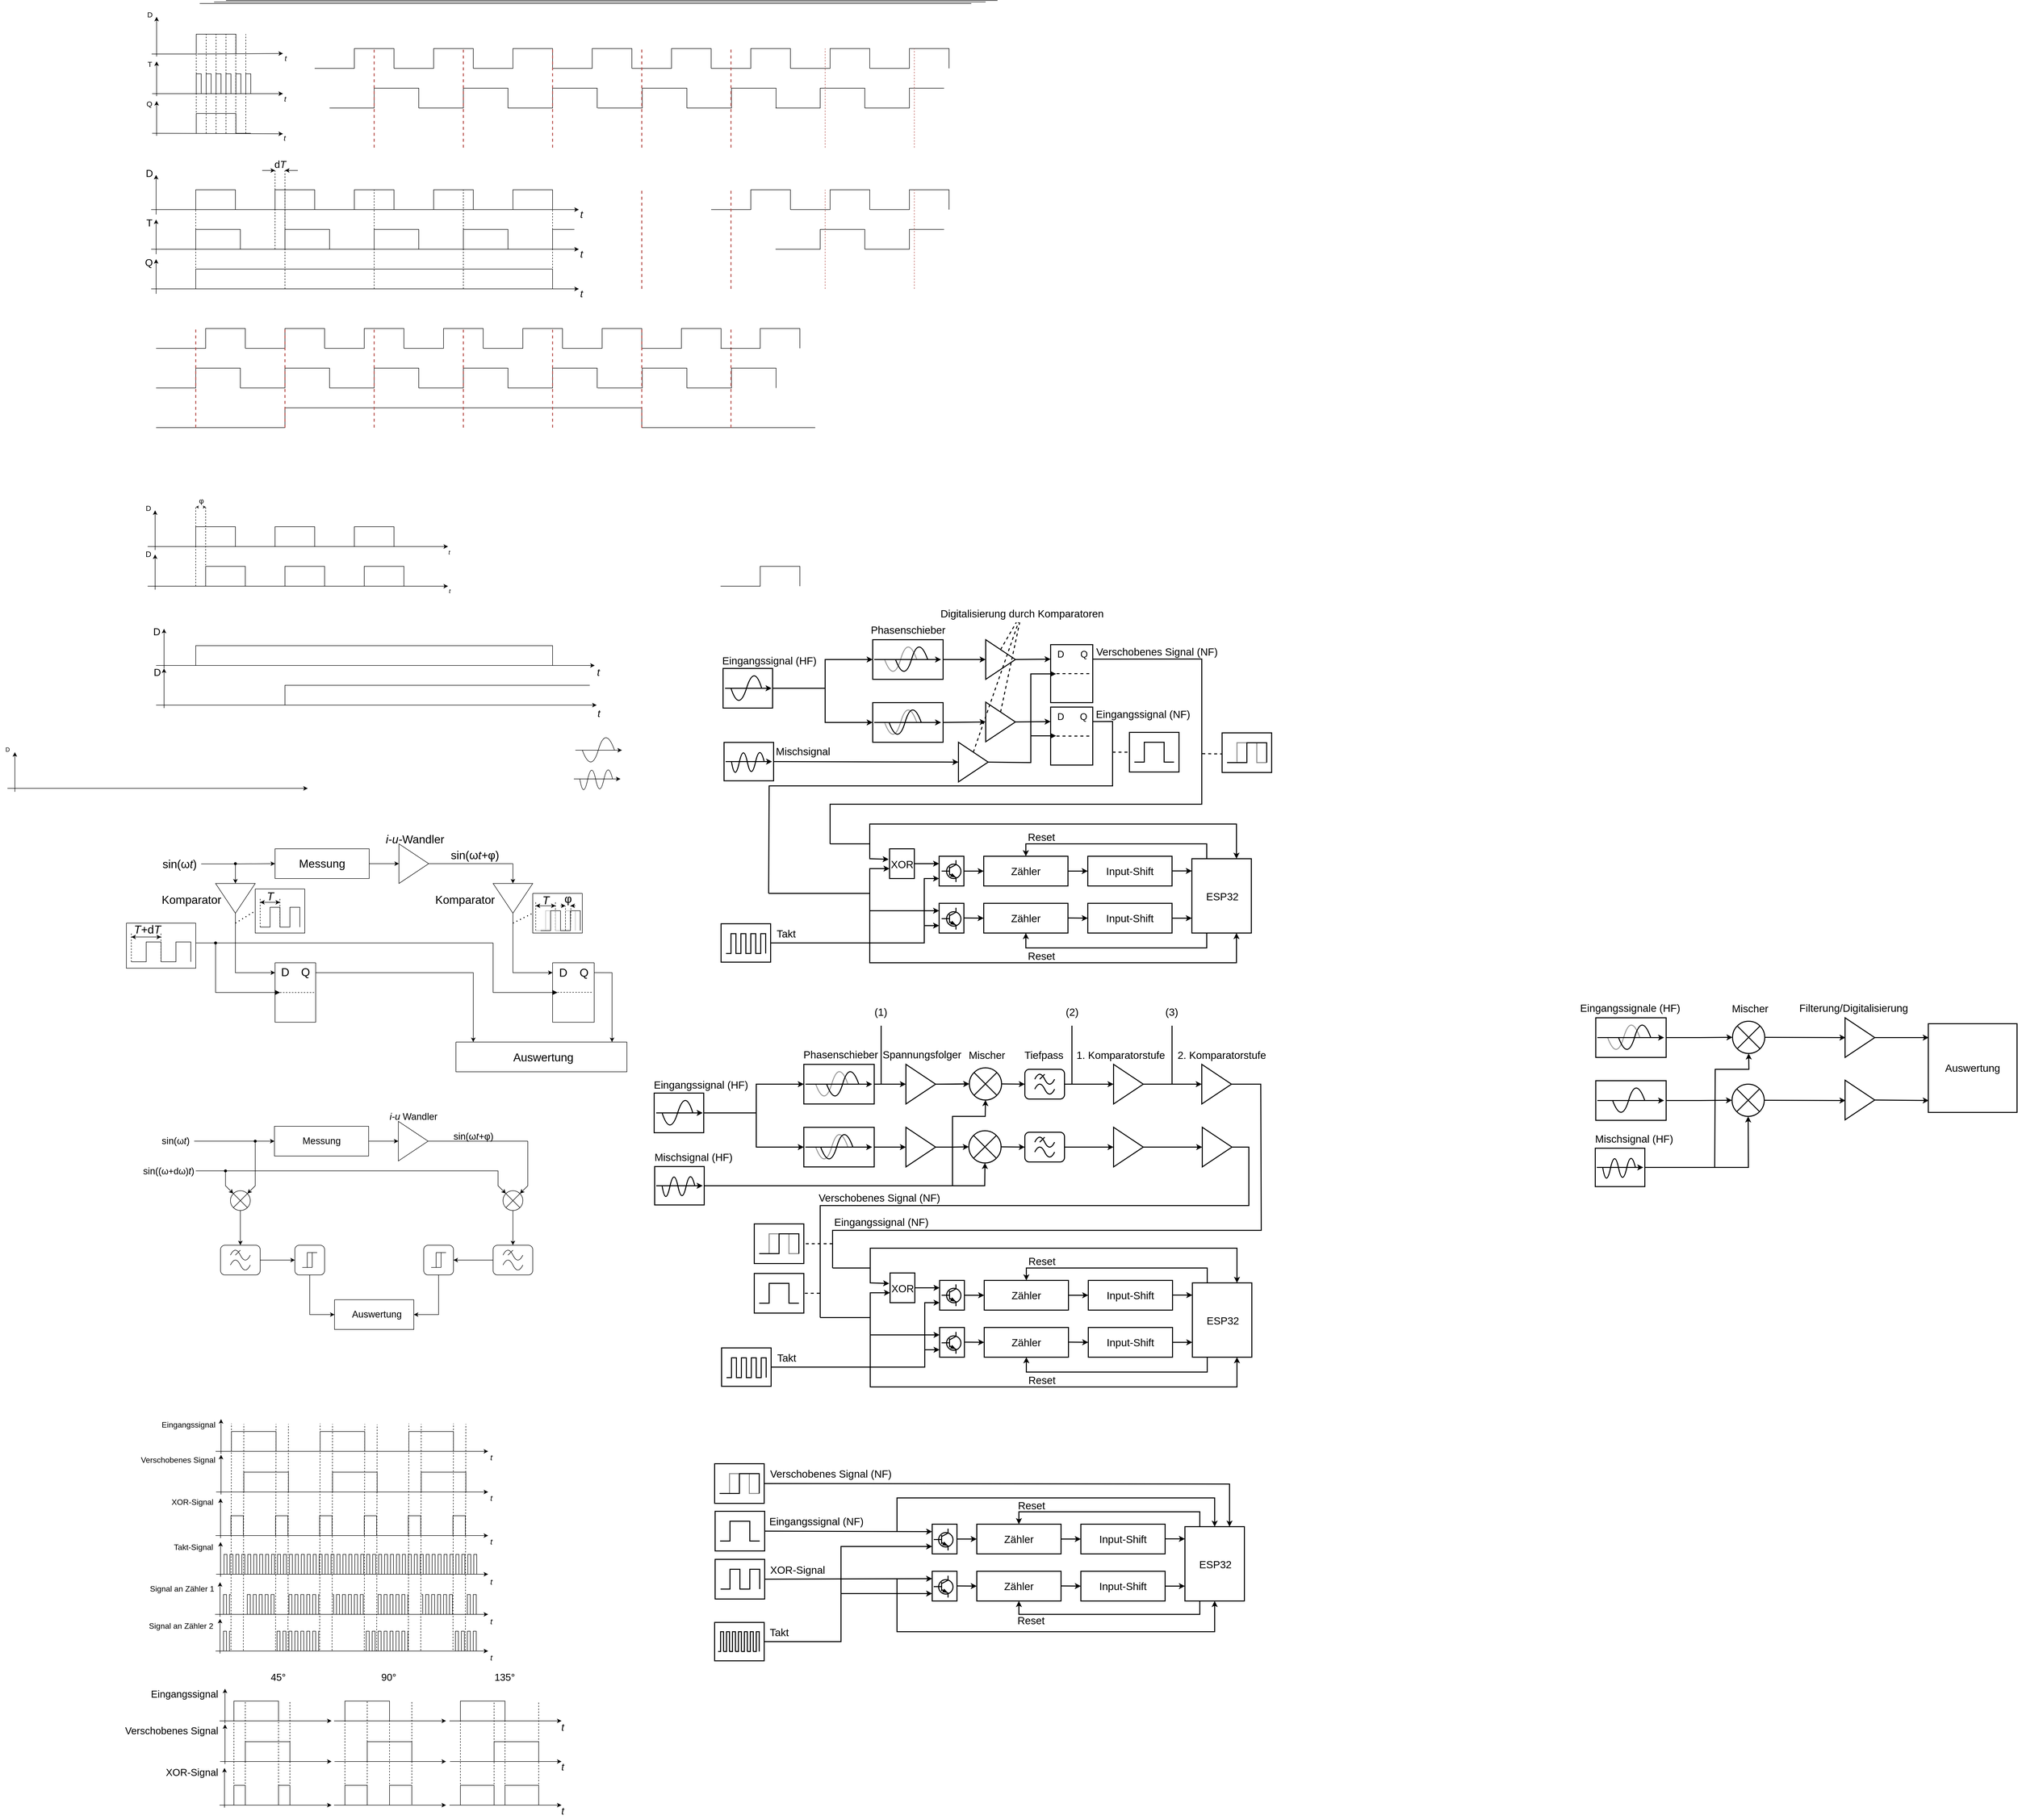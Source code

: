<mxfile version="21.6.9" type="github">
  <diagram id="WDzS4ZiVjdlWBc4Naw3w" name="Seite-1">
    <mxGraphModel dx="1595" dy="1058" grid="0" gridSize="10" guides="0" tooltips="1" connect="1" arrows="1" fold="1" page="0" pageScale="1" pageWidth="827" pageHeight="1169" math="0" shadow="0">
      <root>
        <mxCell id="0" />
        <mxCell id="1" parent="0" />
        <mxCell id="BHlSdSSyOsBv7OowoUJ_-18" value="" style="rounded=0;whiteSpace=wrap;html=1;strokeWidth=2;" parent="1" vertex="1">
          <mxGeometry x="2311" y="1256" width="100" height="80" as="geometry" />
        </mxCell>
        <mxCell id="BHlSdSSyOsBv7OowoUJ_-21" value="" style="endArrow=none;html=1;rounded=0;strokeColor=#8C8C8C;strokeWidth=2;" parent="1" edge="1">
          <mxGeometry width="50" height="50" relative="1" as="geometry">
            <mxPoint x="2321" y="1316" as="sourcePoint" />
            <mxPoint x="2401" y="1316" as="targetPoint" />
            <Array as="points">
              <mxPoint x="2341" y="1316" />
              <mxPoint x="2341" y="1276" />
              <mxPoint x="2381" y="1276" />
              <mxPoint x="2381" y="1316" />
            </Array>
          </mxGeometry>
        </mxCell>
        <mxCell id="kdA-taJ_aWkf9tYC6nDx-21" value="" style="endArrow=none;html=1;rounded=0;" parent="1" edge="1">
          <mxGeometry width="50" height="50" relative="1" as="geometry">
            <mxPoint x="150" y="200" as="sourcePoint" />
            <mxPoint x="320" y="200" as="targetPoint" />
            <Array as="points">
              <mxPoint x="240" y="200" />
              <mxPoint x="240" y="160" />
              <mxPoint x="320" y="160" />
            </Array>
          </mxGeometry>
        </mxCell>
        <mxCell id="kdA-taJ_aWkf9tYC6nDx-22" value="" style="endArrow=none;html=1;rounded=0;strokeWidth=1;strokeColor=#000000;" parent="1" edge="1">
          <mxGeometry width="50" height="50" relative="1" as="geometry">
            <mxPoint x="320" y="200" as="sourcePoint" />
            <mxPoint x="480" y="200" as="targetPoint" />
            <Array as="points">
              <mxPoint x="400" y="200" />
              <mxPoint x="400" y="160" />
              <mxPoint x="480" y="160" />
            </Array>
          </mxGeometry>
        </mxCell>
        <mxCell id="kdA-taJ_aWkf9tYC6nDx-23" value="" style="endArrow=none;html=1;rounded=0;strokeWidth=1;strokeColor=#000000;" parent="1" edge="1">
          <mxGeometry width="50" height="50" relative="1" as="geometry">
            <mxPoint x="480" y="200" as="sourcePoint" />
            <mxPoint x="640" y="200" as="targetPoint" />
            <Array as="points">
              <mxPoint x="560" y="200" />
              <mxPoint x="560" y="160" />
              <mxPoint x="640" y="160" />
            </Array>
          </mxGeometry>
        </mxCell>
        <mxCell id="kdA-taJ_aWkf9tYC6nDx-24" value="" style="endArrow=none;html=1;rounded=0;strokeWidth=1;strokeColor=#000000;" parent="1" edge="1">
          <mxGeometry width="50" height="50" relative="1" as="geometry">
            <mxPoint x="640" y="200" as="sourcePoint" />
            <mxPoint x="800" y="200" as="targetPoint" />
            <Array as="points">
              <mxPoint x="720" y="200" />
              <mxPoint x="720" y="160" />
              <mxPoint x="800" y="160" />
            </Array>
          </mxGeometry>
        </mxCell>
        <mxCell id="kdA-taJ_aWkf9tYC6nDx-25" value="" style="endArrow=none;html=1;rounded=0;strokeWidth=1;strokeColor=#000000;" parent="1" edge="1">
          <mxGeometry width="50" height="50" relative="1" as="geometry">
            <mxPoint x="800" y="200" as="sourcePoint" />
            <mxPoint x="960" y="200" as="targetPoint" />
            <Array as="points">
              <mxPoint x="880" y="200" />
              <mxPoint x="880" y="160" />
              <mxPoint x="960" y="160" />
            </Array>
          </mxGeometry>
        </mxCell>
        <mxCell id="kdA-taJ_aWkf9tYC6nDx-31" value="" style="endArrow=none;html=1;rounded=0;" parent="1" edge="1">
          <mxGeometry width="50" height="50" relative="1" as="geometry">
            <mxPoint x="150" y="280" as="sourcePoint" />
            <mxPoint x="330" y="280" as="targetPoint" />
            <Array as="points">
              <mxPoint x="240" y="280" />
              <mxPoint x="240" y="240" />
              <mxPoint x="330" y="240" />
            </Array>
          </mxGeometry>
        </mxCell>
        <mxCell id="kdA-taJ_aWkf9tYC6nDx-32" value="" style="endArrow=none;html=1;rounded=0;strokeWidth=1;strokeColor=#000000;" parent="1" edge="1">
          <mxGeometry width="50" height="50" relative="1" as="geometry">
            <mxPoint x="330" y="280" as="sourcePoint" />
            <mxPoint x="510" y="280" as="targetPoint" />
            <Array as="points">
              <mxPoint x="420" y="280" />
              <mxPoint x="420" y="240" />
              <mxPoint x="510" y="240" />
            </Array>
          </mxGeometry>
        </mxCell>
        <mxCell id="kdA-taJ_aWkf9tYC6nDx-33" value="" style="endArrow=none;html=1;rounded=0;strokeWidth=1;strokeColor=#000000;" parent="1" edge="1">
          <mxGeometry width="50" height="50" relative="1" as="geometry">
            <mxPoint x="510" y="280" as="sourcePoint" />
            <mxPoint x="690" y="280" as="targetPoint" />
            <Array as="points">
              <mxPoint x="600" y="280" />
              <mxPoint x="600" y="240" />
              <mxPoint x="690" y="240" />
            </Array>
          </mxGeometry>
        </mxCell>
        <mxCell id="kdA-taJ_aWkf9tYC6nDx-34" value="" style="endArrow=none;html=1;rounded=0;strokeWidth=1;strokeColor=#000000;" parent="1" edge="1">
          <mxGeometry width="50" height="50" relative="1" as="geometry">
            <mxPoint x="690" y="280" as="sourcePoint" />
            <mxPoint x="870" y="280" as="targetPoint" />
            <Array as="points">
              <mxPoint x="780" y="280" />
              <mxPoint x="780" y="240" />
              <mxPoint x="870" y="240" />
            </Array>
          </mxGeometry>
        </mxCell>
        <mxCell id="kdA-taJ_aWkf9tYC6nDx-35" value="" style="endArrow=none;html=1;rounded=0;strokeWidth=1;strokeColor=#000000;" parent="1" edge="1">
          <mxGeometry width="50" height="50" relative="1" as="geometry">
            <mxPoint x="870" y="280" as="sourcePoint" />
            <mxPoint x="1004" y="240" as="targetPoint" />
            <Array as="points">
              <mxPoint x="960" y="280" />
              <mxPoint x="960" y="240" />
              <mxPoint x="992" y="240" />
            </Array>
          </mxGeometry>
        </mxCell>
        <mxCell id="kdA-taJ_aWkf9tYC6nDx-38" value="" style="endArrow=none;html=1;rounded=0;" parent="1" edge="1">
          <mxGeometry width="50" height="50" relative="1" as="geometry">
            <mxPoint x="1280" y="200" as="sourcePoint" />
            <mxPoint x="1440" y="200" as="targetPoint" />
            <Array as="points">
              <mxPoint x="1360" y="200" />
              <mxPoint x="1360" y="160" />
              <mxPoint x="1440" y="160" />
            </Array>
          </mxGeometry>
        </mxCell>
        <mxCell id="kdA-taJ_aWkf9tYC6nDx-39" value="" style="endArrow=none;html=1;rounded=0;" parent="1" edge="1">
          <mxGeometry width="50" height="50" relative="1" as="geometry">
            <mxPoint x="1440" y="200" as="sourcePoint" />
            <mxPoint x="1600" y="200" as="targetPoint" />
            <Array as="points">
              <mxPoint x="1520" y="200" />
              <mxPoint x="1520" y="160" />
              <mxPoint x="1600" y="160" />
            </Array>
          </mxGeometry>
        </mxCell>
        <mxCell id="kdA-taJ_aWkf9tYC6nDx-46" value="" style="endArrow=none;html=1;rounded=0;" parent="1" edge="1">
          <mxGeometry width="50" height="50" relative="1" as="geometry">
            <mxPoint x="1410" y="280" as="sourcePoint" />
            <mxPoint x="1590" y="280" as="targetPoint" />
            <Array as="points">
              <mxPoint x="1500" y="280" />
              <mxPoint x="1500" y="240" />
              <mxPoint x="1590" y="240" />
            </Array>
          </mxGeometry>
        </mxCell>
        <mxCell id="kdA-taJ_aWkf9tYC6nDx-48" value="" style="endArrow=none;dashed=1;html=1;rounded=0;fillColor=#f8cecc;strokeColor=#000000;strokeWidth=1;" parent="1" edge="1">
          <mxGeometry width="50" height="50" relative="1" as="geometry">
            <mxPoint x="240" y="360" as="sourcePoint" />
            <mxPoint x="240" y="160" as="targetPoint" />
          </mxGeometry>
        </mxCell>
        <mxCell id="kdA-taJ_aWkf9tYC6nDx-49" value="" style="endArrow=none;html=1;rounded=0;" parent="1" edge="1">
          <mxGeometry width="50" height="50" relative="1" as="geometry">
            <mxPoint x="1600" y="200" as="sourcePoint" />
            <mxPoint x="1760" y="200" as="targetPoint" />
            <Array as="points">
              <mxPoint x="1680" y="200" />
              <mxPoint x="1680" y="160" />
              <mxPoint x="1760" y="160" />
            </Array>
          </mxGeometry>
        </mxCell>
        <mxCell id="kdA-taJ_aWkf9tYC6nDx-50" value="" style="endArrow=none;html=1;rounded=0;" parent="1" edge="1">
          <mxGeometry width="50" height="50" relative="1" as="geometry">
            <mxPoint x="1590" y="280" as="sourcePoint" />
            <mxPoint x="1750" y="240" as="targetPoint" />
            <Array as="points">
              <mxPoint x="1680" y="280" />
              <mxPoint x="1680" y="240" />
              <mxPoint x="1720" y="240" />
            </Array>
          </mxGeometry>
        </mxCell>
        <mxCell id="kdA-taJ_aWkf9tYC6nDx-51" value="" style="endArrow=none;dashed=1;html=1;rounded=0;fillColor=#f8cecc;strokeColor=#000000;strokeWidth=1;" parent="1" edge="1">
          <mxGeometry width="50" height="50" relative="1" as="geometry">
            <mxPoint x="420" y="360" as="sourcePoint" />
            <mxPoint x="420" y="160" as="targetPoint" />
          </mxGeometry>
        </mxCell>
        <mxCell id="kdA-taJ_aWkf9tYC6nDx-52" value="" style="endArrow=none;dashed=1;html=1;rounded=0;fillColor=#f8cecc;strokeColor=#000000;strokeWidth=1;" parent="1" edge="1">
          <mxGeometry width="50" height="50" relative="1" as="geometry">
            <mxPoint x="600" y="360" as="sourcePoint" />
            <mxPoint x="600" y="160" as="targetPoint" />
          </mxGeometry>
        </mxCell>
        <mxCell id="kdA-taJ_aWkf9tYC6nDx-53" value="" style="endArrow=none;dashed=1;html=1;rounded=0;fillColor=#f8cecc;strokeColor=#000000;strokeWidth=1;" parent="1" edge="1">
          <mxGeometry width="50" height="50" relative="1" as="geometry">
            <mxPoint x="780" y="360" as="sourcePoint" />
            <mxPoint x="780" y="160" as="targetPoint" />
          </mxGeometry>
        </mxCell>
        <mxCell id="kdA-taJ_aWkf9tYC6nDx-54" value="" style="endArrow=none;dashed=1;html=1;rounded=0;fillColor=#f8cecc;strokeColor=#000000;strokeWidth=1;" parent="1" edge="1">
          <mxGeometry width="50" height="50" relative="1" as="geometry">
            <mxPoint x="960" y="360" as="sourcePoint" />
            <mxPoint x="960" y="160" as="targetPoint" />
          </mxGeometry>
        </mxCell>
        <mxCell id="gFEzy7Q-jeZhdHL1lZaV-6" value="" style="endArrow=none;dashed=1;html=1;rounded=0;strokeWidth=1;strokeColor=#000000;" parent="1" edge="1">
          <mxGeometry width="50" height="50" relative="1" as="geometry">
            <mxPoint x="400" y="280" as="sourcePoint" />
            <mxPoint x="400" y="120" as="targetPoint" />
          </mxGeometry>
        </mxCell>
        <mxCell id="gFEzy7Q-jeZhdHL1lZaV-7" value="" style="endArrow=none;dashed=1;html=1;rounded=0;strokeWidth=1;strokeColor=#000000;" parent="1" edge="1">
          <mxGeometry width="50" height="50" relative="1" as="geometry">
            <mxPoint x="420" y="280" as="sourcePoint" />
            <mxPoint x="420" y="120" as="targetPoint" />
          </mxGeometry>
        </mxCell>
        <mxCell id="gFEzy7Q-jeZhdHL1lZaV-8" value="" style="endArrow=none;html=1;rounded=0;" parent="1" edge="1">
          <mxGeometry width="50" height="50" relative="1" as="geometry">
            <mxPoint x="160" y="480" as="sourcePoint" />
            <mxPoint x="340" y="480" as="targetPoint" />
            <Array as="points">
              <mxPoint x="260" y="480" />
              <mxPoint x="260" y="440" />
              <mxPoint x="340" y="440" />
            </Array>
          </mxGeometry>
        </mxCell>
        <mxCell id="gFEzy7Q-jeZhdHL1lZaV-9" value="" style="endArrow=none;dashed=1;html=1;rounded=0;fillColor=#f8cecc;strokeColor=#b85450;strokeWidth=2;" parent="1" edge="1">
          <mxGeometry width="50" height="50" relative="1" as="geometry">
            <mxPoint x="1140" y="360" as="sourcePoint" />
            <mxPoint x="1140" y="160" as="targetPoint" />
          </mxGeometry>
        </mxCell>
        <mxCell id="gFEzy7Q-jeZhdHL1lZaV-10" value="" style="endArrow=none;dashed=1;html=1;rounded=0;fillColor=#f8cecc;strokeColor=#b85450;strokeWidth=2;" parent="1" edge="1">
          <mxGeometry width="50" height="50" relative="1" as="geometry">
            <mxPoint x="1320" y="360" as="sourcePoint" />
            <mxPoint x="1320" y="160" as="targetPoint" />
          </mxGeometry>
        </mxCell>
        <mxCell id="gFEzy7Q-jeZhdHL1lZaV-11" value="" style="endArrow=none;dashed=1;html=1;rounded=0;fillColor=#f8cecc;strokeColor=#b85450;" parent="1" edge="1">
          <mxGeometry width="50" height="50" relative="1" as="geometry">
            <mxPoint x="1510" y="360" as="sourcePoint" />
            <mxPoint x="1510" y="160" as="targetPoint" />
          </mxGeometry>
        </mxCell>
        <mxCell id="gFEzy7Q-jeZhdHL1lZaV-12" value="" style="endArrow=none;dashed=1;html=1;rounded=0;fillColor=#f8cecc;strokeColor=#b85450;" parent="1" edge="1">
          <mxGeometry width="50" height="50" relative="1" as="geometry">
            <mxPoint x="1690" y="360" as="sourcePoint" />
            <mxPoint x="1690" y="160" as="targetPoint" />
          </mxGeometry>
        </mxCell>
        <mxCell id="gFEzy7Q-jeZhdHL1lZaV-13" value="" style="endArrow=none;html=1;rounded=0;" parent="1" edge="1">
          <mxGeometry width="50" height="50" relative="1" as="geometry">
            <mxPoint x="340" y="480" as="sourcePoint" />
            <mxPoint x="500" y="480" as="targetPoint" />
            <Array as="points">
              <mxPoint x="420" y="480" />
              <mxPoint x="420" y="440" />
              <mxPoint x="500" y="440" />
            </Array>
          </mxGeometry>
        </mxCell>
        <mxCell id="gFEzy7Q-jeZhdHL1lZaV-14" value="" style="endArrow=none;html=1;rounded=0;" parent="1" edge="1">
          <mxGeometry width="50" height="50" relative="1" as="geometry">
            <mxPoint x="500" y="480" as="sourcePoint" />
            <mxPoint x="660" y="480" as="targetPoint" />
            <Array as="points">
              <mxPoint x="580" y="480" />
              <mxPoint x="580" y="440" />
              <mxPoint x="660" y="440" />
            </Array>
          </mxGeometry>
        </mxCell>
        <mxCell id="gFEzy7Q-jeZhdHL1lZaV-15" value="" style="endArrow=none;html=1;rounded=0;" parent="1" edge="1">
          <mxGeometry width="50" height="50" relative="1" as="geometry">
            <mxPoint x="660" y="480" as="sourcePoint" />
            <mxPoint x="820" y="480" as="targetPoint" />
            <Array as="points">
              <mxPoint x="740" y="480" />
              <mxPoint x="740" y="440" />
              <mxPoint x="820" y="440" />
            </Array>
          </mxGeometry>
        </mxCell>
        <mxCell id="gFEzy7Q-jeZhdHL1lZaV-16" value="" style="endArrow=none;html=1;rounded=0;" parent="1" edge="1">
          <mxGeometry width="50" height="50" relative="1" as="geometry">
            <mxPoint x="820" y="480" as="sourcePoint" />
            <mxPoint x="980" y="480" as="targetPoint" />
            <Array as="points">
              <mxPoint x="900" y="480" />
              <mxPoint x="900" y="440" />
              <mxPoint x="980" y="440" />
            </Array>
          </mxGeometry>
        </mxCell>
        <mxCell id="gFEzy7Q-jeZhdHL1lZaV-17" value="" style="endArrow=none;html=1;rounded=0;" parent="1" edge="1">
          <mxGeometry width="50" height="50" relative="1" as="geometry">
            <mxPoint x="980" y="480" as="sourcePoint" />
            <mxPoint x="1140" y="480" as="targetPoint" />
            <Array as="points">
              <mxPoint x="1060" y="480" />
              <mxPoint x="1060" y="440" />
              <mxPoint x="1140" y="440" />
            </Array>
          </mxGeometry>
        </mxCell>
        <mxCell id="gFEzy7Q-jeZhdHL1lZaV-18" value="" style="endArrow=none;html=1;rounded=0;" parent="1" edge="1">
          <mxGeometry width="50" height="50" relative="1" as="geometry">
            <mxPoint x="160" y="560" as="sourcePoint" />
            <mxPoint x="330" y="560" as="targetPoint" />
            <Array as="points">
              <mxPoint x="240" y="560" />
              <mxPoint x="240" y="520" />
              <mxPoint x="330" y="520" />
            </Array>
          </mxGeometry>
        </mxCell>
        <mxCell id="gFEzy7Q-jeZhdHL1lZaV-19" value="" style="endArrow=none;html=1;rounded=0;" parent="1" edge="1">
          <mxGeometry width="50" height="50" relative="1" as="geometry">
            <mxPoint x="330" y="560" as="sourcePoint" />
            <mxPoint x="510" y="560" as="targetPoint" />
            <Array as="points">
              <mxPoint x="420" y="560" />
              <mxPoint x="420" y="520" />
              <mxPoint x="510" y="520" />
            </Array>
          </mxGeometry>
        </mxCell>
        <mxCell id="gFEzy7Q-jeZhdHL1lZaV-20" value="" style="endArrow=none;html=1;rounded=0;" parent="1" edge="1">
          <mxGeometry width="50" height="50" relative="1" as="geometry">
            <mxPoint x="510" y="560" as="sourcePoint" />
            <mxPoint x="690" y="560" as="targetPoint" />
            <Array as="points">
              <mxPoint x="600" y="560" />
              <mxPoint x="600" y="520" />
              <mxPoint x="690" y="520" />
            </Array>
          </mxGeometry>
        </mxCell>
        <mxCell id="gFEzy7Q-jeZhdHL1lZaV-21" value="" style="endArrow=none;html=1;rounded=0;" parent="1" edge="1">
          <mxGeometry width="50" height="50" relative="1" as="geometry">
            <mxPoint x="690" y="560" as="sourcePoint" />
            <mxPoint x="870" y="560" as="targetPoint" />
            <Array as="points">
              <mxPoint x="780" y="560" />
              <mxPoint x="780" y="520" />
              <mxPoint x="870" y="520" />
            </Array>
          </mxGeometry>
        </mxCell>
        <mxCell id="gFEzy7Q-jeZhdHL1lZaV-22" value="" style="endArrow=none;html=1;rounded=0;" parent="1" edge="1">
          <mxGeometry width="50" height="50" relative="1" as="geometry">
            <mxPoint x="870" y="560" as="sourcePoint" />
            <mxPoint x="1050" y="560" as="targetPoint" />
            <Array as="points">
              <mxPoint x="960" y="560" />
              <mxPoint x="960" y="520" />
              <mxPoint x="1050" y="520" />
            </Array>
          </mxGeometry>
        </mxCell>
        <mxCell id="gFEzy7Q-jeZhdHL1lZaV-23" value="" style="endArrow=none;html=1;rounded=0;" parent="1" edge="1">
          <mxGeometry width="50" height="50" relative="1" as="geometry">
            <mxPoint x="1051" y="560" as="sourcePoint" />
            <mxPoint x="1231" y="560" as="targetPoint" />
            <Array as="points">
              <mxPoint x="1141" y="560" />
              <mxPoint x="1141" y="520" />
              <mxPoint x="1231" y="520" />
            </Array>
          </mxGeometry>
        </mxCell>
        <mxCell id="gFEzy7Q-jeZhdHL1lZaV-24" value="" style="endArrow=none;html=1;rounded=0;" parent="1" edge="1">
          <mxGeometry width="50" height="50" relative="1" as="geometry">
            <mxPoint x="1140" y="480" as="sourcePoint" />
            <mxPoint x="1300" y="480" as="targetPoint" />
            <Array as="points">
              <mxPoint x="1220" y="480" />
              <mxPoint x="1220" y="440" />
              <mxPoint x="1300" y="440" />
            </Array>
          </mxGeometry>
        </mxCell>
        <mxCell id="gFEzy7Q-jeZhdHL1lZaV-25" value="" style="endArrow=none;html=1;rounded=0;" parent="1" edge="1">
          <mxGeometry width="50" height="50" relative="1" as="geometry">
            <mxPoint x="1231" y="560" as="sourcePoint" />
            <mxPoint x="1411" y="560" as="targetPoint" />
            <Array as="points">
              <mxPoint x="1321" y="560" />
              <mxPoint x="1321" y="520" />
              <mxPoint x="1411" y="520" />
            </Array>
          </mxGeometry>
        </mxCell>
        <mxCell id="gFEzy7Q-jeZhdHL1lZaV-26" value="" style="endArrow=none;html=1;rounded=0;strokeWidth=1;" parent="1" edge="1">
          <mxGeometry width="50" height="50" relative="1" as="geometry">
            <mxPoint x="160" y="640" as="sourcePoint" />
            <mxPoint x="1490" y="640" as="targetPoint" />
            <Array as="points">
              <mxPoint x="240" y="640" />
              <mxPoint x="420" y="640" />
              <mxPoint x="420" y="600" />
              <mxPoint x="1140" y="600" />
              <mxPoint x="1140" y="640" />
            </Array>
          </mxGeometry>
        </mxCell>
        <mxCell id="gFEzy7Q-jeZhdHL1lZaV-27" value="" style="endArrow=none;dashed=1;html=1;rounded=0;fillColor=#f8cecc;strokeColor=#b85450;strokeWidth=2;" parent="1" edge="1">
          <mxGeometry width="50" height="50" relative="1" as="geometry">
            <mxPoint x="240" y="640" as="sourcePoint" />
            <mxPoint x="240" y="440" as="targetPoint" />
          </mxGeometry>
        </mxCell>
        <mxCell id="gFEzy7Q-jeZhdHL1lZaV-28" value="" style="endArrow=none;dashed=1;html=1;rounded=0;fillColor=#f8cecc;strokeColor=#b85450;strokeWidth=2;" parent="1" edge="1">
          <mxGeometry width="50" height="50" relative="1" as="geometry">
            <mxPoint x="420" y="640" as="sourcePoint" />
            <mxPoint x="420" y="440" as="targetPoint" />
          </mxGeometry>
        </mxCell>
        <mxCell id="gFEzy7Q-jeZhdHL1lZaV-29" value="" style="endArrow=none;dashed=1;html=1;rounded=0;fillColor=#f8cecc;strokeColor=#b85450;strokeWidth=2;" parent="1" edge="1">
          <mxGeometry width="50" height="50" relative="1" as="geometry">
            <mxPoint x="600" y="640" as="sourcePoint" />
            <mxPoint x="600" y="440" as="targetPoint" />
          </mxGeometry>
        </mxCell>
        <mxCell id="gFEzy7Q-jeZhdHL1lZaV-30" value="" style="endArrow=none;dashed=1;html=1;rounded=0;fillColor=#f8cecc;strokeColor=#b85450;strokeWidth=2;" parent="1" edge="1">
          <mxGeometry width="50" height="50" relative="1" as="geometry">
            <mxPoint x="780" y="640" as="sourcePoint" />
            <mxPoint x="780" y="440" as="targetPoint" />
          </mxGeometry>
        </mxCell>
        <mxCell id="gFEzy7Q-jeZhdHL1lZaV-31" value="" style="endArrow=none;dashed=1;html=1;rounded=0;fillColor=#f8cecc;strokeColor=#b85450;strokeWidth=2;" parent="1" edge="1">
          <mxGeometry width="50" height="50" relative="1" as="geometry">
            <mxPoint x="960" y="640" as="sourcePoint" />
            <mxPoint x="960" y="440" as="targetPoint" />
          </mxGeometry>
        </mxCell>
        <mxCell id="gFEzy7Q-jeZhdHL1lZaV-32" value="" style="endArrow=none;dashed=1;html=1;rounded=0;fillColor=#f8cecc;strokeColor=#b85450;strokeWidth=2;" parent="1" edge="1">
          <mxGeometry width="50" height="50" relative="1" as="geometry">
            <mxPoint x="1140" y="640" as="sourcePoint" />
            <mxPoint x="1140" y="440" as="targetPoint" />
          </mxGeometry>
        </mxCell>
        <mxCell id="gFEzy7Q-jeZhdHL1lZaV-33" value="" style="endArrow=none;dashed=1;html=1;rounded=0;fillColor=#f8cecc;strokeColor=#b85450;strokeWidth=2;" parent="1" edge="1">
          <mxGeometry width="50" height="50" relative="1" as="geometry">
            <mxPoint x="1320" y="640" as="sourcePoint" />
            <mxPoint x="1320" y="440" as="targetPoint" />
          </mxGeometry>
        </mxCell>
        <mxCell id="gFEzy7Q-jeZhdHL1lZaV-34" value="" style="endArrow=none;html=1;rounded=0;" parent="1" edge="1">
          <mxGeometry width="50" height="50" relative="1" as="geometry">
            <mxPoint x="1299" y="480" as="sourcePoint" />
            <mxPoint x="1459" y="480" as="targetPoint" />
            <Array as="points">
              <mxPoint x="1379" y="480" />
              <mxPoint x="1379" y="440" />
              <mxPoint x="1459" y="440" />
            </Array>
          </mxGeometry>
        </mxCell>
        <mxCell id="gFEzy7Q-jeZhdHL1lZaV-36" value="" style="endArrow=none;html=1;rounded=0;" parent="1" edge="1">
          <mxGeometry width="50" height="50" relative="1" as="geometry">
            <mxPoint x="160" y="880" as="sourcePoint" />
            <mxPoint x="320" y="880" as="targetPoint" />
            <Array as="points">
              <mxPoint x="240" y="880" />
              <mxPoint x="240" y="840" />
              <mxPoint x="320" y="840" />
            </Array>
          </mxGeometry>
        </mxCell>
        <mxCell id="gFEzy7Q-jeZhdHL1lZaV-37" value="" style="endArrow=none;html=1;rounded=0;" parent="1" edge="1">
          <mxGeometry width="50" height="50" relative="1" as="geometry">
            <mxPoint x="320" y="880" as="sourcePoint" />
            <mxPoint x="480" y="880" as="targetPoint" />
            <Array as="points">
              <mxPoint x="400" y="880" />
              <mxPoint x="400" y="840" />
              <mxPoint x="480" y="840" />
            </Array>
          </mxGeometry>
        </mxCell>
        <mxCell id="gFEzy7Q-jeZhdHL1lZaV-38" value="" style="endArrow=none;html=1;rounded=0;" parent="1" edge="1">
          <mxGeometry width="50" height="50" relative="1" as="geometry">
            <mxPoint x="480" y="880" as="sourcePoint" />
            <mxPoint x="640" y="880" as="targetPoint" />
            <Array as="points">
              <mxPoint x="560" y="880" />
              <mxPoint x="560" y="840" />
              <mxPoint x="640" y="840" />
            </Array>
          </mxGeometry>
        </mxCell>
        <mxCell id="gFEzy7Q-jeZhdHL1lZaV-49" value="" style="endArrow=none;html=1;rounded=0;" parent="1" edge="1">
          <mxGeometry width="50" height="50" relative="1" as="geometry">
            <mxPoint x="160" y="960" as="sourcePoint" />
            <mxPoint x="340" y="960" as="targetPoint" />
            <Array as="points">
              <mxPoint x="260" y="960" />
              <mxPoint x="260" y="920" />
              <mxPoint x="340" y="920" />
            </Array>
          </mxGeometry>
        </mxCell>
        <mxCell id="gFEzy7Q-jeZhdHL1lZaV-50" value="" style="endArrow=none;html=1;rounded=0;" parent="1" edge="1">
          <mxGeometry width="50" height="50" relative="1" as="geometry">
            <mxPoint x="340" y="960" as="sourcePoint" />
            <mxPoint x="500" y="960" as="targetPoint" />
            <Array as="points">
              <mxPoint x="420" y="960" />
              <mxPoint x="420" y="920" />
              <mxPoint x="500" y="920" />
            </Array>
          </mxGeometry>
        </mxCell>
        <mxCell id="gFEzy7Q-jeZhdHL1lZaV-51" value="" style="endArrow=none;html=1;rounded=0;" parent="1" edge="1">
          <mxGeometry width="50" height="50" relative="1" as="geometry">
            <mxPoint x="500" y="960" as="sourcePoint" />
            <mxPoint x="660" y="960" as="targetPoint" />
            <Array as="points">
              <mxPoint x="580" y="960" />
              <mxPoint x="580" y="920" />
              <mxPoint x="660" y="920" />
            </Array>
          </mxGeometry>
        </mxCell>
        <mxCell id="gFEzy7Q-jeZhdHL1lZaV-56" value="" style="endArrow=none;html=1;rounded=0;" parent="1" edge="1">
          <mxGeometry width="50" height="50" relative="1" as="geometry">
            <mxPoint x="1299" y="960" as="sourcePoint" />
            <mxPoint x="1459" y="960" as="targetPoint" />
            <Array as="points">
              <mxPoint x="1379" y="960" />
              <mxPoint x="1379" y="920" />
              <mxPoint x="1459" y="920" />
            </Array>
          </mxGeometry>
        </mxCell>
        <mxCell id="gFEzy7Q-jeZhdHL1lZaV-57" value="" style="endArrow=none;dashed=1;html=1;rounded=0;strokeWidth=1;" parent="1" edge="1">
          <mxGeometry width="50" height="50" relative="1" as="geometry">
            <mxPoint x="240" y="960" as="sourcePoint" />
            <mxPoint x="240" y="800" as="targetPoint" />
          </mxGeometry>
        </mxCell>
        <mxCell id="gFEzy7Q-jeZhdHL1lZaV-66" value="" style="endArrow=none;dashed=1;html=1;rounded=0;strokeWidth=1;" parent="1" edge="1">
          <mxGeometry width="50" height="50" relative="1" as="geometry">
            <mxPoint x="260" y="960" as="sourcePoint" />
            <mxPoint x="260" y="800" as="targetPoint" />
          </mxGeometry>
        </mxCell>
        <mxCell id="gFEzy7Q-jeZhdHL1lZaV-69" value="" style="endArrow=classic;startArrow=classic;html=1;rounded=0;strokeWidth=0;" parent="1" edge="1">
          <mxGeometry width="50" height="50" relative="1" as="geometry">
            <mxPoint x="240" y="800" as="sourcePoint" />
            <mxPoint x="260" y="800" as="targetPoint" />
            <Array as="points">
              <mxPoint x="250" y="800" />
            </Array>
          </mxGeometry>
        </mxCell>
        <mxCell id="gFEzy7Q-jeZhdHL1lZaV-70" value="" style="endArrow=none;html=1;rounded=0;" parent="1" edge="1">
          <mxGeometry width="50" height="50" relative="1" as="geometry">
            <mxPoint x="160" y="1120" as="sourcePoint" />
            <mxPoint x="1034" y="1120" as="targetPoint" />
            <Array as="points">
              <mxPoint x="240" y="1120" />
              <mxPoint x="240" y="1080" />
              <mxPoint x="960" y="1080" />
              <mxPoint x="960" y="1120" />
            </Array>
          </mxGeometry>
        </mxCell>
        <mxCell id="gFEzy7Q-jeZhdHL1lZaV-71" value="" style="endArrow=none;html=1;rounded=0;strokeWidth=1;" parent="1" edge="1">
          <mxGeometry width="50" height="50" relative="1" as="geometry">
            <mxPoint x="160" y="1200" as="sourcePoint" />
            <mxPoint x="1035" y="1160" as="targetPoint" />
            <Array as="points">
              <mxPoint x="240" y="1200" />
              <mxPoint x="420" y="1200" />
              <mxPoint x="420" y="1160" />
              <mxPoint x="704" y="1160" />
              <mxPoint x="802" y="1160" />
              <mxPoint x="892" y="1160" />
            </Array>
          </mxGeometry>
        </mxCell>
        <mxCell id="34TBfXtCDEXkfYJ-5ulG-4" value="" style="endArrow=classic;html=1;rounded=0;" parent="1" edge="1">
          <mxGeometry width="50" height="50" relative="1" as="geometry">
            <mxPoint x="160" y="210" as="sourcePoint" />
            <mxPoint x="160" y="130" as="targetPoint" />
          </mxGeometry>
        </mxCell>
        <mxCell id="34TBfXtCDEXkfYJ-5ulG-5" value="&lt;font style=&quot;font-size: 20px;&quot;&gt;D&lt;/font&gt;" style="text;html=1;align=center;verticalAlign=middle;resizable=0;points=[];autosize=1;strokeColor=none;fillColor=none;" parent="1" vertex="1">
          <mxGeometry x="130" y="108" width="32" height="36" as="geometry" />
        </mxCell>
        <mxCell id="34TBfXtCDEXkfYJ-5ulG-6" value="&lt;font style=&quot;font-size: 20px;&quot;&gt;T&lt;/font&gt;" style="text;html=1;align=center;verticalAlign=middle;resizable=0;points=[];autosize=1;strokeColor=none;fillColor=none;" parent="1" vertex="1">
          <mxGeometry x="131" y="208" width="30" height="36" as="geometry" />
        </mxCell>
        <mxCell id="34TBfXtCDEXkfYJ-5ulG-7" value="" style="endArrow=classic;html=1;rounded=0;" parent="1" edge="1">
          <mxGeometry width="50" height="50" relative="1" as="geometry">
            <mxPoint x="160" y="290" as="sourcePoint" />
            <mxPoint x="160" y="220" as="targetPoint" />
          </mxGeometry>
        </mxCell>
        <mxCell id="34TBfXtCDEXkfYJ-5ulG-8" value="" style="endArrow=classic;html=1;rounded=0;" parent="1" edge="1">
          <mxGeometry width="50" height="50" relative="1" as="geometry">
            <mxPoint x="160" y="370" as="sourcePoint" />
            <mxPoint x="160" y="300" as="targetPoint" />
          </mxGeometry>
        </mxCell>
        <mxCell id="34TBfXtCDEXkfYJ-5ulG-9" value="&lt;font style=&quot;font-size: 20px;&quot;&gt;Q&lt;/font&gt;" style="text;html=1;align=center;verticalAlign=middle;resizable=0;points=[];autosize=1;strokeColor=none;fillColor=none;" parent="1" vertex="1">
          <mxGeometry x="128" y="288" width="34" height="36" as="geometry" />
        </mxCell>
        <mxCell id="34TBfXtCDEXkfYJ-5ulG-14" value="&lt;font style=&quot;font-size: 20px;&quot;&gt;d&lt;i&gt;T&lt;/i&gt;&lt;/font&gt;" style="text;html=1;align=center;verticalAlign=middle;resizable=0;points=[];autosize=1;strokeColor=none;fillColor=none;" parent="1" vertex="1">
          <mxGeometry x="389" y="90" width="41" height="36" as="geometry" />
        </mxCell>
        <mxCell id="34TBfXtCDEXkfYJ-5ulG-16" value="&lt;font style=&quot;font-size: 23px;&quot;&gt;Messung&lt;/font&gt;" style="rounded=0;whiteSpace=wrap;html=1;fontSize=23;" parent="1" vertex="1">
          <mxGeometry x="400" y="1490" width="190" height="60" as="geometry" />
        </mxCell>
        <mxCell id="34TBfXtCDEXkfYJ-5ulG-19" style="edgeStyle=orthogonalEdgeStyle;rounded=0;orthogonalLoop=1;jettySize=auto;html=1;entryX=0;entryY=0.5;entryDx=0;entryDy=0;fontSize=23;" parent="1" source="34TBfXtCDEXkfYJ-5ulG-17" target="34TBfXtCDEXkfYJ-5ulG-16" edge="1">
          <mxGeometry relative="1" as="geometry" />
        </mxCell>
        <mxCell id="34TBfXtCDEXkfYJ-5ulG-17" value="&lt;font style=&quot;font-size: 23px;&quot;&gt;sin(&lt;span style=&quot;background-color: rgb(255, 255, 255); font-family: Verdana, sans-serif; text-align: start; font-size: 23px;&quot;&gt;&lt;font style=&quot;font-size: 23px;&quot;&gt;ω&lt;/font&gt;&lt;/span&gt;&lt;i style=&quot;font-size: 23px;&quot;&gt;t&lt;/i&gt;)&lt;/font&gt;" style="text;html=1;align=center;verticalAlign=middle;resizable=0;points=[];autosize=1;strokeColor=none;fillColor=none;fontSize=23;" parent="1" vertex="1">
          <mxGeometry x="163" y="1500" width="88" height="41" as="geometry" />
        </mxCell>
        <mxCell id="34TBfXtCDEXkfYJ-5ulG-20" value="" style="endArrow=classic;html=1;rounded=0;fontSize=23;exitX=1;exitY=0.5;exitDx=0;exitDy=0;" parent="1" source="34TBfXtCDEXkfYJ-5ulG-16" target="34TBfXtCDEXkfYJ-5ulG-21" edge="1">
          <mxGeometry width="50" height="50" relative="1" as="geometry">
            <mxPoint x="640" y="1510" as="sourcePoint" />
            <mxPoint x="680" y="1520" as="targetPoint" />
          </mxGeometry>
        </mxCell>
        <mxCell id="34TBfXtCDEXkfYJ-5ulG-21" value="" style="triangle;whiteSpace=wrap;html=1;fontSize=23;" parent="1" vertex="1">
          <mxGeometry x="650" y="1480" width="60" height="80" as="geometry" />
        </mxCell>
        <mxCell id="34TBfXtCDEXkfYJ-5ulG-22" value="&lt;font style=&quot;font-size: 23px;&quot;&gt;&lt;i style=&quot;font-size: 23px;&quot;&gt;i&lt;/i&gt;-&lt;i style=&quot;font-size: 23px;&quot;&gt;u-&lt;/i&gt;Wandler&lt;/font&gt;" style="text;html=1;align=center;verticalAlign=middle;resizable=0;points=[];autosize=1;strokeColor=none;fillColor=none;fontSize=23;" parent="1" vertex="1">
          <mxGeometry x="614" y="1451" width="136" height="40" as="geometry" />
        </mxCell>
        <mxCell id="34TBfXtCDEXkfYJ-5ulG-24" value="&lt;font style=&quot;font-size: 23px;&quot;&gt;sin(ω&lt;i style=&quot;font-size: 23px;&quot;&gt;t+&lt;/i&gt;φ)&lt;/font&gt;" style="text;html=1;align=center;verticalAlign=middle;resizable=0;points=[];autosize=1;strokeColor=none;fillColor=none;fontSize=23;" parent="1" vertex="1">
          <mxGeometry x="745" y="1483" width="115" height="40" as="geometry" />
        </mxCell>
        <mxCell id="34TBfXtCDEXkfYJ-5ulG-25" value="" style="endArrow=classic;html=1;rounded=0;fontSize=23;entryX=0;entryY=0.5;entryDx=0;entryDy=0;" parent="1" target="34TBfXtCDEXkfYJ-5ulG-26" edge="1">
          <mxGeometry width="50" height="50" relative="1" as="geometry">
            <mxPoint x="320" y="1520" as="sourcePoint" />
            <mxPoint x="320" y="1590" as="targetPoint" />
          </mxGeometry>
        </mxCell>
        <mxCell id="34TBfXtCDEXkfYJ-5ulG-26" value="" style="triangle;whiteSpace=wrap;html=1;fontSize=23;direction=south;" parent="1" vertex="1">
          <mxGeometry x="280" y="1560" width="80" height="60" as="geometry" />
        </mxCell>
        <mxCell id="34TBfXtCDEXkfYJ-5ulG-27" value="" style="endArrow=none;html=1;rounded=0;fontSize=23;" parent="1" edge="1">
          <mxGeometry width="50" height="50" relative="1" as="geometry">
            <mxPoint x="710" y="1520" as="sourcePoint" />
            <mxPoint x="880" y="1520" as="targetPoint" />
          </mxGeometry>
        </mxCell>
        <mxCell id="34TBfXtCDEXkfYJ-5ulG-28" value="" style="endArrow=classic;html=1;rounded=0;fontSize=23;startArrow=none;" parent="1" source="34TBfXtCDEXkfYJ-5ulG-29" edge="1">
          <mxGeometry width="50" height="50" relative="1" as="geometry">
            <mxPoint x="880" y="1520" as="sourcePoint" />
            <mxPoint x="880" y="1600" as="targetPoint" />
          </mxGeometry>
        </mxCell>
        <mxCell id="34TBfXtCDEXkfYJ-5ulG-30" value="" style="swimlane;startSize=0;fontSize=23;" parent="1" vertex="1">
          <mxGeometry x="400" y="1720" width="82" height="120" as="geometry">
            <mxRectangle x="324" y="1710" width="50" height="40" as="alternateBounds" />
          </mxGeometry>
        </mxCell>
        <mxCell id="34TBfXtCDEXkfYJ-5ulG-36" value="&lt;font style=&quot;font-size: 23px;&quot;&gt;D&lt;/font&gt;" style="text;html=1;align=center;verticalAlign=middle;resizable=0;points=[];autosize=1;strokeColor=none;fillColor=none;fontSize=23;" parent="34TBfXtCDEXkfYJ-5ulG-30" vertex="1">
          <mxGeometry x="2" y="-1" width="35" height="40" as="geometry" />
        </mxCell>
        <mxCell id="34TBfXtCDEXkfYJ-5ulG-53" value="&lt;font style=&quot;font-size: 23px;&quot;&gt;Q&lt;/font&gt;" style="text;html=1;align=center;verticalAlign=middle;resizable=0;points=[];autosize=1;strokeColor=none;fillColor=none;fontSize=23;" parent="34TBfXtCDEXkfYJ-5ulG-30" vertex="1">
          <mxGeometry x="43" y="-1" width="36" height="40" as="geometry" />
        </mxCell>
        <mxCell id="34TBfXtCDEXkfYJ-5ulG-33" value="" style="swimlane;startSize=0;fontSize=23;swimlaneLine=1;glass=0;" parent="1" vertex="1">
          <mxGeometry x="960" y="1720" width="84" height="120" as="geometry">
            <mxRectangle x="960" y="1720" width="50" height="40" as="alternateBounds" />
          </mxGeometry>
        </mxCell>
        <mxCell id="34TBfXtCDEXkfYJ-5ulG-54" value="&lt;font style=&quot;font-size: 23px;&quot;&gt;Q&lt;/font&gt;" style="text;html=1;align=center;verticalAlign=middle;resizable=0;points=[];autosize=1;strokeColor=none;fillColor=none;fontSize=23;" parent="34TBfXtCDEXkfYJ-5ulG-33" vertex="1">
          <mxGeometry x="45" width="36" height="40" as="geometry" />
        </mxCell>
        <mxCell id="34TBfXtCDEXkfYJ-5ulG-37" value="&lt;font style=&quot;font-size: 23px;&quot;&gt;D&lt;/font&gt;" style="text;html=1;align=center;verticalAlign=middle;resizable=0;points=[];autosize=1;strokeColor=none;fillColor=none;fontSize=23;" parent="34TBfXtCDEXkfYJ-5ulG-33" vertex="1">
          <mxGeometry x="3" width="35" height="40" as="geometry" />
        </mxCell>
        <mxCell id="34TBfXtCDEXkfYJ-5ulG-47" value="" style="endArrow=none;dashed=1;html=1;rounded=0;fontSize=23;entryX=1;entryY=0.5;entryDx=0;entryDy=0;" parent="34TBfXtCDEXkfYJ-5ulG-33" edge="1">
          <mxGeometry width="50" height="50" relative="1" as="geometry">
            <mxPoint x="10" y="59.58" as="sourcePoint" />
            <mxPoint x="80" y="59.58" as="targetPoint" />
          </mxGeometry>
        </mxCell>
        <mxCell id="34TBfXtCDEXkfYJ-5ulG-34" value="" style="edgeStyle=segmentEdgeStyle;endArrow=block;html=1;curved=0;rounded=0;endSize=8;startSize=8;fontSize=23;endFill=1;startArrow=none;" parent="1" source="34TBfXtCDEXkfYJ-5ulG-48" edge="1">
          <mxGeometry width="50" height="50" relative="1" as="geometry">
            <mxPoint x="290" y="1680" as="sourcePoint" />
            <mxPoint x="410" y="1780" as="targetPoint" />
            <Array as="points">
              <mxPoint x="280" y="1680" />
              <mxPoint x="280" y="1780" />
            </Array>
          </mxGeometry>
        </mxCell>
        <mxCell id="34TBfXtCDEXkfYJ-5ulG-35" value="" style="edgeStyle=segmentEdgeStyle;endArrow=block;html=1;curved=0;rounded=0;endSize=8;startSize=8;fontSize=23;endFill=1;" parent="1" edge="1">
          <mxGeometry width="50" height="50" relative="1" as="geometry">
            <mxPoint x="840" y="1680" as="sourcePoint" />
            <mxPoint x="970" y="1780" as="targetPoint" />
            <Array as="points">
              <mxPoint x="840" y="1780" />
            </Array>
          </mxGeometry>
        </mxCell>
        <mxCell id="34TBfXtCDEXkfYJ-5ulG-38" value="" style="endArrow=classic;html=1;rounded=0;fontSize=23;endFill=1;entryX=0;entryY=0.5;entryDx=0;entryDy=0;" parent="1" target="34TBfXtCDEXkfYJ-5ulG-29" edge="1">
          <mxGeometry width="50" height="50" relative="1" as="geometry">
            <mxPoint x="880" y="1520" as="sourcePoint" />
            <mxPoint x="980" y="1560" as="targetPoint" />
          </mxGeometry>
        </mxCell>
        <mxCell id="34TBfXtCDEXkfYJ-5ulG-29" value="" style="triangle;whiteSpace=wrap;html=1;fontSize=23;direction=south;" parent="1" vertex="1">
          <mxGeometry x="840" y="1560" width="80" height="60" as="geometry" />
        </mxCell>
        <mxCell id="34TBfXtCDEXkfYJ-5ulG-40" value="" style="endArrow=none;html=1;rounded=0;fontSize=23;startArrow=none;" parent="1" source="34TBfXtCDEXkfYJ-5ulG-48" edge="1">
          <mxGeometry width="50" height="50" relative="1" as="geometry">
            <mxPoint x="240" y="1680" as="sourcePoint" />
            <mxPoint x="840" y="1680" as="targetPoint" />
          </mxGeometry>
        </mxCell>
        <mxCell id="34TBfXtCDEXkfYJ-5ulG-44" value="" style="endArrow=classic;html=1;rounded=0;fontSize=23;exitX=1;exitY=0.5;exitDx=0;exitDy=0;endFill=1;" parent="1" source="34TBfXtCDEXkfYJ-5ulG-26" edge="1">
          <mxGeometry width="50" height="50" relative="1" as="geometry">
            <mxPoint x="530" y="1760" as="sourcePoint" />
            <mxPoint x="400" y="1740" as="targetPoint" />
            <Array as="points">
              <mxPoint x="320" y="1740" />
            </Array>
          </mxGeometry>
        </mxCell>
        <mxCell id="34TBfXtCDEXkfYJ-5ulG-45" value="" style="endArrow=classic;html=1;rounded=0;fontSize=23;exitX=1;exitY=0.5;exitDx=0;exitDy=0;endFill=1;" parent="1" edge="1">
          <mxGeometry width="50" height="50" relative="1" as="geometry">
            <mxPoint x="880" y="1620" as="sourcePoint" />
            <mxPoint x="960" y="1740" as="targetPoint" />
            <Array as="points">
              <mxPoint x="880" y="1740" />
            </Array>
          </mxGeometry>
        </mxCell>
        <mxCell id="34TBfXtCDEXkfYJ-5ulG-46" value="" style="endArrow=none;dashed=1;html=1;rounded=0;fontSize=23;entryX=1;entryY=0.5;entryDx=0;entryDy=0;" parent="1" target="34TBfXtCDEXkfYJ-5ulG-30" edge="1">
          <mxGeometry width="50" height="50" relative="1" as="geometry">
            <mxPoint x="410" y="1780" as="sourcePoint" />
            <mxPoint x="550" y="1710" as="targetPoint" />
          </mxGeometry>
        </mxCell>
        <mxCell id="34TBfXtCDEXkfYJ-5ulG-49" value="" style="edgeStyle=segmentEdgeStyle;endArrow=none;html=1;curved=0;rounded=0;endSize=8;startSize=8;fontSize=23;endFill=1;" parent="1" target="34TBfXtCDEXkfYJ-5ulG-48" edge="1">
          <mxGeometry width="50" height="50" relative="1" as="geometry">
            <mxPoint x="290" y="1680" as="sourcePoint" />
            <mxPoint x="410" y="1780" as="targetPoint" />
            <Array as="points" />
          </mxGeometry>
        </mxCell>
        <mxCell id="34TBfXtCDEXkfYJ-5ulG-50" value="" style="endArrow=none;html=1;rounded=0;fontSize=23;" parent="1" target="34TBfXtCDEXkfYJ-5ulG-48" edge="1">
          <mxGeometry width="50" height="50" relative="1" as="geometry">
            <mxPoint x="240" y="1680" as="sourcePoint" />
            <mxPoint x="880" y="1680" as="targetPoint" />
          </mxGeometry>
        </mxCell>
        <mxCell id="34TBfXtCDEXkfYJ-5ulG-48" value="" style="shape=waypoint;sketch=0;fillStyle=solid;size=6;pointerEvents=1;points=[];fillColor=none;resizable=0;rotatable=0;perimeter=centerPerimeter;snapToPoint=1;strokeWidth=1;fontSize=23;" parent="1" vertex="1">
          <mxGeometry x="270" y="1670" width="20" height="20" as="geometry" />
        </mxCell>
        <mxCell id="tNRlQZoy6p1RvLxcGZSy-50" value="" style="endArrow=none;html=1;rounded=0;" parent="1" edge="1">
          <mxGeometry width="50" height="50" relative="1" as="geometry">
            <mxPoint x="151" y="-114" as="sourcePoint" />
            <mxPoint x="321" y="-114" as="targetPoint" />
            <Array as="points">
              <mxPoint x="241" y="-114" />
              <mxPoint x="241" y="-154" />
              <mxPoint x="321" y="-154" />
            </Array>
          </mxGeometry>
        </mxCell>
        <mxCell id="tNRlQZoy6p1RvLxcGZSy-52" value="" style="endArrow=none;html=1;rounded=0;" parent="1" edge="1">
          <mxGeometry width="50" height="50" relative="1" as="geometry">
            <mxPoint x="480" y="-85" as="sourcePoint" />
            <mxPoint x="640.0" y="-85" as="targetPoint" />
            <Array as="points">
              <mxPoint x="560" y="-85" />
              <mxPoint x="560" y="-125" />
              <mxPoint x="640" y="-125" />
            </Array>
          </mxGeometry>
        </mxCell>
        <mxCell id="tNRlQZoy6p1RvLxcGZSy-53" value="" style="endArrow=none;html=1;rounded=0;" parent="1" edge="1">
          <mxGeometry width="50" height="50" relative="1" as="geometry">
            <mxPoint x="640.0" y="-85" as="sourcePoint" />
            <mxPoint x="800.0" y="-85" as="targetPoint" />
            <Array as="points">
              <mxPoint x="720" y="-85" />
              <mxPoint x="720" y="-125" />
              <mxPoint x="800" y="-125" />
            </Array>
          </mxGeometry>
        </mxCell>
        <mxCell id="tNRlQZoy6p1RvLxcGZSy-54" value="" style="endArrow=none;html=1;rounded=0;" parent="1" edge="1">
          <mxGeometry width="50" height="50" relative="1" as="geometry">
            <mxPoint x="800.0" y="-85" as="sourcePoint" />
            <mxPoint x="960.0" y="-85" as="targetPoint" />
            <Array as="points">
              <mxPoint x="880" y="-85" />
              <mxPoint x="880" y="-125" />
              <mxPoint x="960" y="-125" />
            </Array>
          </mxGeometry>
        </mxCell>
        <mxCell id="tNRlQZoy6p1RvLxcGZSy-55" value="" style="endArrow=none;html=1;rounded=0;strokeColor=#000000;strokeWidth=1;" parent="1" edge="1">
          <mxGeometry width="50" height="50" relative="1" as="geometry">
            <mxPoint x="231" y="-34" as="sourcePoint" />
            <mxPoint x="251" y="-34" as="targetPoint" />
            <Array as="points">
              <mxPoint x="241" y="-34" />
              <mxPoint x="241" y="-74" />
              <mxPoint x="251" y="-74" />
            </Array>
          </mxGeometry>
        </mxCell>
        <mxCell id="tNRlQZoy6p1RvLxcGZSy-57" value="" style="endArrow=none;html=1;rounded=0;" parent="1" edge="1">
          <mxGeometry width="50" height="50" relative="1" as="geometry">
            <mxPoint x="510.0" y="-5" as="sourcePoint" />
            <mxPoint x="690.0" y="-5" as="targetPoint" />
            <Array as="points">
              <mxPoint x="600" y="-5" />
              <mxPoint x="600" y="-45" />
              <mxPoint x="690" y="-45" />
            </Array>
          </mxGeometry>
        </mxCell>
        <mxCell id="tNRlQZoy6p1RvLxcGZSy-58" value="" style="endArrow=none;html=1;rounded=0;" parent="1" edge="1">
          <mxGeometry width="50" height="50" relative="1" as="geometry">
            <mxPoint x="690.0" y="-5" as="sourcePoint" />
            <mxPoint x="870.0" y="-5" as="targetPoint" />
            <Array as="points">
              <mxPoint x="780" y="-5" />
              <mxPoint x="780" y="-45" />
              <mxPoint x="870" y="-45" />
            </Array>
          </mxGeometry>
        </mxCell>
        <mxCell id="tNRlQZoy6p1RvLxcGZSy-59" value="" style="endArrow=none;html=1;rounded=0;" parent="1" edge="1">
          <mxGeometry width="50" height="50" relative="1" as="geometry">
            <mxPoint x="870.0" y="-5" as="sourcePoint" />
            <mxPoint x="1050.0" y="-5" as="targetPoint" />
            <Array as="points">
              <mxPoint x="960" y="-5" />
              <mxPoint x="960" y="-45" />
              <mxPoint x="1050" y="-45" />
            </Array>
          </mxGeometry>
        </mxCell>
        <mxCell id="tNRlQZoy6p1RvLxcGZSy-60" value="" style="endArrow=none;html=1;rounded=0;" parent="1" edge="1">
          <mxGeometry width="50" height="50" relative="1" as="geometry">
            <mxPoint x="960.0" y="-85" as="sourcePoint" />
            <mxPoint x="1120.0" y="-85" as="targetPoint" />
            <Array as="points">
              <mxPoint x="1040" y="-85" />
              <mxPoint x="1040" y="-125" />
              <mxPoint x="1120" y="-125" />
            </Array>
          </mxGeometry>
        </mxCell>
        <mxCell id="tNRlQZoy6p1RvLxcGZSy-61" value="" style="endArrow=none;html=1;rounded=0;" parent="1" edge="1">
          <mxGeometry width="50" height="50" relative="1" as="geometry">
            <mxPoint x="1120.0" y="-85" as="sourcePoint" />
            <mxPoint x="1280.0" y="-85" as="targetPoint" />
            <Array as="points">
              <mxPoint x="1200" y="-85" />
              <mxPoint x="1200" y="-125" />
              <mxPoint x="1280" y="-125" />
            </Array>
          </mxGeometry>
        </mxCell>
        <mxCell id="tNRlQZoy6p1RvLxcGZSy-62" value="" style="endArrow=none;html=1;rounded=0;" parent="1" edge="1">
          <mxGeometry width="50" height="50" relative="1" as="geometry">
            <mxPoint x="1280.0" y="-85" as="sourcePoint" />
            <mxPoint x="1440.0" y="-85" as="targetPoint" />
            <Array as="points">
              <mxPoint x="1360" y="-85" />
              <mxPoint x="1360" y="-125" />
              <mxPoint x="1440" y="-125" />
            </Array>
          </mxGeometry>
        </mxCell>
        <mxCell id="tNRlQZoy6p1RvLxcGZSy-63" value="" style="endArrow=none;html=1;rounded=0;" parent="1" edge="1">
          <mxGeometry width="50" height="50" relative="1" as="geometry">
            <mxPoint x="1440.0" y="-85" as="sourcePoint" />
            <mxPoint x="1600.0" y="-85" as="targetPoint" />
            <Array as="points">
              <mxPoint x="1520" y="-85" />
              <mxPoint x="1520" y="-125" />
              <mxPoint x="1600" y="-125" />
            </Array>
          </mxGeometry>
        </mxCell>
        <mxCell id="tNRlQZoy6p1RvLxcGZSy-64" value="" style="endArrow=none;html=1;rounded=0;" parent="1" edge="1">
          <mxGeometry width="50" height="50" relative="1" as="geometry">
            <mxPoint x="1051" y="-5" as="sourcePoint" />
            <mxPoint x="1231" y="-5" as="targetPoint" />
            <Array as="points">
              <mxPoint x="1141" y="-5" />
              <mxPoint x="1141" y="-45" />
              <mxPoint x="1231" y="-45" />
            </Array>
          </mxGeometry>
        </mxCell>
        <mxCell id="tNRlQZoy6p1RvLxcGZSy-65" value="" style="endArrow=none;html=1;rounded=0;" parent="1" edge="1">
          <mxGeometry width="50" height="50" relative="1" as="geometry">
            <mxPoint x="1231" y="-5" as="sourcePoint" />
            <mxPoint x="1411" y="-5" as="targetPoint" />
            <Array as="points">
              <mxPoint x="1321" y="-5" />
              <mxPoint x="1321" y="-45" />
              <mxPoint x="1411" y="-45" />
            </Array>
          </mxGeometry>
        </mxCell>
        <mxCell id="tNRlQZoy6p1RvLxcGZSy-66" value="" style="endArrow=none;html=1;rounded=0;" parent="1" edge="1">
          <mxGeometry width="50" height="50" relative="1" as="geometry">
            <mxPoint x="1410.0" y="-5" as="sourcePoint" />
            <mxPoint x="1590.0" y="-5" as="targetPoint" />
            <Array as="points">
              <mxPoint x="1500" y="-5" />
              <mxPoint x="1500" y="-45" />
              <mxPoint x="1590" y="-45" />
            </Array>
          </mxGeometry>
        </mxCell>
        <mxCell id="tNRlQZoy6p1RvLxcGZSy-68" value="" style="endArrow=none;dashed=1;html=1;rounded=0;fillColor=#f8cecc;strokeColor=#000000;strokeWidth=1;" parent="1" edge="1">
          <mxGeometry width="50" height="50" relative="1" as="geometry">
            <mxPoint x="241" y="46" as="sourcePoint" />
            <mxPoint x="241" y="-154" as="targetPoint" />
          </mxGeometry>
        </mxCell>
        <mxCell id="tNRlQZoy6p1RvLxcGZSy-69" value="" style="endArrow=none;html=1;rounded=0;" parent="1" edge="1">
          <mxGeometry width="50" height="50" relative="1" as="geometry">
            <mxPoint x="1600.0" y="-85" as="sourcePoint" />
            <mxPoint x="1760" y="-85" as="targetPoint" />
            <Array as="points">
              <mxPoint x="1680" y="-85" />
              <mxPoint x="1680" y="-125" />
              <mxPoint x="1760" y="-125" />
            </Array>
          </mxGeometry>
        </mxCell>
        <mxCell id="tNRlQZoy6p1RvLxcGZSy-70" value="" style="endArrow=none;html=1;rounded=0;" parent="1" edge="1">
          <mxGeometry width="50" height="50" relative="1" as="geometry">
            <mxPoint x="1590.0" y="-5" as="sourcePoint" />
            <mxPoint x="1750" y="-45" as="targetPoint" />
            <Array as="points">
              <mxPoint x="1680" y="-5" />
              <mxPoint x="1680" y="-45" />
              <mxPoint x="1720" y="-45" />
            </Array>
          </mxGeometry>
        </mxCell>
        <mxCell id="tNRlQZoy6p1RvLxcGZSy-72" value="" style="endArrow=none;dashed=1;html=1;rounded=0;fillColor=#f8cecc;strokeColor=#b85450;strokeWidth=2;" parent="1" edge="1">
          <mxGeometry width="50" height="50" relative="1" as="geometry">
            <mxPoint x="600.0" y="75" as="sourcePoint" />
            <mxPoint x="600.0" y="-125" as="targetPoint" />
          </mxGeometry>
        </mxCell>
        <mxCell id="tNRlQZoy6p1RvLxcGZSy-73" value="" style="endArrow=none;dashed=1;html=1;rounded=0;fillColor=#f8cecc;strokeColor=#b85450;strokeWidth=2;" parent="1" edge="1">
          <mxGeometry width="50" height="50" relative="1" as="geometry">
            <mxPoint x="780.0" y="75" as="sourcePoint" />
            <mxPoint x="780.0" y="-125" as="targetPoint" />
          </mxGeometry>
        </mxCell>
        <mxCell id="tNRlQZoy6p1RvLxcGZSy-74" value="" style="endArrow=none;dashed=1;html=1;rounded=0;fillColor=#f8cecc;strokeColor=#b85450;strokeWidth=2;" parent="1" edge="1">
          <mxGeometry width="50" height="50" relative="1" as="geometry">
            <mxPoint x="960.0" y="75" as="sourcePoint" />
            <mxPoint x="960.0" y="-125" as="targetPoint" />
          </mxGeometry>
        </mxCell>
        <mxCell id="tNRlQZoy6p1RvLxcGZSy-78" value="" style="endArrow=none;dashed=1;html=1;rounded=0;fillColor=#f8cecc;strokeColor=#b85450;strokeWidth=2;" parent="1" edge="1">
          <mxGeometry width="50" height="50" relative="1" as="geometry">
            <mxPoint x="1140.0" y="75" as="sourcePoint" />
            <mxPoint x="1140.0" y="-125" as="targetPoint" />
          </mxGeometry>
        </mxCell>
        <mxCell id="tNRlQZoy6p1RvLxcGZSy-79" value="" style="endArrow=none;dashed=1;html=1;rounded=0;fillColor=#f8cecc;strokeColor=#b85450;strokeWidth=2;" parent="1" edge="1">
          <mxGeometry width="50" height="50" relative="1" as="geometry">
            <mxPoint x="1320.0" y="75" as="sourcePoint" />
            <mxPoint x="1320.0" y="-125" as="targetPoint" />
          </mxGeometry>
        </mxCell>
        <mxCell id="tNRlQZoy6p1RvLxcGZSy-80" value="" style="endArrow=none;dashed=1;html=1;rounded=0;fillColor=#f8cecc;strokeColor=#b85450;" parent="1" edge="1">
          <mxGeometry width="50" height="50" relative="1" as="geometry">
            <mxPoint x="1510.0" y="75" as="sourcePoint" />
            <mxPoint x="1510.0" y="-125" as="targetPoint" />
          </mxGeometry>
        </mxCell>
        <mxCell id="tNRlQZoy6p1RvLxcGZSy-81" value="" style="endArrow=none;dashed=1;html=1;rounded=0;fillColor=#f8cecc;strokeColor=#b85450;" parent="1" edge="1">
          <mxGeometry width="50" height="50" relative="1" as="geometry">
            <mxPoint x="1690" y="75" as="sourcePoint" />
            <mxPoint x="1690" y="-125" as="targetPoint" />
          </mxGeometry>
        </mxCell>
        <mxCell id="tNRlQZoy6p1RvLxcGZSy-82" value="" style="endArrow=classic;html=1;rounded=0;" parent="1" edge="1">
          <mxGeometry width="50" height="50" relative="1" as="geometry">
            <mxPoint x="161" y="-109" as="sourcePoint" />
            <mxPoint x="161" y="-189" as="targetPoint" />
          </mxGeometry>
        </mxCell>
        <mxCell id="tNRlQZoy6p1RvLxcGZSy-83" value="&lt;font style=&quot;font-size: 15px;&quot;&gt;D&lt;/font&gt;" style="text;html=1;align=center;verticalAlign=middle;resizable=0;points=[];autosize=1;strokeColor=none;fillColor=none;" parent="1" vertex="1">
          <mxGeometry x="132" y="-209" width="29" height="30" as="geometry" />
        </mxCell>
        <mxCell id="tNRlQZoy6p1RvLxcGZSy-84" value="&lt;font style=&quot;font-size: 15px;&quot;&gt;T&lt;/font&gt;" style="text;html=1;align=center;verticalAlign=middle;resizable=0;points=[];autosize=1;strokeColor=none;fillColor=none;" parent="1" vertex="1">
          <mxGeometry x="133" y="-109" width="27" height="30" as="geometry" />
        </mxCell>
        <mxCell id="tNRlQZoy6p1RvLxcGZSy-85" value="" style="endArrow=classic;html=1;rounded=0;" parent="1" edge="1">
          <mxGeometry width="50" height="50" relative="1" as="geometry">
            <mxPoint x="161" y="-29" as="sourcePoint" />
            <mxPoint x="161" y="-99" as="targetPoint" />
          </mxGeometry>
        </mxCell>
        <mxCell id="tNRlQZoy6p1RvLxcGZSy-86" value="" style="endArrow=classic;html=1;rounded=0;" parent="1" edge="1">
          <mxGeometry width="50" height="50" relative="1" as="geometry">
            <mxPoint x="161" y="51" as="sourcePoint" />
            <mxPoint x="161" y="-19" as="targetPoint" />
          </mxGeometry>
        </mxCell>
        <mxCell id="tNRlQZoy6p1RvLxcGZSy-87" value="&lt;font style=&quot;font-size: 15px;&quot;&gt;Q&lt;/font&gt;" style="text;html=1;align=center;verticalAlign=middle;resizable=0;points=[];autosize=1;strokeColor=none;fillColor=none;" parent="1" vertex="1">
          <mxGeometry x="131" y="-29" width="30" height="30" as="geometry" />
        </mxCell>
        <mxCell id="tNRlQZoy6p1RvLxcGZSy-88" value="" style="endArrow=none;html=1;rounded=0;" parent="1" edge="1">
          <mxGeometry width="50" height="50" relative="1" as="geometry">
            <mxPoint x="301" y="-222" as="sourcePoint" />
            <mxPoint x="1857.857" y="-222" as="targetPoint" />
          </mxGeometry>
        </mxCell>
        <mxCell id="tNRlQZoy6p1RvLxcGZSy-89" value="" style="endArrow=none;html=1;rounded=0;" parent="1" edge="1">
          <mxGeometry width="50" height="50" relative="1" as="geometry">
            <mxPoint x="248" y="-216" as="sourcePoint" />
            <mxPoint x="1804.857" y="-216" as="targetPoint" />
          </mxGeometry>
        </mxCell>
        <mxCell id="tNRlQZoy6p1RvLxcGZSy-90" value="" style="endArrow=none;html=1;rounded=0;" parent="1" edge="1">
          <mxGeometry width="50" height="50" relative="1" as="geometry">
            <mxPoint x="277" y="-219" as="sourcePoint" />
            <mxPoint x="1833.857" y="-219" as="targetPoint" />
          </mxGeometry>
        </mxCell>
        <mxCell id="tNRlQZoy6p1RvLxcGZSy-92" value="" style="endArrow=none;html=1;rounded=0;strokeColor=#000000;strokeWidth=1;" parent="1" edge="1">
          <mxGeometry width="50" height="50" relative="1" as="geometry">
            <mxPoint x="251" y="-34" as="sourcePoint" />
            <mxPoint x="271" y="-34" as="targetPoint" />
            <Array as="points">
              <mxPoint x="261" y="-34" />
              <mxPoint x="261" y="-74" />
              <mxPoint x="271" y="-74" />
            </Array>
          </mxGeometry>
        </mxCell>
        <mxCell id="tNRlQZoy6p1RvLxcGZSy-93" value="" style="endArrow=none;html=1;rounded=0;strokeColor=#000000;strokeWidth=1;" parent="1" edge="1">
          <mxGeometry width="50" height="50" relative="1" as="geometry">
            <mxPoint x="271" y="-34" as="sourcePoint" />
            <mxPoint x="291" y="-34" as="targetPoint" />
            <Array as="points">
              <mxPoint x="281" y="-34" />
              <mxPoint x="281" y="-74" />
              <mxPoint x="291" y="-74" />
            </Array>
          </mxGeometry>
        </mxCell>
        <mxCell id="tNRlQZoy6p1RvLxcGZSy-94" value="" style="endArrow=none;html=1;rounded=0;strokeColor=#000000;strokeWidth=1;" parent="1" edge="1">
          <mxGeometry width="50" height="50" relative="1" as="geometry">
            <mxPoint x="291" y="-34" as="sourcePoint" />
            <mxPoint x="311" y="-34" as="targetPoint" />
            <Array as="points">
              <mxPoint x="301" y="-34" />
              <mxPoint x="301" y="-74" />
              <mxPoint x="311" y="-74" />
            </Array>
          </mxGeometry>
        </mxCell>
        <mxCell id="tNRlQZoy6p1RvLxcGZSy-95" value="" style="endArrow=none;html=1;rounded=0;strokeColor=#000000;strokeWidth=1;" parent="1" edge="1">
          <mxGeometry width="50" height="50" relative="1" as="geometry">
            <mxPoint x="311" y="-34" as="sourcePoint" />
            <mxPoint x="331" y="-34" as="targetPoint" />
            <Array as="points">
              <mxPoint x="321" y="-34" />
              <mxPoint x="321" y="-74" />
              <mxPoint x="331" y="-74" />
            </Array>
          </mxGeometry>
        </mxCell>
        <mxCell id="tNRlQZoy6p1RvLxcGZSy-96" value="" style="endArrow=none;html=1;rounded=0;strokeColor=#000000;" parent="1" edge="1">
          <mxGeometry width="50" height="50" relative="1" as="geometry">
            <mxPoint x="331" y="-34" as="sourcePoint" />
            <mxPoint x="351" y="-34" as="targetPoint" />
            <Array as="points">
              <mxPoint x="341" y="-34" />
              <mxPoint x="341" y="-74" />
              <mxPoint x="351" y="-74" />
            </Array>
          </mxGeometry>
        </mxCell>
        <mxCell id="tNRlQZoy6p1RvLxcGZSy-97" value="" style="endArrow=none;dashed=1;html=1;rounded=0;fillColor=#f8cecc;strokeColor=#000000;strokeWidth=1;" parent="1" edge="1">
          <mxGeometry width="50" height="50" relative="1" as="geometry">
            <mxPoint x="261" y="46" as="sourcePoint" />
            <mxPoint x="261" y="-154" as="targetPoint" />
          </mxGeometry>
        </mxCell>
        <mxCell id="tNRlQZoy6p1RvLxcGZSy-98" value="" style="endArrow=none;dashed=1;html=1;rounded=0;fillColor=#f8cecc;strokeColor=#000000;strokeWidth=1;" parent="1" edge="1">
          <mxGeometry width="50" height="50" relative="1" as="geometry">
            <mxPoint x="281" y="46" as="sourcePoint" />
            <mxPoint x="281" y="-154" as="targetPoint" />
          </mxGeometry>
        </mxCell>
        <mxCell id="tNRlQZoy6p1RvLxcGZSy-99" value="" style="endArrow=none;dashed=1;html=1;rounded=0;fillColor=#f8cecc;strokeColor=#000000;strokeWidth=1;" parent="1" edge="1">
          <mxGeometry width="50" height="50" relative="1" as="geometry">
            <mxPoint x="301" y="46" as="sourcePoint" />
            <mxPoint x="301" y="-154" as="targetPoint" />
          </mxGeometry>
        </mxCell>
        <mxCell id="tNRlQZoy6p1RvLxcGZSy-100" value="" style="endArrow=none;dashed=1;html=1;rounded=0;fillColor=#f8cecc;strokeColor=#000000;strokeWidth=1;" parent="1" edge="1">
          <mxGeometry width="50" height="50" relative="1" as="geometry">
            <mxPoint x="320.77" y="46" as="sourcePoint" />
            <mxPoint x="320.77" y="-154" as="targetPoint" />
          </mxGeometry>
        </mxCell>
        <mxCell id="tNRlQZoy6p1RvLxcGZSy-101" value="" style="endArrow=none;dashed=1;html=1;rounded=0;fillColor=#f8cecc;strokeColor=#000000;strokeWidth=1;" parent="1" edge="1">
          <mxGeometry width="50" height="50" relative="1" as="geometry">
            <mxPoint x="341" y="46" as="sourcePoint" />
            <mxPoint x="341" y="-154" as="targetPoint" />
          </mxGeometry>
        </mxCell>
        <mxCell id="tNRlQZoy6p1RvLxcGZSy-102" value="" style="endArrow=none;html=1;rounded=0;fontSize=19;fontColor=#000000;strokeColor=#000000;" parent="1" edge="1">
          <mxGeometry width="50" height="50" relative="1" as="geometry">
            <mxPoint x="241" y="46" as="sourcePoint" />
            <mxPoint x="351" y="46" as="targetPoint" />
            <Array as="points">
              <mxPoint x="241" y="6" />
              <mxPoint x="321" y="6" />
              <mxPoint x="321" y="46" />
            </Array>
          </mxGeometry>
        </mxCell>
        <mxCell id="tNRlQZoy6p1RvLxcGZSy-104" value="" style="swimlane;startSize=0;fontSize=23;fontColor=#000000;" parent="1" vertex="1">
          <mxGeometry x="360" y="1571" width="100" height="89" as="geometry">
            <mxRectangle x="120" y="1640" width="50" height="40" as="alternateBounds" />
          </mxGeometry>
        </mxCell>
        <mxCell id="tNRlQZoy6p1RvLxcGZSy-106" value="" style="endArrow=none;html=1;rounded=0;fontSize=23;fontColor=#000000;" parent="tNRlQZoy6p1RvLxcGZSy-104" edge="1">
          <mxGeometry width="50" height="50" relative="1" as="geometry">
            <mxPoint x="30" y="77" as="sourcePoint" />
            <mxPoint x="90" y="77" as="targetPoint" />
            <Array as="points">
              <mxPoint x="10" y="77" />
              <mxPoint x="30" y="77" />
              <mxPoint x="30" y="37" />
              <mxPoint x="50" y="37" />
              <mxPoint x="50" y="77" />
              <mxPoint x="70" y="77" />
              <mxPoint x="70" y="37" />
              <mxPoint x="90" y="37" />
              <mxPoint x="90" y="77" />
            </Array>
          </mxGeometry>
        </mxCell>
        <mxCell id="tNRlQZoy6p1RvLxcGZSy-110" value="" style="endArrow=none;dashed=1;html=1;rounded=0;fontSize=23;fontColor=#000000;" parent="tNRlQZoy6p1RvLxcGZSy-104" edge="1">
          <mxGeometry width="50" height="50" relative="1" as="geometry">
            <mxPoint x="49.82" y="77.0" as="sourcePoint" />
            <mxPoint x="49.82" y="17.0" as="targetPoint" />
          </mxGeometry>
        </mxCell>
        <mxCell id="tNRlQZoy6p1RvLxcGZSy-109" value="" style="endArrow=none;dashed=1;html=1;rounded=0;fontSize=23;fontColor=#000000;" parent="tNRlQZoy6p1RvLxcGZSy-104" edge="1">
          <mxGeometry width="50" height="50" relative="1" as="geometry">
            <mxPoint x="10" y="77" as="sourcePoint" />
            <mxPoint x="10" y="17" as="targetPoint" />
          </mxGeometry>
        </mxCell>
        <mxCell id="tNRlQZoy6p1RvLxcGZSy-111" value="" style="endArrow=classic;startArrow=classic;html=1;rounded=0;fontSize=23;fontColor=#000000;" parent="tNRlQZoy6p1RvLxcGZSy-104" edge="1">
          <mxGeometry width="50" height="50" relative="1" as="geometry">
            <mxPoint x="10" y="27" as="sourcePoint" />
            <mxPoint x="50" y="27" as="targetPoint" />
          </mxGeometry>
        </mxCell>
        <mxCell id="tNRlQZoy6p1RvLxcGZSy-139" value="&lt;i style=&quot;font-size: 23px;&quot;&gt;&lt;font style=&quot;font-size: 23px;&quot;&gt;T&lt;/font&gt;&lt;/i&gt;" style="text;html=1;align=center;verticalAlign=middle;resizable=0;points=[];autosize=1;strokeColor=none;fillColor=none;fontSize=23;fontColor=#000000;" parent="tNRlQZoy6p1RvLxcGZSy-104" vertex="1">
          <mxGeometry x="14" y="-5" width="32" height="40" as="geometry" />
        </mxCell>
        <mxCell id="tNRlQZoy6p1RvLxcGZSy-123" value="" style="swimlane;startSize=0;fontSize=23;fontColor=#000000;" parent="1" vertex="1">
          <mxGeometry x="100" y="1640" width="140" height="91" as="geometry" />
        </mxCell>
        <mxCell id="tNRlQZoy6p1RvLxcGZSy-128" value="" style="endArrow=none;html=1;rounded=0;fontSize=23;fontColor=#000000;" parent="tNRlQZoy6p1RvLxcGZSy-123" edge="1">
          <mxGeometry width="50" height="50" relative="1" as="geometry">
            <mxPoint x="10" y="78" as="sourcePoint" />
            <mxPoint x="70.0" y="78" as="targetPoint" />
            <Array as="points">
              <mxPoint x="40" y="78" />
              <mxPoint x="40" y="38" />
              <mxPoint x="70" y="38" />
            </Array>
          </mxGeometry>
        </mxCell>
        <mxCell id="tNRlQZoy6p1RvLxcGZSy-130" value="" style="endArrow=none;dashed=1;html=1;rounded=0;fontSize=23;fontColor=#000000;" parent="tNRlQZoy6p1RvLxcGZSy-123" edge="1">
          <mxGeometry width="50" height="50" relative="1" as="geometry">
            <mxPoint x="10.0" y="78" as="sourcePoint" />
            <mxPoint x="10.0" y="18" as="targetPoint" />
          </mxGeometry>
        </mxCell>
        <mxCell id="tNRlQZoy6p1RvLxcGZSy-131" value="" style="endArrow=none;dashed=1;html=1;rounded=0;fontSize=23;fontColor=#000000;" parent="tNRlQZoy6p1RvLxcGZSy-123" edge="1">
          <mxGeometry width="50" height="50" relative="1" as="geometry">
            <mxPoint x="69.79" y="78.0" as="sourcePoint" />
            <mxPoint x="69.79" y="18.0" as="targetPoint" />
          </mxGeometry>
        </mxCell>
        <mxCell id="tNRlQZoy6p1RvLxcGZSy-132" value="" style="endArrow=classic;startArrow=classic;html=1;rounded=0;fontSize=23;fontColor=#000000;" parent="tNRlQZoy6p1RvLxcGZSy-123" edge="1">
          <mxGeometry width="50" height="50" relative="1" as="geometry">
            <mxPoint x="10.0" y="28" as="sourcePoint" />
            <mxPoint x="70" y="28" as="targetPoint" />
          </mxGeometry>
        </mxCell>
        <mxCell id="tNRlQZoy6p1RvLxcGZSy-129" value="" style="endArrow=none;html=1;rounded=0;fontSize=23;fontColor=#000000;" parent="tNRlQZoy6p1RvLxcGZSy-123" edge="1">
          <mxGeometry width="50" height="50" relative="1" as="geometry">
            <mxPoint x="70.0" y="78" as="sourcePoint" />
            <mxPoint x="130" y="78" as="targetPoint" />
            <Array as="points">
              <mxPoint x="100" y="78" />
              <mxPoint x="100" y="38" />
              <mxPoint x="130" y="38" />
            </Array>
          </mxGeometry>
        </mxCell>
        <mxCell id="tNRlQZoy6p1RvLxcGZSy-133" value="&lt;font style=&quot;font-size: 23px;&quot;&gt;&lt;i style=&quot;font-size: 23px;&quot;&gt;T+&lt;/i&gt;d&lt;i style=&quot;font-size: 23px;&quot;&gt;T&lt;/i&gt;&lt;/font&gt;" style="text;html=1;align=center;verticalAlign=middle;resizable=0;points=[];autosize=1;strokeColor=none;fillColor=none;fontSize=23;fontColor=#000000;" parent="tNRlQZoy6p1RvLxcGZSy-123" vertex="1">
          <mxGeometry x="6" y="-7" width="72" height="40" as="geometry" />
        </mxCell>
        <mxCell id="tNRlQZoy6p1RvLxcGZSy-134" value="" style="swimlane;startSize=0;fontSize=23;fontColor=#000000;" parent="1" vertex="1">
          <mxGeometry x="920" y="1580" width="100" height="80" as="geometry">
            <mxRectangle x="120" y="1640" width="50" height="40" as="alternateBounds" />
          </mxGeometry>
        </mxCell>
        <mxCell id="tNRlQZoy6p1RvLxcGZSy-136" value="" style="endArrow=none;dashed=1;html=1;rounded=0;fontSize=23;fontColor=#000000;" parent="tNRlQZoy6p1RvLxcGZSy-134" edge="1">
          <mxGeometry width="50" height="50" relative="1" as="geometry">
            <mxPoint x="45.82" y="75.0" as="sourcePoint" />
            <mxPoint x="45.82" y="15.0" as="targetPoint" />
          </mxGeometry>
        </mxCell>
        <mxCell id="tNRlQZoy6p1RvLxcGZSy-137" value="" style="endArrow=none;dashed=1;html=1;rounded=0;fontSize=23;fontColor=#000000;" parent="tNRlQZoy6p1RvLxcGZSy-134" edge="1">
          <mxGeometry width="50" height="50" relative="1" as="geometry">
            <mxPoint x="6" y="75" as="sourcePoint" />
            <mxPoint x="6" y="15" as="targetPoint" />
          </mxGeometry>
        </mxCell>
        <mxCell id="tNRlQZoy6p1RvLxcGZSy-138" value="" style="endArrow=classic;startArrow=classic;html=1;rounded=0;fontSize=23;fontColor=#000000;" parent="tNRlQZoy6p1RvLxcGZSy-134" edge="1">
          <mxGeometry width="50" height="50" relative="1" as="geometry">
            <mxPoint x="6" y="25" as="sourcePoint" />
            <mxPoint x="46" y="25" as="targetPoint" />
          </mxGeometry>
        </mxCell>
        <mxCell id="tNRlQZoy6p1RvLxcGZSy-145" value="" style="endArrow=none;html=1;rounded=0;fontSize=23;fontColor=#000000;strokeColor=#B3B3B3;" parent="tNRlQZoy6p1RvLxcGZSy-134" edge="1">
          <mxGeometry width="50" height="50" relative="1" as="geometry">
            <mxPoint x="26" y="75" as="sourcePoint" />
            <mxPoint x="86" y="75" as="targetPoint" />
            <Array as="points">
              <mxPoint x="6" y="75" />
              <mxPoint x="26" y="75" />
              <mxPoint x="26" y="35" />
              <mxPoint x="46" y="35" />
              <mxPoint x="46" y="75" />
              <mxPoint x="66" y="75" />
              <mxPoint x="66" y="35" />
              <mxPoint x="86" y="35" />
              <mxPoint x="86" y="75" />
            </Array>
          </mxGeometry>
        </mxCell>
        <mxCell id="tNRlQZoy6p1RvLxcGZSy-135" value="" style="endArrow=none;html=1;rounded=0;fontSize=23;fontColor=#000000;" parent="tNRlQZoy6p1RvLxcGZSy-134" edge="1">
          <mxGeometry width="50" height="50" relative="1" as="geometry">
            <mxPoint x="36" y="75" as="sourcePoint" />
            <mxPoint x="96" y="75" as="targetPoint" />
            <Array as="points">
              <mxPoint x="16" y="75" />
              <mxPoint x="36" y="75" />
              <mxPoint x="36" y="35" />
              <mxPoint x="56" y="35" />
              <mxPoint x="56" y="75" />
              <mxPoint x="76" y="75" />
              <mxPoint x="76" y="35" />
              <mxPoint x="96" y="35" />
              <mxPoint x="96" y="75" />
            </Array>
          </mxGeometry>
        </mxCell>
        <mxCell id="tNRlQZoy6p1RvLxcGZSy-147" value="" style="endArrow=none;dashed=1;html=1;rounded=0;fontSize=23;fontColor=#000000;" parent="tNRlQZoy6p1RvLxcGZSy-134" edge="1">
          <mxGeometry width="50" height="50" relative="1" as="geometry">
            <mxPoint x="66.0" y="75.0" as="sourcePoint" />
            <mxPoint x="66" y="26" as="targetPoint" />
          </mxGeometry>
        </mxCell>
        <mxCell id="tNRlQZoy6p1RvLxcGZSy-148" value="" style="endArrow=none;dashed=1;html=1;rounded=0;fontSize=23;fontColor=#000000;" parent="tNRlQZoy6p1RvLxcGZSy-134" edge="1">
          <mxGeometry width="50" height="50" relative="1" as="geometry">
            <mxPoint x="76" y="75.0" as="sourcePoint" />
            <mxPoint x="77" y="25" as="targetPoint" />
          </mxGeometry>
        </mxCell>
        <mxCell id="tNRlQZoy6p1RvLxcGZSy-140" value="&lt;i style=&quot;font-size: 23px;&quot;&gt;&lt;font style=&quot;font-size: 23px;&quot;&gt;T&lt;/font&gt;&lt;/i&gt;" style="text;html=1;align=center;verticalAlign=middle;resizable=0;points=[];autosize=1;strokeColor=none;fillColor=none;fontSize=23;fontColor=#000000;" parent="tNRlQZoy6p1RvLxcGZSy-134" vertex="1">
          <mxGeometry x="10" y="-6" width="32" height="40" as="geometry" />
        </mxCell>
        <mxCell id="tNRlQZoy6p1RvLxcGZSy-154" value="&lt;p style=&quot;line-height: 120%; font-size: 23px;&quot;&gt;&lt;font style=&quot;font-size: 23px;&quot;&gt;φ&lt;/font&gt;&lt;/p&gt;" style="text;html=1;align=center;verticalAlign=middle;resizable=0;points=[];autosize=1;strokeColor=none;fillColor=none;fontSize=23;fontColor=#000000;" parent="tNRlQZoy6p1RvLxcGZSy-134" vertex="1">
          <mxGeometry x="54" y="-32" width="33" height="86" as="geometry" />
        </mxCell>
        <mxCell id="tNRlQZoy6p1RvLxcGZSy-152" value="" style="endArrow=classic;html=1;rounded=0;strokeColor=#000000;fontSize=23;fontColor=#000000;" parent="1" edge="1">
          <mxGeometry width="50" height="50" relative="1" as="geometry">
            <mxPoint x="976" y="1605" as="sourcePoint" />
            <mxPoint x="986" y="1605" as="targetPoint" />
          </mxGeometry>
        </mxCell>
        <mxCell id="tNRlQZoy6p1RvLxcGZSy-153" value="" style="endArrow=classic;html=1;rounded=0;strokeColor=#000000;fontSize=23;fontColor=#000000;" parent="1" edge="1">
          <mxGeometry width="50" height="50" relative="1" as="geometry">
            <mxPoint x="1006" y="1605" as="sourcePoint" />
            <mxPoint x="996" y="1605" as="targetPoint" />
          </mxGeometry>
        </mxCell>
        <mxCell id="tNRlQZoy6p1RvLxcGZSy-156" value="" style="endArrow=none;dashed=1;html=1;dashPattern=1 3;strokeWidth=2;rounded=0;strokeColor=#000000;fontSize=23;fontColor=#000000;entryX=0;entryY=0.5;entryDx=0;entryDy=0;" parent="1" target="tNRlQZoy6p1RvLxcGZSy-104" edge="1">
          <mxGeometry width="50" height="50" relative="1" as="geometry">
            <mxPoint x="320" y="1640" as="sourcePoint" />
            <mxPoint x="540" y="1670" as="targetPoint" />
          </mxGeometry>
        </mxCell>
        <mxCell id="tNRlQZoy6p1RvLxcGZSy-157" value="" style="endArrow=none;dashed=1;html=1;dashPattern=1 3;strokeWidth=2;rounded=0;strokeColor=#000000;fontSize=23;fontColor=#000000;entryX=0;entryY=0.5;entryDx=0;entryDy=0;" parent="1" edge="1">
          <mxGeometry width="50" height="50" relative="1" as="geometry">
            <mxPoint x="880" y="1640" as="sourcePoint" />
            <mxPoint x="920" y="1620" as="targetPoint" />
          </mxGeometry>
        </mxCell>
        <mxCell id="7rcyJY5h7egfLKTG3vJI-1" value="" style="endArrow=classic;html=1;rounded=0;endFill=1;fontSize=23;exitX=1.001;exitY=0.167;exitDx=0;exitDy=0;exitPerimeter=0;" parent="1" source="34TBfXtCDEXkfYJ-5ulG-30" edge="1">
          <mxGeometry width="50" height="50" relative="1" as="geometry">
            <mxPoint x="501" y="1740" as="sourcePoint" />
            <mxPoint x="800" y="1880" as="targetPoint" />
            <Array as="points">
              <mxPoint x="800" y="1740" />
            </Array>
          </mxGeometry>
        </mxCell>
        <mxCell id="7rcyJY5h7egfLKTG3vJI-2" value="" style="endArrow=none;html=1;rounded=0;endFill=0;startArrow=classic;startFill=1;fontSize=23;entryX=1.007;entryY=0.166;entryDx=0;entryDy=0;entryPerimeter=0;" parent="1" target="34TBfXtCDEXkfYJ-5ulG-33" edge="1">
          <mxGeometry width="50" height="50" relative="1" as="geometry">
            <mxPoint x="1080" y="1880" as="sourcePoint" />
            <mxPoint x="1090" y="1720" as="targetPoint" />
            <Array as="points">
              <mxPoint x="1080" y="1740" />
            </Array>
          </mxGeometry>
        </mxCell>
        <mxCell id="7rcyJY5h7egfLKTG3vJI-3" value="" style="swimlane;startSize=0;fontSize=23;" parent="1" vertex="1">
          <mxGeometry x="765" y="1880" width="345" height="60" as="geometry" />
        </mxCell>
        <mxCell id="7rcyJY5h7egfLKTG3vJI-4" value="&lt;font style=&quot;font-size: 23px;&quot;&gt;Auswertung&lt;/font&gt;" style="text;html=1;align=center;verticalAlign=middle;resizable=0;points=[];autosize=1;strokeColor=none;fillColor=none;fontSize=23;" parent="7rcyJY5h7egfLKTG3vJI-3" vertex="1">
          <mxGeometry x="106" y="11" width="139" height="40" as="geometry" />
        </mxCell>
        <mxCell id="7rcyJY5h7egfLKTG3vJI-5" value="&lt;font style=&quot;font-size: 19px;&quot;&gt;Messung&lt;/font&gt;" style="rounded=0;whiteSpace=wrap;html=1;" parent="1" vertex="1">
          <mxGeometry x="398.82" y="2050" width="190" height="60" as="geometry" />
        </mxCell>
        <mxCell id="7rcyJY5h7egfLKTG3vJI-6" style="edgeStyle=orthogonalEdgeStyle;rounded=0;orthogonalLoop=1;jettySize=auto;html=1;entryX=0;entryY=0.5;entryDx=0;entryDy=0;fontSize=19;startArrow=none;" parent="1" source="7rcyJY5h7egfLKTG3vJI-33" target="7rcyJY5h7egfLKTG3vJI-5" edge="1">
          <mxGeometry relative="1" as="geometry" />
        </mxCell>
        <mxCell id="7rcyJY5h7egfLKTG3vJI-7" value="sin(&lt;span style=&quot;background-color: rgb(255, 255, 255); font-family: Verdana, sans-serif; text-align: start;&quot;&gt;&lt;font style=&quot;font-size: 18px;&quot;&gt;ω&lt;/font&gt;&lt;/span&gt;&lt;i&gt;t&lt;/i&gt;)" style="text;html=1;align=center;verticalAlign=middle;resizable=0;points=[];autosize=1;strokeColor=none;fillColor=none;fontSize=19;" parent="1" vertex="1">
          <mxGeometry x="161.82" y="2062" width="75" height="36" as="geometry" />
        </mxCell>
        <mxCell id="7rcyJY5h7egfLKTG3vJI-8" value="" style="endArrow=classic;html=1;rounded=0;fontSize=19;exitX=1;exitY=0.5;exitDx=0;exitDy=0;" parent="1" source="7rcyJY5h7egfLKTG3vJI-5" target="7rcyJY5h7egfLKTG3vJI-9" edge="1">
          <mxGeometry width="50" height="50" relative="1" as="geometry">
            <mxPoint x="638.82" y="2070" as="sourcePoint" />
            <mxPoint x="678.82" y="2080" as="targetPoint" />
          </mxGeometry>
        </mxCell>
        <mxCell id="7rcyJY5h7egfLKTG3vJI-9" value="" style="triangle;whiteSpace=wrap;html=1;fontSize=19;" parent="1" vertex="1">
          <mxGeometry x="648.82" y="2040" width="60" height="80" as="geometry" />
        </mxCell>
        <mxCell id="7rcyJY5h7egfLKTG3vJI-10" value="&lt;i&gt;i-u&lt;/i&gt; Wandler" style="text;html=1;align=center;verticalAlign=middle;resizable=0;points=[];autosize=1;strokeColor=none;fillColor=none;fontSize=19;" parent="1" vertex="1">
          <mxGeometry x="621.82" y="2013" width="114" height="35" as="geometry" />
        </mxCell>
        <mxCell id="7rcyJY5h7egfLKTG3vJI-11" value="sin(ω&lt;i&gt;t+&lt;/i&gt;φ)" style="text;html=1;align=center;verticalAlign=middle;resizable=0;points=[];autosize=1;strokeColor=none;fillColor=none;fontSize=19;" parent="1" vertex="1">
          <mxGeometry x="750.82" y="2053" width="98" height="35" as="geometry" />
        </mxCell>
        <mxCell id="7rcyJY5h7egfLKTG3vJI-12" value="" style="endArrow=classic;html=1;rounded=0;fontSize=19;exitX=0.517;exitY=0.275;exitDx=0;exitDy=0;exitPerimeter=0;" parent="1" source="7rcyJY5h7egfLKTG3vJI-33" target="7rcyJY5h7egfLKTG3vJI-20" edge="1">
          <mxGeometry width="50" height="50" relative="1" as="geometry">
            <mxPoint x="330" y="2080" as="sourcePoint" />
            <mxPoint x="319.84" y="2140" as="targetPoint" />
            <Array as="points">
              <mxPoint x="360" y="2100" />
              <mxPoint x="360" y="2170" />
            </Array>
          </mxGeometry>
        </mxCell>
        <mxCell id="7rcyJY5h7egfLKTG3vJI-14" value="" style="endArrow=none;html=1;rounded=0;fontSize=19;" parent="1" edge="1">
          <mxGeometry width="50" height="50" relative="1" as="geometry">
            <mxPoint x="708.82" y="2080.0" as="sourcePoint" />
            <mxPoint x="910" y="2080" as="targetPoint" />
          </mxGeometry>
        </mxCell>
        <mxCell id="7rcyJY5h7egfLKTG3vJI-16" value="" style="endArrow=classic;html=1;rounded=0;fontSize=19;endFill=1;entryX=1;entryY=0;entryDx=0;entryDy=0;" parent="1" target="7rcyJY5h7egfLKTG3vJI-24" edge="1">
          <mxGeometry width="50" height="50" relative="1" as="geometry">
            <mxPoint x="910" y="2080" as="sourcePoint" />
            <mxPoint x="890" y="2180" as="targetPoint" />
            <Array as="points">
              <mxPoint x="910" y="2170" />
            </Array>
          </mxGeometry>
        </mxCell>
        <mxCell id="7rcyJY5h7egfLKTG3vJI-20" value="" style="ellipse;whiteSpace=wrap;html=1;aspect=fixed;fontSize=19;" parent="1" vertex="1">
          <mxGeometry x="310" y="2180" width="40" height="40" as="geometry" />
        </mxCell>
        <mxCell id="7rcyJY5h7egfLKTG3vJI-22" value="" style="endArrow=none;html=1;rounded=0;fontSize=19;exitX=0;exitY=0;exitDx=0;exitDy=0;entryX=1;entryY=1;entryDx=0;entryDy=0;" parent="1" source="7rcyJY5h7egfLKTG3vJI-20" target="7rcyJY5h7egfLKTG3vJI-20" edge="1">
          <mxGeometry width="50" height="50" relative="1" as="geometry">
            <mxPoint x="610" y="2090" as="sourcePoint" />
            <mxPoint x="660" y="2040" as="targetPoint" />
          </mxGeometry>
        </mxCell>
        <mxCell id="7rcyJY5h7egfLKTG3vJI-23" value="" style="endArrow=none;html=1;rounded=0;fontSize=19;exitX=0;exitY=1;exitDx=0;exitDy=0;entryX=1;entryY=0;entryDx=0;entryDy=0;" parent="1" source="7rcyJY5h7egfLKTG3vJI-20" target="7rcyJY5h7egfLKTG3vJI-20" edge="1">
          <mxGeometry width="50" height="50" relative="1" as="geometry">
            <mxPoint x="560" y="2140" as="sourcePoint" />
            <mxPoint x="610" y="2090" as="targetPoint" />
          </mxGeometry>
        </mxCell>
        <mxCell id="7rcyJY5h7egfLKTG3vJI-24" value="" style="ellipse;whiteSpace=wrap;html=1;aspect=fixed;fontSize=19;" parent="1" vertex="1">
          <mxGeometry x="860" y="2180" width="40" height="40" as="geometry" />
        </mxCell>
        <mxCell id="7rcyJY5h7egfLKTG3vJI-25" value="" style="endArrow=none;html=1;rounded=0;fontSize=19;exitX=0;exitY=0;exitDx=0;exitDy=0;entryX=1;entryY=1;entryDx=0;entryDy=0;" parent="1" source="7rcyJY5h7egfLKTG3vJI-24" target="7rcyJY5h7egfLKTG3vJI-24" edge="1">
          <mxGeometry width="50" height="50" relative="1" as="geometry">
            <mxPoint x="1090" y="2070" as="sourcePoint" />
            <mxPoint x="1140" y="2020" as="targetPoint" />
          </mxGeometry>
        </mxCell>
        <mxCell id="7rcyJY5h7egfLKTG3vJI-26" value="" style="endArrow=none;html=1;rounded=0;fontSize=19;exitX=0;exitY=1;exitDx=0;exitDy=0;entryX=1;entryY=0;entryDx=0;entryDy=0;" parent="1" source="7rcyJY5h7egfLKTG3vJI-24" target="7rcyJY5h7egfLKTG3vJI-24" edge="1">
          <mxGeometry width="50" height="50" relative="1" as="geometry">
            <mxPoint x="1040" y="2120" as="sourcePoint" />
            <mxPoint x="1090" y="2070" as="targetPoint" />
          </mxGeometry>
        </mxCell>
        <mxCell id="7rcyJY5h7egfLKTG3vJI-27" value="" style="endArrow=classic;html=1;rounded=0;fontSize=19;startArrow=none;" parent="1" source="7rcyJY5h7egfLKTG3vJI-42" target="7rcyJY5h7egfLKTG3vJI-20" edge="1">
          <mxGeometry width="50" height="50" relative="1" as="geometry">
            <mxPoint x="240" y="2140" as="sourcePoint" />
            <mxPoint x="300" y="2159.9" as="targetPoint" />
            <Array as="points">
              <mxPoint x="300" y="2140" />
              <mxPoint x="300" y="2170" />
            </Array>
          </mxGeometry>
        </mxCell>
        <mxCell id="7rcyJY5h7egfLKTG3vJI-28" value="sin((&lt;font style=&quot;font-size: 18px;&quot;&gt;ω+d&lt;/font&gt;&lt;span style=&quot;font-family: Verdana, sans-serif; font-size: 18px; text-align: start; background-color: rgb(255, 255, 255);&quot;&gt;ω)&lt;/span&gt;&lt;i&gt;t&lt;/i&gt;)" style="text;html=1;align=center;verticalAlign=middle;resizable=0;points=[];autosize=1;strokeColor=none;fillColor=none;fontSize=19;" parent="1" vertex="1">
          <mxGeometry x="123" y="2123" width="124" height="35" as="geometry" />
        </mxCell>
        <mxCell id="7rcyJY5h7egfLKTG3vJI-34" value="" style="edgeStyle=orthogonalEdgeStyle;rounded=0;orthogonalLoop=1;jettySize=auto;html=1;entryDx=0;entryDy=0;fontSize=19;endArrow=none;" parent="1" source="7rcyJY5h7egfLKTG3vJI-7" target="7rcyJY5h7egfLKTG3vJI-33" edge="1">
          <mxGeometry relative="1" as="geometry">
            <mxPoint x="238.82" y="2080.0" as="sourcePoint" />
            <mxPoint x="398.82" y="2080.0" as="targetPoint" />
          </mxGeometry>
        </mxCell>
        <mxCell id="7rcyJY5h7egfLKTG3vJI-33" value="" style="shape=waypoint;sketch=0;size=6;pointerEvents=1;points=[];fillColor=none;resizable=0;rotatable=0;perimeter=centerPerimeter;snapToPoint=1;fontSize=19;" parent="1" vertex="1">
          <mxGeometry x="350" y="2070" width="20" height="20" as="geometry" />
        </mxCell>
        <mxCell id="7rcyJY5h7egfLKTG3vJI-35" value="" style="shape=waypoint;sketch=0;size=6;pointerEvents=1;points=[];fillColor=none;resizable=0;rotatable=0;perimeter=centerPerimeter;snapToPoint=1;fontSize=23;" parent="1" vertex="1">
          <mxGeometry x="310" y="1510" width="20" height="20" as="geometry" />
        </mxCell>
        <mxCell id="7rcyJY5h7egfLKTG3vJI-41" value="" style="endArrow=classic;html=1;rounded=0;fontSize=19;entryX=0;entryY=0;entryDx=0;entryDy=0;" parent="1" target="7rcyJY5h7egfLKTG3vJI-24" edge="1">
          <mxGeometry width="50" height="50" relative="1" as="geometry">
            <mxPoint x="290" y="2140" as="sourcePoint" />
            <mxPoint x="550" y="2130" as="targetPoint" />
            <Array as="points">
              <mxPoint x="850" y="2140" />
              <mxPoint x="850" y="2170" />
            </Array>
          </mxGeometry>
        </mxCell>
        <mxCell id="7rcyJY5h7egfLKTG3vJI-43" value="" style="endArrow=none;html=1;rounded=0;fontSize=19;" parent="1" target="7rcyJY5h7egfLKTG3vJI-42" edge="1">
          <mxGeometry width="50" height="50" relative="1" as="geometry">
            <mxPoint x="240" y="2140" as="sourcePoint" />
            <mxPoint x="315.858" y="2185.858" as="targetPoint" />
            <Array as="points" />
          </mxGeometry>
        </mxCell>
        <mxCell id="7rcyJY5h7egfLKTG3vJI-42" value="" style="shape=waypoint;sketch=0;size=6;pointerEvents=1;points=[];fillColor=none;resizable=0;rotatable=0;perimeter=centerPerimeter;snapToPoint=1;fontSize=19;" parent="1" vertex="1">
          <mxGeometry x="290" y="2130" width="20" height="20" as="geometry" />
        </mxCell>
        <mxCell id="7rcyJY5h7egfLKTG3vJI-45" value="" style="endArrow=classic;html=1;rounded=0;fontSize=19;exitX=0.5;exitY=1;exitDx=0;exitDy=0;" parent="1" source="7rcyJY5h7egfLKTG3vJI-20" edge="1">
          <mxGeometry width="50" height="50" relative="1" as="geometry">
            <mxPoint x="750" y="2310" as="sourcePoint" />
            <mxPoint x="330" y="2290" as="targetPoint" />
          </mxGeometry>
        </mxCell>
        <mxCell id="7rcyJY5h7egfLKTG3vJI-46" value="" style="endArrow=classic;html=1;rounded=0;fontSize=19;exitX=0.5;exitY=1;exitDx=0;exitDy=0;" parent="1" source="7rcyJY5h7egfLKTG3vJI-24" edge="1">
          <mxGeometry width="50" height="50" relative="1" as="geometry">
            <mxPoint x="750" y="2310" as="sourcePoint" />
            <mxPoint x="880" y="2290" as="targetPoint" />
          </mxGeometry>
        </mxCell>
        <mxCell id="7rcyJY5h7egfLKTG3vJI-47" value="" style="rounded=1;whiteSpace=wrap;html=1;fontSize=19;" parent="1" vertex="1">
          <mxGeometry x="290" y="2290" width="80" height="60" as="geometry" />
        </mxCell>
        <mxCell id="7rcyJY5h7egfLKTG3vJI-53" value="" style="curved=1;endArrow=none;html=1;rounded=0;fontSize=19;endFill=0;" parent="1" edge="1">
          <mxGeometry width="50" height="50" relative="1" as="geometry">
            <mxPoint x="310" y="2310" as="sourcePoint" />
            <mxPoint x="350" y="2310" as="targetPoint" />
            <Array as="points">
              <mxPoint x="320" y="2290" />
              <mxPoint x="340" y="2330" />
            </Array>
          </mxGeometry>
        </mxCell>
        <mxCell id="7rcyJY5h7egfLKTG3vJI-54" value="" style="endArrow=none;html=1;rounded=0;fontSize=19;" parent="1" edge="1">
          <mxGeometry width="50" height="50" relative="1" as="geometry">
            <mxPoint x="320" y="2310" as="sourcePoint" />
            <mxPoint x="330" y="2300" as="targetPoint" />
          </mxGeometry>
        </mxCell>
        <mxCell id="7rcyJY5h7egfLKTG3vJI-55" value="" style="curved=1;endArrow=none;html=1;rounded=0;fontSize=19;endFill=0;fontStyle=1" parent="1" edge="1">
          <mxGeometry width="50" height="50" relative="1" as="geometry">
            <mxPoint x="310" y="2330" as="sourcePoint" />
            <mxPoint x="350" y="2330" as="targetPoint" />
            <Array as="points">
              <mxPoint x="320" y="2310" />
              <mxPoint x="340" y="2350" />
            </Array>
          </mxGeometry>
        </mxCell>
        <mxCell id="7rcyJY5h7egfLKTG3vJI-56" value="" style="rounded=1;whiteSpace=wrap;html=1;fontSize=19;" parent="1" vertex="1">
          <mxGeometry x="840" y="2290" width="80" height="60" as="geometry" />
        </mxCell>
        <mxCell id="7rcyJY5h7egfLKTG3vJI-57" value="" style="curved=1;endArrow=none;html=1;rounded=0;fontSize=19;endFill=0;" parent="1" edge="1">
          <mxGeometry width="50" height="50" relative="1" as="geometry">
            <mxPoint x="860" y="2310" as="sourcePoint" />
            <mxPoint x="900" y="2310" as="targetPoint" />
            <Array as="points">
              <mxPoint x="870" y="2290" />
              <mxPoint x="890" y="2330" />
            </Array>
          </mxGeometry>
        </mxCell>
        <mxCell id="7rcyJY5h7egfLKTG3vJI-58" value="" style="endArrow=none;html=1;rounded=0;fontSize=19;" parent="1" edge="1">
          <mxGeometry width="50" height="50" relative="1" as="geometry">
            <mxPoint x="870" y="2310" as="sourcePoint" />
            <mxPoint x="880" y="2300" as="targetPoint" />
          </mxGeometry>
        </mxCell>
        <mxCell id="7rcyJY5h7egfLKTG3vJI-59" value="" style="curved=1;endArrow=none;html=1;rounded=0;fontSize=19;endFill=0;fontStyle=1" parent="1" edge="1">
          <mxGeometry width="50" height="50" relative="1" as="geometry">
            <mxPoint x="860" y="2330" as="sourcePoint" />
            <mxPoint x="900" y="2330" as="targetPoint" />
            <Array as="points">
              <mxPoint x="870" y="2310" />
              <mxPoint x="890" y="2350" />
            </Array>
          </mxGeometry>
        </mxCell>
        <mxCell id="7rcyJY5h7egfLKTG3vJI-61" value="" style="endArrow=classic;html=1;rounded=0;fontSize=19;exitX=1;exitY=0.5;exitDx=0;exitDy=0;" parent="1" source="7rcyJY5h7egfLKTG3vJI-47" edge="1">
          <mxGeometry width="50" height="50" relative="1" as="geometry">
            <mxPoint x="590" y="2270" as="sourcePoint" />
            <mxPoint x="440" y="2320" as="targetPoint" />
          </mxGeometry>
        </mxCell>
        <mxCell id="7rcyJY5h7egfLKTG3vJI-62" value="" style="endArrow=classic;html=1;rounded=0;fontSize=19;exitX=0;exitY=0.5;exitDx=0;exitDy=0;" parent="1" source="7rcyJY5h7egfLKTG3vJI-56" edge="1">
          <mxGeometry width="50" height="50" relative="1" as="geometry">
            <mxPoint x="590" y="2270" as="sourcePoint" />
            <mxPoint x="760" y="2320" as="targetPoint" />
          </mxGeometry>
        </mxCell>
        <mxCell id="7rcyJY5h7egfLKTG3vJI-92" style="edgeStyle=orthogonalEdgeStyle;rounded=0;orthogonalLoop=1;jettySize=auto;html=1;exitX=0.5;exitY=1;exitDx=0;exitDy=0;entryX=0;entryY=0.5;entryDx=0;entryDy=0;fontSize=19;endArrow=classic;endFill=1;" parent="1" source="7rcyJY5h7egfLKTG3vJI-63" target="7rcyJY5h7egfLKTG3vJI-87" edge="1">
          <mxGeometry relative="1" as="geometry" />
        </mxCell>
        <mxCell id="7rcyJY5h7egfLKTG3vJI-63" value="" style="rounded=1;whiteSpace=wrap;html=1;fontSize=19;" parent="1" vertex="1">
          <mxGeometry x="440" y="2290" width="60" height="60" as="geometry" />
        </mxCell>
        <mxCell id="7rcyJY5h7egfLKTG3vJI-72" value="" style="endArrow=none;html=1;rounded=0;fontSize=19;" parent="1" edge="1">
          <mxGeometry width="50" height="50" relative="1" as="geometry">
            <mxPoint x="455" y="2334.83" as="sourcePoint" />
            <mxPoint x="475" y="2334.83" as="targetPoint" />
          </mxGeometry>
        </mxCell>
        <mxCell id="7rcyJY5h7egfLKTG3vJI-73" value="" style="endArrow=none;html=1;rounded=0;fontSize=19;" parent="1" edge="1">
          <mxGeometry width="50" height="50" relative="1" as="geometry">
            <mxPoint x="465" y="2334.83" as="sourcePoint" />
            <mxPoint x="465" y="2304.83" as="targetPoint" />
          </mxGeometry>
        </mxCell>
        <mxCell id="7rcyJY5h7egfLKTG3vJI-74" value="" style="endArrow=none;html=1;rounded=0;fontSize=19;" parent="1" edge="1">
          <mxGeometry width="50" height="50" relative="1" as="geometry">
            <mxPoint x="475" y="2334.83" as="sourcePoint" />
            <mxPoint x="475" y="2304.83" as="targetPoint" />
            <Array as="points">
              <mxPoint x="475" y="2314.83" />
            </Array>
          </mxGeometry>
        </mxCell>
        <mxCell id="7rcyJY5h7egfLKTG3vJI-75" value="" style="endArrow=none;html=1;rounded=0;fontSize=19;" parent="1" edge="1">
          <mxGeometry width="50" height="50" relative="1" as="geometry">
            <mxPoint x="465" y="2304.83" as="sourcePoint" />
            <mxPoint x="485" y="2304.83" as="targetPoint" />
          </mxGeometry>
        </mxCell>
        <mxCell id="7rcyJY5h7egfLKTG3vJI-93" style="edgeStyle=orthogonalEdgeStyle;rounded=0;orthogonalLoop=1;jettySize=auto;html=1;exitX=0.5;exitY=1;exitDx=0;exitDy=0;entryX=1;entryY=0.5;entryDx=0;entryDy=0;fontSize=19;endArrow=classic;endFill=1;" parent="1" source="7rcyJY5h7egfLKTG3vJI-80" target="7rcyJY5h7egfLKTG3vJI-87" edge="1">
          <mxGeometry relative="1" as="geometry" />
        </mxCell>
        <mxCell id="7rcyJY5h7egfLKTG3vJI-80" value="" style="rounded=1;whiteSpace=wrap;html=1;fontSize=19;" parent="1" vertex="1">
          <mxGeometry x="700" y="2290" width="60" height="60" as="geometry" />
        </mxCell>
        <mxCell id="7rcyJY5h7egfLKTG3vJI-81" value="" style="endArrow=none;html=1;rounded=0;fontSize=19;" parent="1" edge="1">
          <mxGeometry width="50" height="50" relative="1" as="geometry">
            <mxPoint x="715" y="2334.83" as="sourcePoint" />
            <mxPoint x="735" y="2334.83" as="targetPoint" />
          </mxGeometry>
        </mxCell>
        <mxCell id="7rcyJY5h7egfLKTG3vJI-82" value="" style="endArrow=none;html=1;rounded=0;fontSize=19;" parent="1" edge="1">
          <mxGeometry width="50" height="50" relative="1" as="geometry">
            <mxPoint x="725" y="2334.83" as="sourcePoint" />
            <mxPoint x="725" y="2304.83" as="targetPoint" />
          </mxGeometry>
        </mxCell>
        <mxCell id="7rcyJY5h7egfLKTG3vJI-83" value="" style="endArrow=none;html=1;rounded=0;fontSize=19;" parent="1" edge="1">
          <mxGeometry width="50" height="50" relative="1" as="geometry">
            <mxPoint x="735" y="2334.83" as="sourcePoint" />
            <mxPoint x="735" y="2304.83" as="targetPoint" />
            <Array as="points">
              <mxPoint x="735" y="2314.83" />
            </Array>
          </mxGeometry>
        </mxCell>
        <mxCell id="7rcyJY5h7egfLKTG3vJI-84" value="" style="endArrow=none;html=1;rounded=0;fontSize=19;" parent="1" edge="1">
          <mxGeometry width="50" height="50" relative="1" as="geometry">
            <mxPoint x="725" y="2304.83" as="sourcePoint" />
            <mxPoint x="745" y="2304.83" as="targetPoint" />
          </mxGeometry>
        </mxCell>
        <mxCell id="7rcyJY5h7egfLKTG3vJI-87" value="" style="swimlane;startSize=0;" parent="1" vertex="1">
          <mxGeometry x="520" y="2400" width="160" height="60" as="geometry" />
        </mxCell>
        <mxCell id="7rcyJY5h7egfLKTG3vJI-88" value="&lt;font style=&quot;font-size: 19px;&quot;&gt;Auswertung&lt;/font&gt;" style="text;html=1;align=center;verticalAlign=middle;resizable=0;points=[];autosize=1;strokeColor=none;fillColor=none;" parent="1" vertex="1">
          <mxGeometry x="545" y="2410" width="120" height="40" as="geometry" />
        </mxCell>
        <mxCell id="cXez0FupgYQwfhXASM0e-18" value="" style="endArrow=none;html=1;rounded=0;exitX=0;exitY=0.25;exitDx=0;exitDy=0;endFill=0;startArrow=classic;startFill=1;strokeWidth=2;" parent="1" source="cXez0FupgYQwfhXASM0e-41" edge="1">
          <mxGeometry width="50" height="50" relative="1" as="geometry">
            <mxPoint x="1660" y="1565" as="sourcePoint" />
            <mxPoint x="1396" y="1580" as="targetPoint" />
            <Array as="points">
              <mxPoint x="1600" y="1615" />
              <mxPoint x="1600" y="1580" />
            </Array>
          </mxGeometry>
        </mxCell>
        <mxCell id="cXez0FupgYQwfhXASM0e-38" value="&lt;font style=&quot;font-size: 21px;&quot;&gt;Takt&lt;/font&gt;" style="text;html=1;align=center;verticalAlign=middle;resizable=0;points=[];autosize=1;strokeColor=none;fillColor=none;fontSize=13;fontColor=#000000;strokeWidth=2;" parent="1" vertex="1">
          <mxGeometry x="1402" y="1642" width="57" height="37" as="geometry" />
        </mxCell>
        <mxCell id="cXez0FupgYQwfhXASM0e-41" value="" style="rounded=0;whiteSpace=wrap;html=1;strokeWidth=2;" parent="1" vertex="1">
          <mxGeometry x="1740" y="1600" width="50" height="60" as="geometry" />
        </mxCell>
        <mxCell id="cXez0FupgYQwfhXASM0e-48" value="" style="rounded=0;whiteSpace=wrap;html=1;strokeWidth=2;" parent="1" vertex="1">
          <mxGeometry x="1640" y="1490" width="50" height="60" as="geometry" />
        </mxCell>
        <mxCell id="cXez0FupgYQwfhXASM0e-49" value="&lt;font style=&quot;font-size: 21px;&quot;&gt;XOR&lt;/font&gt;" style="text;html=1;align=center;verticalAlign=middle;resizable=0;points=[];autosize=1;strokeColor=none;fillColor=none;fontSize=13;fontColor=#000000;strokeWidth=2;" parent="1" vertex="1">
          <mxGeometry x="1633" y="1502" width="64" height="37" as="geometry" />
        </mxCell>
        <mxCell id="cXez0FupgYQwfhXASM0e-50" value="" style="endArrow=classic;html=1;rounded=0;endFill=1;strokeWidth=2;" parent="1" edge="1">
          <mxGeometry width="50" height="50" relative="1" as="geometry">
            <mxPoint x="1600" y="1590" as="sourcePoint" />
            <mxPoint x="1640" y="1530" as="targetPoint" />
            <Array as="points">
              <mxPoint x="1600" y="1530" />
            </Array>
          </mxGeometry>
        </mxCell>
        <mxCell id="cXez0FupgYQwfhXASM0e-51" value="" style="endArrow=classic;html=1;rounded=0;entryX=0.083;entryY=0.25;entryDx=0;entryDy=0;entryPerimeter=0;endFill=1;strokeWidth=2;" parent="1" target="cXez0FupgYQwfhXASM0e-49" edge="1">
          <mxGeometry width="50" height="50" relative="1" as="geometry">
            <mxPoint x="1520" y="1480" as="sourcePoint" />
            <mxPoint x="1690" y="1480" as="targetPoint" />
            <Array as="points">
              <mxPoint x="1600" y="1480" />
              <mxPoint x="1600" y="1510" />
            </Array>
          </mxGeometry>
        </mxCell>
        <mxCell id="cXez0FupgYQwfhXASM0e-52" value="" style="rounded=0;whiteSpace=wrap;html=1;strokeWidth=2;" parent="1" vertex="1">
          <mxGeometry x="1740" y="1505" width="50" height="60" as="geometry" />
        </mxCell>
        <mxCell id="cXez0FupgYQwfhXASM0e-54" value="" style="endArrow=classic;html=1;rounded=0;entryX=0;entryY=0.75;entryDx=0;entryDy=0;exitX=1;exitY=0.5;exitDx=0;exitDy=0;endFill=1;strokeWidth=2;" parent="1" target="cXez0FupgYQwfhXASM0e-52" edge="1">
          <mxGeometry width="50" height="50" relative="1" as="geometry">
            <mxPoint x="1400" y="1680" as="sourcePoint" />
            <mxPoint x="1890" y="1580" as="targetPoint" />
            <Array as="points">
              <mxPoint x="1710" y="1680" />
              <mxPoint x="1710" y="1550" />
            </Array>
          </mxGeometry>
        </mxCell>
        <mxCell id="cXez0FupgYQwfhXASM0e-56" value="" style="endArrow=classic;html=1;rounded=0;entryX=0;entryY=0.75;entryDx=0;entryDy=0;endFill=1;strokeWidth=2;" parent="1" target="cXez0FupgYQwfhXASM0e-41" edge="1">
          <mxGeometry width="50" height="50" relative="1" as="geometry">
            <mxPoint x="1710" y="1645" as="sourcePoint" />
            <mxPoint x="1800" y="1590" as="targetPoint" />
          </mxGeometry>
        </mxCell>
        <mxCell id="cXez0FupgYQwfhXASM0e-57" value="" style="endArrow=classic;html=1;rounded=0;entryX=0;entryY=0.25;entryDx=0;entryDy=0;exitX=1;exitY=0.5;exitDx=0;exitDy=0;endFill=1;strokeWidth=2;" parent="1" source="cXez0FupgYQwfhXASM0e-48" target="cXez0FupgYQwfhXASM0e-52" edge="1">
          <mxGeometry width="50" height="50" relative="1" as="geometry">
            <mxPoint x="1810" y="1610" as="sourcePoint" />
            <mxPoint x="1860" y="1560" as="targetPoint" />
          </mxGeometry>
        </mxCell>
        <mxCell id="cXez0FupgYQwfhXASM0e-60" value="&lt;font style=&quot;font-size: 21px;&quot;&gt;Zähler&lt;/font&gt;" style="rounded=0;whiteSpace=wrap;html=1;strokeWidth=2;" parent="1" vertex="1">
          <mxGeometry x="1830" y="1505" width="170" height="60" as="geometry" />
        </mxCell>
        <mxCell id="cXez0FupgYQwfhXASM0e-61" value="" style="endArrow=classic;html=1;rounded=0;exitX=1;exitY=0.5;exitDx=0;exitDy=0;entryX=0;entryY=0.5;entryDx=0;entryDy=0;strokeWidth=2;" parent="1" source="cXez0FupgYQwfhXASM0e-52" target="cXez0FupgYQwfhXASM0e-60" edge="1">
          <mxGeometry width="50" height="50" relative="1" as="geometry">
            <mxPoint x="1790" y="1600" as="sourcePoint" />
            <mxPoint x="1840" y="1550" as="targetPoint" />
          </mxGeometry>
        </mxCell>
        <mxCell id="cXez0FupgYQwfhXASM0e-63" value="&lt;font style=&quot;font-size: 21px;&quot;&gt;Zähler&lt;/font&gt;" style="rounded=0;whiteSpace=wrap;html=1;strokeWidth=2;" parent="1" vertex="1">
          <mxGeometry x="1830" y="1600" width="170" height="60" as="geometry" />
        </mxCell>
        <mxCell id="cXez0FupgYQwfhXASM0e-64" value="" style="endArrow=classic;html=1;rounded=0;exitX=1;exitY=0.5;exitDx=0;exitDy=0;strokeWidth=2;" parent="1" edge="1">
          <mxGeometry width="50" height="50" relative="1" as="geometry">
            <mxPoint x="1790" y="1629.58" as="sourcePoint" />
            <mxPoint x="1830" y="1630" as="targetPoint" />
          </mxGeometry>
        </mxCell>
        <mxCell id="cXez0FupgYQwfhXASM0e-67" value="&lt;font style=&quot;font-size: 21px;&quot;&gt;Input-Shift&lt;/font&gt;" style="rounded=0;whiteSpace=wrap;html=1;strokeWidth=2;" parent="1" vertex="1">
          <mxGeometry x="2040" y="1505" width="170" height="60" as="geometry" />
        </mxCell>
        <mxCell id="cXez0FupgYQwfhXASM0e-68" value="" style="endArrow=classic;html=1;rounded=0;exitX=1;exitY=0.5;exitDx=0;exitDy=0;entryX=0;entryY=0.5;entryDx=0;entryDy=0;strokeWidth=2;" parent="1" target="cXez0FupgYQwfhXASM0e-67" edge="1">
          <mxGeometry width="50" height="50" relative="1" as="geometry">
            <mxPoint x="2000" y="1535" as="sourcePoint" />
            <mxPoint x="2050" y="1550" as="targetPoint" />
          </mxGeometry>
        </mxCell>
        <mxCell id="cXez0FupgYQwfhXASM0e-69" value="&lt;font style=&quot;font-size: 21px;&quot;&gt;Input-Shift&lt;/font&gt;" style="rounded=0;whiteSpace=wrap;html=1;strokeWidth=2;" parent="1" vertex="1">
          <mxGeometry x="2040" y="1600" width="170" height="60" as="geometry" />
        </mxCell>
        <mxCell id="cXez0FupgYQwfhXASM0e-70" value="" style="endArrow=classic;html=1;rounded=0;exitX=1;exitY=0.5;exitDx=0;exitDy=0;strokeWidth=2;" parent="1" edge="1">
          <mxGeometry width="50" height="50" relative="1" as="geometry">
            <mxPoint x="2000" y="1629.58" as="sourcePoint" />
            <mxPoint x="2040" y="1630" as="targetPoint" />
          </mxGeometry>
        </mxCell>
        <mxCell id="cXez0FupgYQwfhXASM0e-71" value="" style="rounded=0;whiteSpace=wrap;html=1;strokeWidth=2;" parent="1" vertex="1">
          <mxGeometry x="2250" y="1510" width="120" height="150" as="geometry" />
        </mxCell>
        <mxCell id="cXez0FupgYQwfhXASM0e-73" value="&lt;font style=&quot;font-size: 21px;&quot;&gt;ESP32&lt;/font&gt;" style="text;html=1;align=center;verticalAlign=middle;resizable=0;points=[];autosize=1;strokeColor=none;fillColor=none;fontSize=13;fontColor=#000000;strokeWidth=2;" parent="1" vertex="1">
          <mxGeometry x="2269" y="1567" width="83" height="37" as="geometry" />
        </mxCell>
        <mxCell id="cXez0FupgYQwfhXASM0e-74" value="" style="endArrow=classic;html=1;rounded=0;exitX=1;exitY=0.5;exitDx=0;exitDy=0;entryX=0;entryY=0.5;entryDx=0;entryDy=0;strokeWidth=2;" parent="1" edge="1">
          <mxGeometry width="50" height="50" relative="1" as="geometry">
            <mxPoint x="2210" y="1534.67" as="sourcePoint" />
            <mxPoint x="2250" y="1534.67" as="targetPoint" />
          </mxGeometry>
        </mxCell>
        <mxCell id="cXez0FupgYQwfhXASM0e-75" value="" style="endArrow=classic;html=1;rounded=0;exitX=1;exitY=0.5;exitDx=0;exitDy=0;entryX=0;entryY=0.5;entryDx=0;entryDy=0;strokeWidth=2;" parent="1" edge="1">
          <mxGeometry width="50" height="50" relative="1" as="geometry">
            <mxPoint x="2210" y="1630" as="sourcePoint" />
            <mxPoint x="2250" y="1630" as="targetPoint" />
          </mxGeometry>
        </mxCell>
        <mxCell id="cXez0FupgYQwfhXASM0e-76" value="" style="endArrow=classic;html=1;rounded=0;exitX=0.25;exitY=0;exitDx=0;exitDy=0;entryX=0.5;entryY=0;entryDx=0;entryDy=0;strokeWidth=2;" parent="1" source="cXez0FupgYQwfhXASM0e-71" target="cXez0FupgYQwfhXASM0e-60" edge="1">
          <mxGeometry width="50" height="50" relative="1" as="geometry">
            <mxPoint x="2080" y="1540" as="sourcePoint" />
            <mxPoint x="2310" y="1460" as="targetPoint" />
            <Array as="points">
              <mxPoint x="2280" y="1480" />
              <mxPoint x="1915" y="1480" />
            </Array>
          </mxGeometry>
        </mxCell>
        <mxCell id="cXez0FupgYQwfhXASM0e-77" value="" style="endArrow=classic;html=1;rounded=0;exitX=0.25;exitY=1;exitDx=0;exitDy=0;entryX=0.5;entryY=1;entryDx=0;entryDy=0;strokeWidth=2;" parent="1" source="cXez0FupgYQwfhXASM0e-71" target="cXez0FupgYQwfhXASM0e-63" edge="1">
          <mxGeometry width="50" height="50" relative="1" as="geometry">
            <mxPoint x="2110" y="1640" as="sourcePoint" />
            <mxPoint x="2160" y="1590" as="targetPoint" />
            <Array as="points">
              <mxPoint x="2280" y="1690" />
              <mxPoint x="1915" y="1690" />
            </Array>
          </mxGeometry>
        </mxCell>
        <mxCell id="BHlSdSSyOsBv7OowoUJ_-1" value="&lt;font style=&quot;font-size: 21px;&quot;&gt;Reset&lt;/font&gt;" style="text;html=1;align=center;verticalAlign=middle;resizable=0;points=[];autosize=1;strokeColor=none;fillColor=none;fontSize=13;fontColor=#000000;strokeWidth=2;" parent="1" vertex="1">
          <mxGeometry x="1909" y="1447" width="73" height="37" as="geometry" />
        </mxCell>
        <mxCell id="BHlSdSSyOsBv7OowoUJ_-2" value="&lt;font style=&quot;font-size: 21px;&quot;&gt;Reset&lt;/font&gt;" style="text;html=1;align=center;verticalAlign=middle;resizable=0;points=[];autosize=1;strokeColor=none;fillColor=none;fontSize=13;fontColor=#000000;strokeWidth=2;" parent="1" vertex="1">
          <mxGeometry x="1909" y="1687" width="73" height="37" as="geometry" />
        </mxCell>
        <mxCell id="BHlSdSSyOsBv7OowoUJ_-3" value="" style="endArrow=none;html=1;rounded=0;exitX=0.75;exitY=1;exitDx=0;exitDy=0;startArrow=classic;startFill=1;strokeWidth=2;" parent="1" source="cXez0FupgYQwfhXASM0e-71" edge="1">
          <mxGeometry width="50" height="50" relative="1" as="geometry">
            <mxPoint x="1940" y="1640" as="sourcePoint" />
            <mxPoint x="1600" y="1610" as="targetPoint" />
            <Array as="points">
              <mxPoint x="2340" y="1720" />
              <mxPoint x="1600" y="1720" />
            </Array>
          </mxGeometry>
        </mxCell>
        <mxCell id="BHlSdSSyOsBv7OowoUJ_-4" value="" style="endArrow=classic;html=1;rounded=0;entryX=0.75;entryY=0;entryDx=0;entryDy=0;endFill=1;strokeWidth=2;" parent="1" target="cXez0FupgYQwfhXASM0e-71" edge="1">
          <mxGeometry width="50" height="50" relative="1" as="geometry">
            <mxPoint x="1600" y="1480" as="sourcePoint" />
            <mxPoint x="1990" y="1590" as="targetPoint" />
            <Array as="points">
              <mxPoint x="1600" y="1440" />
              <mxPoint x="2340" y="1440" />
            </Array>
          </mxGeometry>
        </mxCell>
        <mxCell id="BHlSdSSyOsBv7OowoUJ_-10" value="" style="rounded=0;whiteSpace=wrap;html=1;strokeWidth=2;" parent="1" vertex="1">
          <mxGeometry x="1300" y="1641.25" width="100" height="77.5" as="geometry" />
        </mxCell>
        <mxCell id="BHlSdSSyOsBv7OowoUJ_-11" value="" style="endArrow=none;html=1;rounded=0;fontSize=19;fontColor=#000000;strokeWidth=2;" parent="1" edge="1">
          <mxGeometry width="50" height="50" relative="1" as="geometry">
            <mxPoint x="1310" y="1701.25" as="sourcePoint" />
            <mxPoint x="1390" y="1701.25" as="targetPoint" />
            <Array as="points">
              <mxPoint x="1320" y="1701.25" />
              <mxPoint x="1320" y="1661.25" />
              <mxPoint x="1330" y="1661.25" />
              <mxPoint x="1330" y="1701.25" />
              <mxPoint x="1340" y="1701.25" />
              <mxPoint x="1340" y="1661.25" />
              <mxPoint x="1350" y="1661.25" />
              <mxPoint x="1350" y="1701.25" />
              <mxPoint x="1360" y="1701.25" />
              <mxPoint x="1360" y="1661.25" />
              <mxPoint x="1370" y="1661.25" />
              <mxPoint x="1370" y="1701.25" />
              <mxPoint x="1380" y="1701.25" />
              <mxPoint x="1380" y="1661.25" />
              <mxPoint x="1390" y="1661.25" />
              <mxPoint x="1390" y="1701.25" />
            </Array>
          </mxGeometry>
        </mxCell>
        <mxCell id="BHlSdSSyOsBv7OowoUJ_-15" value="" style="rounded=0;whiteSpace=wrap;html=1;strokeWidth=2;" parent="1" vertex="1">
          <mxGeometry x="2124" y="1255" width="100" height="80" as="geometry" />
        </mxCell>
        <mxCell id="BHlSdSSyOsBv7OowoUJ_-19" value="" style="endArrow=none;html=1;rounded=0;fontSize=19;fontColor=#000000;strokeColor=#000000;strokeWidth=2;" parent="1" edge="1">
          <mxGeometry width="50" height="50" relative="1" as="geometry">
            <mxPoint x="2341" y="1316" as="sourcePoint" />
            <mxPoint x="2401" y="1316" as="targetPoint" />
            <Array as="points">
              <mxPoint x="2321" y="1316" />
              <mxPoint x="2361" y="1316" />
              <mxPoint x="2361" y="1276" />
              <mxPoint x="2371" y="1276" />
              <mxPoint x="2381" y="1276" />
              <mxPoint x="2401" y="1276" />
              <mxPoint x="2401" y="1316" />
            </Array>
          </mxGeometry>
        </mxCell>
        <mxCell id="BHlSdSSyOsBv7OowoUJ_-22" value="" style="endArrow=none;html=1;rounded=0;strokeWidth=2;" parent="1" edge="1">
          <mxGeometry width="50" height="50" relative="1" as="geometry">
            <mxPoint x="2134" y="1315" as="sourcePoint" />
            <mxPoint x="2214" y="1315" as="targetPoint" />
            <Array as="points">
              <mxPoint x="2154" y="1315" />
              <mxPoint x="2154" y="1275" />
              <mxPoint x="2194" y="1275" />
              <mxPoint x="2194" y="1315" />
            </Array>
          </mxGeometry>
        </mxCell>
        <mxCell id="PgHy31sp62_A-Bjo4uGT-1" value="&lt;font style=&quot;font-size: 15px;&quot;&gt;φ&lt;/font&gt;" style="text;html=1;align=center;verticalAlign=middle;resizable=0;points=[];autosize=1;strokeColor=none;fillColor=none;" parent="1" vertex="1">
          <mxGeometry x="237" y="772" width="28" height="30" as="geometry" />
        </mxCell>
        <mxCell id="PgHy31sp62_A-Bjo4uGT-2" value="" style="endArrow=classic;html=1;rounded=0;" parent="1" edge="1">
          <mxGeometry width="50" height="50" relative="1" as="geometry">
            <mxPoint x="243" y="-114" as="sourcePoint" />
            <mxPoint x="416" y="-115" as="targetPoint" />
          </mxGeometry>
        </mxCell>
        <mxCell id="PgHy31sp62_A-Bjo4uGT-3" value="" style="endArrow=classic;html=1;rounded=0;" parent="1" edge="1">
          <mxGeometry width="50" height="50" relative="1" as="geometry">
            <mxPoint x="152" y="-34" as="sourcePoint" />
            <mxPoint x="416" y="-34" as="targetPoint" />
          </mxGeometry>
        </mxCell>
        <mxCell id="PgHy31sp62_A-Bjo4uGT-4" value="" style="endArrow=classic;html=1;rounded=0;" parent="1" edge="1">
          <mxGeometry width="50" height="50" relative="1" as="geometry">
            <mxPoint x="152" y="46" as="sourcePoint" />
            <mxPoint x="416" y="47" as="targetPoint" />
          </mxGeometry>
        </mxCell>
        <mxCell id="PgHy31sp62_A-Bjo4uGT-5" value="&lt;i&gt;&lt;font style=&quot;font-size: 15px;&quot;&gt;t&lt;/font&gt;&lt;/i&gt;" style="text;html=1;align=center;verticalAlign=middle;resizable=0;points=[];autosize=1;strokeColor=none;fillColor=none;" parent="1" vertex="1">
          <mxGeometry x="408" y="40" width="22" height="30" as="geometry" />
        </mxCell>
        <mxCell id="PgHy31sp62_A-Bjo4uGT-6" value="&lt;i&gt;&lt;font style=&quot;font-size: 15px;&quot;&gt;t&lt;/font&gt;&lt;/i&gt;" style="text;html=1;align=center;verticalAlign=middle;resizable=0;points=[];autosize=1;strokeColor=none;fillColor=none;" parent="1" vertex="1">
          <mxGeometry x="409" y="-39" width="22" height="30" as="geometry" />
        </mxCell>
        <mxCell id="PgHy31sp62_A-Bjo4uGT-7" value="&lt;i&gt;&lt;font style=&quot;font-size: 15px;&quot;&gt;t&lt;/font&gt;&lt;/i&gt;" style="text;html=1;align=center;verticalAlign=middle;resizable=0;points=[];autosize=1;strokeColor=none;fillColor=none;" parent="1" vertex="1">
          <mxGeometry x="410" y="-121" width="22" height="30" as="geometry" />
        </mxCell>
        <mxCell id="PgHy31sp62_A-Bjo4uGT-9" value="" style="endArrow=classic;html=1;rounded=0;" parent="1" edge="1">
          <mxGeometry width="50" height="50" relative="1" as="geometry">
            <mxPoint x="158" y="887" as="sourcePoint" />
            <mxPoint x="158" y="807" as="targetPoint" />
          </mxGeometry>
        </mxCell>
        <mxCell id="PgHy31sp62_A-Bjo4uGT-10" value="&lt;font style=&quot;font-size: 15px;&quot;&gt;D&lt;/font&gt;" style="text;html=1;align=center;verticalAlign=middle;resizable=0;points=[];autosize=1;strokeColor=none;fillColor=none;" parent="1" vertex="1">
          <mxGeometry x="129" y="787" width="29" height="30" as="geometry" />
        </mxCell>
        <mxCell id="PgHy31sp62_A-Bjo4uGT-11" value="" style="endArrow=classic;html=1;rounded=0;" parent="1" edge="1">
          <mxGeometry width="50" height="50" relative="1" as="geometry">
            <mxPoint x="143" y="880" as="sourcePoint" />
            <mxPoint x="749" y="880" as="targetPoint" />
          </mxGeometry>
        </mxCell>
        <mxCell id="PgHy31sp62_A-Bjo4uGT-12" value="" style="endArrow=classic;html=1;rounded=0;" parent="1" edge="1">
          <mxGeometry width="50" height="50" relative="1" as="geometry">
            <mxPoint x="143" y="960" as="sourcePoint" />
            <mxPoint x="749" y="960" as="targetPoint" />
          </mxGeometry>
        </mxCell>
        <mxCell id="PgHy31sp62_A-Bjo4uGT-13" value="" style="endArrow=classic;html=1;rounded=0;" parent="1" edge="1">
          <mxGeometry width="50" height="50" relative="1" as="geometry">
            <mxPoint x="158" y="967" as="sourcePoint" />
            <mxPoint x="158" y="896" as="targetPoint" />
          </mxGeometry>
        </mxCell>
        <mxCell id="PgHy31sp62_A-Bjo4uGT-14" value="&lt;font style=&quot;font-size: 16px;&quot;&gt;D&lt;/font&gt;" style="text;html=1;align=center;verticalAlign=middle;resizable=0;points=[];autosize=1;strokeColor=none;fillColor=none;" parent="1" vertex="1">
          <mxGeometry x="129" y="879" width="30" height="31" as="geometry" />
        </mxCell>
        <mxCell id="PgHy31sp62_A-Bjo4uGT-15" value="&lt;i&gt;t&lt;/i&gt;" style="text;html=1;align=center;verticalAlign=middle;resizable=0;points=[];autosize=1;strokeColor=none;fillColor=none;" parent="1" vertex="1">
          <mxGeometry x="740" y="879" width="21" height="26" as="geometry" />
        </mxCell>
        <mxCell id="PgHy31sp62_A-Bjo4uGT-16" value="&lt;i&gt;t&lt;/i&gt;" style="text;html=1;align=center;verticalAlign=middle;resizable=0;points=[];autosize=1;strokeColor=none;fillColor=none;" parent="1" vertex="1">
          <mxGeometry x="741" y="957" width="21" height="26" as="geometry" />
        </mxCell>
        <mxCell id="PgHy31sp62_A-Bjo4uGT-17" value="" style="endArrow=classic;html=1;rounded=0;" parent="1" edge="1">
          <mxGeometry width="50" height="50" relative="1" as="geometry">
            <mxPoint x="150" y="200" as="sourcePoint" />
            <mxPoint x="1013" y="200" as="targetPoint" />
          </mxGeometry>
        </mxCell>
        <mxCell id="PgHy31sp62_A-Bjo4uGT-18" value="" style="endArrow=classic;html=1;rounded=0;" parent="1" edge="1">
          <mxGeometry width="50" height="50" relative="1" as="geometry">
            <mxPoint x="150" y="280" as="sourcePoint" />
            <mxPoint x="1013" y="280" as="targetPoint" />
          </mxGeometry>
        </mxCell>
        <mxCell id="PgHy31sp62_A-Bjo4uGT-19" value="" style="endArrow=none;html=1;rounded=0;" parent="1" edge="1">
          <mxGeometry width="50" height="50" relative="1" as="geometry">
            <mxPoint x="150" y="360" as="sourcePoint" />
            <mxPoint x="960" y="359" as="targetPoint" />
            <Array as="points">
              <mxPoint x="240" y="360" />
              <mxPoint x="240" y="320" />
              <mxPoint x="960" y="320" />
            </Array>
          </mxGeometry>
        </mxCell>
        <mxCell id="PgHy31sp62_A-Bjo4uGT-20" value="" style="endArrow=classic;html=1;rounded=0;" parent="1" edge="1">
          <mxGeometry width="50" height="50" relative="1" as="geometry">
            <mxPoint x="150" y="360" as="sourcePoint" />
            <mxPoint x="1013" y="360" as="targetPoint" />
          </mxGeometry>
        </mxCell>
        <mxCell id="PgHy31sp62_A-Bjo4uGT-21" value="&lt;i&gt;&lt;font style=&quot;font-size: 20px;&quot;&gt;t&lt;/font&gt;&lt;/i&gt;" style="text;html=1;align=center;verticalAlign=middle;resizable=0;points=[];autosize=1;strokeColor=none;fillColor=none;strokeWidth=1;" parent="1" vertex="1">
          <mxGeometry x="1006" y="191" width="24" height="36" as="geometry" />
        </mxCell>
        <mxCell id="PgHy31sp62_A-Bjo4uGT-22" value="&lt;i&gt;&lt;font style=&quot;font-size: 20px;&quot;&gt;t&lt;/font&gt;&lt;/i&gt;" style="text;html=1;align=center;verticalAlign=middle;resizable=0;points=[];autosize=1;strokeColor=none;fillColor=none;strokeWidth=1;" parent="1" vertex="1">
          <mxGeometry x="1006" y="271" width="24" height="36" as="geometry" />
        </mxCell>
        <mxCell id="PgHy31sp62_A-Bjo4uGT-23" value="&lt;i&gt;&lt;font style=&quot;font-size: 20px;&quot;&gt;t&lt;/font&gt;&lt;/i&gt;" style="text;html=1;align=center;verticalAlign=middle;resizable=0;points=[];autosize=1;strokeColor=none;fillColor=none;strokeWidth=1;" parent="1" vertex="1">
          <mxGeometry x="1006" y="351" width="24" height="36" as="geometry" />
        </mxCell>
        <mxCell id="PgHy31sp62_A-Bjo4uGT-28" value="" style="endArrow=classic;html=1;rounded=0;" parent="1" edge="1">
          <mxGeometry width="50" height="50" relative="1" as="geometry">
            <mxPoint x="-125" y="1375" as="sourcePoint" />
            <mxPoint x="-125" y="1295" as="targetPoint" />
          </mxGeometry>
        </mxCell>
        <mxCell id="PgHy31sp62_A-Bjo4uGT-29" value="D" style="text;html=1;align=center;verticalAlign=middle;resizable=0;points=[];autosize=1;strokeColor=none;fillColor=none;" parent="1" vertex="1">
          <mxGeometry x="-155" y="1275" width="30" height="30" as="geometry" />
        </mxCell>
        <mxCell id="PgHy31sp62_A-Bjo4uGT-30" value="" style="endArrow=classic;html=1;rounded=0;" parent="1" edge="1">
          <mxGeometry width="50" height="50" relative="1" as="geometry">
            <mxPoint x="-140" y="1368" as="sourcePoint" />
            <mxPoint x="466" y="1368" as="targetPoint" />
          </mxGeometry>
        </mxCell>
        <mxCell id="PgHy31sp62_A-Bjo4uGT-32" value="&lt;i&gt;&lt;font style=&quot;font-size: 20px;&quot;&gt;t&lt;/font&gt;&lt;/i&gt;" style="text;html=1;align=center;verticalAlign=middle;resizable=0;points=[];autosize=1;strokeColor=none;fillColor=none;" parent="1" vertex="1">
          <mxGeometry x="1040" y="1115" width="24" height="36" as="geometry" />
        </mxCell>
        <mxCell id="PgHy31sp62_A-Bjo4uGT-33" value="" style="endArrow=classic;html=1;rounded=0;" parent="1" edge="1">
          <mxGeometry width="50" height="50" relative="1" as="geometry">
            <mxPoint x="176" y="1126" as="sourcePoint" />
            <mxPoint x="176" y="1046" as="targetPoint" />
          </mxGeometry>
        </mxCell>
        <mxCell id="PgHy31sp62_A-Bjo4uGT-34" value="&lt;font style=&quot;font-size: 20px;&quot;&gt;D&lt;/font&gt;" style="text;html=1;align=center;verticalAlign=middle;resizable=0;points=[];autosize=1;strokeColor=none;fillColor=none;" parent="1" vertex="1">
          <mxGeometry x="145" y="1033" width="32" height="36" as="geometry" />
        </mxCell>
        <mxCell id="PgHy31sp62_A-Bjo4uGT-35" value="" style="endArrow=classic;html=1;rounded=0;" parent="1" edge="1">
          <mxGeometry width="50" height="50" relative="1" as="geometry">
            <mxPoint x="160" y="1120" as="sourcePoint" />
            <mxPoint x="1045" y="1120" as="targetPoint" />
          </mxGeometry>
        </mxCell>
        <mxCell id="PgHy31sp62_A-Bjo4uGT-36" value="" style="endArrow=classic;html=1;rounded=0;" parent="1" edge="1">
          <mxGeometry width="50" height="50" relative="1" as="geometry">
            <mxPoint x="176" y="1206" as="sourcePoint" />
            <mxPoint x="176" y="1126" as="targetPoint" />
          </mxGeometry>
        </mxCell>
        <mxCell id="PgHy31sp62_A-Bjo4uGT-37" value="&lt;font style=&quot;font-size: 20px;&quot;&gt;D&lt;/font&gt;" style="text;html=1;align=center;verticalAlign=middle;resizable=0;points=[];autosize=1;strokeColor=none;fillColor=none;" parent="1" vertex="1">
          <mxGeometry x="146" y="1115" width="32" height="36" as="geometry" />
        </mxCell>
        <mxCell id="PgHy31sp62_A-Bjo4uGT-38" value="" style="endArrow=classic;html=1;rounded=0;" parent="1" edge="1">
          <mxGeometry width="50" height="50" relative="1" as="geometry">
            <mxPoint x="160" y="1200" as="sourcePoint" />
            <mxPoint x="1049" y="1200" as="targetPoint" />
          </mxGeometry>
        </mxCell>
        <mxCell id="PgHy31sp62_A-Bjo4uGT-39" value="&lt;i&gt;&lt;font style=&quot;font-size: 20px;&quot;&gt;t&lt;/font&gt;&lt;/i&gt;" style="text;html=1;align=center;verticalAlign=middle;resizable=0;points=[];autosize=1;strokeColor=none;fillColor=none;" parent="1" vertex="1">
          <mxGeometry x="1041" y="1198" width="24" height="36" as="geometry" />
        </mxCell>
        <mxCell id="PgHy31sp62_A-Bjo4uGT-40" value="&lt;font style=&quot;font-size: 23px;&quot;&gt;Komparator&lt;/font&gt;" style="text;html=1;align=center;verticalAlign=middle;resizable=0;points=[];autosize=1;strokeColor=none;fillColor=none;fontSize=23;" parent="1" vertex="1">
          <mxGeometry x="162" y="1573" width="138" height="40" as="geometry" />
        </mxCell>
        <mxCell id="PgHy31sp62_A-Bjo4uGT-41" value="&lt;font style=&quot;font-size: 23px;&quot;&gt;Komparator&lt;/font&gt;" style="text;html=1;align=center;verticalAlign=middle;resizable=0;points=[];autosize=1;strokeColor=none;fillColor=none;fontSize=23;" parent="1" vertex="1">
          <mxGeometry x="714" y="1573" width="138" height="40" as="geometry" />
        </mxCell>
        <mxCell id="PNSvcXSDeGrQOk0sLnLd-7" value="" style="rounded=0;whiteSpace=wrap;html=1;strokeWidth=2;" parent="1" vertex="1">
          <mxGeometry x="1606" y="1068" width="142" height="80" as="geometry" />
        </mxCell>
        <mxCell id="PNSvcXSDeGrQOk0sLnLd-9" value="&lt;font style=&quot;font-size: 21px;&quot;&gt;Mischsignal&lt;/font&gt;" style="text;html=1;align=center;verticalAlign=middle;resizable=0;points=[];autosize=1;strokeColor=none;fillColor=none;fontSize=13;fontColor=#000000;strokeWidth=2;" parent="1" vertex="1">
          <mxGeometry x="1401" y="1274" width="128" height="37" as="geometry" />
        </mxCell>
        <mxCell id="PNSvcXSDeGrQOk0sLnLd-10" value="&lt;font style=&quot;font-size: 21px;&quot;&gt;Eingangssignal (HF)&lt;/font&gt;" style="text;html=1;align=center;verticalAlign=middle;resizable=0;points=[];autosize=1;strokeColor=none;fillColor=none;fontSize=13;fontColor=#000000;strokeWidth=2;" parent="1" vertex="1">
          <mxGeometry x="1293" y="1091" width="208" height="37" as="geometry" />
        </mxCell>
        <mxCell id="PNSvcXSDeGrQOk0sLnLd-12" value="" style="rounded=0;whiteSpace=wrap;html=1;strokeWidth=2;" parent="1" vertex="1">
          <mxGeometry x="1306" y="1275.25" width="100" height="77.5" as="geometry" />
        </mxCell>
        <mxCell id="PNSvcXSDeGrQOk0sLnLd-14" value="" style="rounded=0;whiteSpace=wrap;html=1;strokeWidth=2;" parent="1" vertex="1">
          <mxGeometry x="1304" y="1126" width="100" height="80" as="geometry" />
        </mxCell>
        <mxCell id="PNSvcXSDeGrQOk0sLnLd-18" value="" style="curved=1;endArrow=none;html=1;rounded=0;endFill=0;" parent="1" edge="1">
          <mxGeometry width="50" height="50" relative="1" as="geometry">
            <mxPoint x="1020" y="1291" as="sourcePoint" />
            <mxPoint x="1085" y="1291" as="targetPoint" />
            <Array as="points">
              <mxPoint x="1038" y="1339" />
              <mxPoint x="1067" y="1241" />
            </Array>
          </mxGeometry>
        </mxCell>
        <mxCell id="PNSvcXSDeGrQOk0sLnLd-20" value="" style="endArrow=classic;html=1;rounded=0;endFill=1;" parent="1" edge="1">
          <mxGeometry width="50" height="50" relative="1" as="geometry">
            <mxPoint x="1006" y="1291" as="sourcePoint" />
            <mxPoint x="1100" y="1291" as="targetPoint" />
          </mxGeometry>
        </mxCell>
        <mxCell id="PNSvcXSDeGrQOk0sLnLd-21" value="" style="curved=1;endArrow=none;html=1;rounded=0;endFill=0;strokeWidth=2;" parent="1" edge="1">
          <mxGeometry width="50" height="50" relative="1" as="geometry">
            <mxPoint x="1320" y="1166" as="sourcePoint" />
            <mxPoint x="1382" y="1166" as="targetPoint" />
            <Array as="points">
              <mxPoint x="1336" y="1215" />
              <mxPoint x="1367" y="1116" />
            </Array>
          </mxGeometry>
        </mxCell>
        <mxCell id="PNSvcXSDeGrQOk0sLnLd-22" value="" style="endArrow=classic;html=1;rounded=0;endFill=1;strokeWidth=2;" parent="1" edge="1">
          <mxGeometry width="50" height="50" relative="1" as="geometry">
            <mxPoint x="1308" y="1166" as="sourcePoint" />
            <mxPoint x="1402" y="1166" as="targetPoint" />
          </mxGeometry>
        </mxCell>
        <mxCell id="PNSvcXSDeGrQOk0sLnLd-24" value="" style="curved=1;endArrow=none;html=1;rounded=0;endFill=0;strokeColor=#999999;strokeWidth=2;" parent="1" edge="1">
          <mxGeometry width="50" height="50" relative="1" as="geometry">
            <mxPoint x="1630" y="1108" as="sourcePoint" />
            <mxPoint x="1695" y="1108" as="targetPoint" />
            <Array as="points">
              <mxPoint x="1648" y="1156" />
              <mxPoint x="1677" y="1058" />
            </Array>
          </mxGeometry>
        </mxCell>
        <mxCell id="PNSvcXSDeGrQOk0sLnLd-25" value="" style="endArrow=classic;html=1;rounded=0;endFill=1;strokeWidth=2;" parent="1" edge="1">
          <mxGeometry width="50" height="50" relative="1" as="geometry">
            <mxPoint x="1609" y="1108" as="sourcePoint" />
            <mxPoint x="1744" y="1108" as="targetPoint" />
          </mxGeometry>
        </mxCell>
        <mxCell id="PNSvcXSDeGrQOk0sLnLd-26" value="" style="curved=1;endArrow=none;html=1;rounded=0;endFill=0;strokeWidth=2;" parent="1" edge="1">
          <mxGeometry width="50" height="50" relative="1" as="geometry">
            <mxPoint x="1652" y="1108" as="sourcePoint" />
            <mxPoint x="1717" y="1108" as="targetPoint" />
            <Array as="points">
              <mxPoint x="1670" y="1156" />
              <mxPoint x="1699" y="1058" />
            </Array>
          </mxGeometry>
        </mxCell>
        <mxCell id="PNSvcXSDeGrQOk0sLnLd-27" value="" style="curved=1;endArrow=none;html=1;rounded=0;endFill=0;" parent="1" edge="1">
          <mxGeometry width="50" height="50" relative="1" as="geometry">
            <mxPoint x="1015" y="1349" as="sourcePoint" />
            <mxPoint x="1081" y="1349" as="targetPoint" />
            <Array as="points">
              <mxPoint x="1022" y="1391" />
              <mxPoint x="1039" y="1312" />
              <mxPoint x="1055" y="1388" />
              <mxPoint x="1072" y="1312" />
            </Array>
          </mxGeometry>
        </mxCell>
        <mxCell id="PNSvcXSDeGrQOk0sLnLd-28" value="" style="endArrow=classic;html=1;rounded=0;endFill=1;" parent="1" edge="1">
          <mxGeometry width="50" height="50" relative="1" as="geometry">
            <mxPoint x="1003" y="1349" as="sourcePoint" />
            <mxPoint x="1097" y="1349" as="targetPoint" />
          </mxGeometry>
        </mxCell>
        <mxCell id="PNSvcXSDeGrQOk0sLnLd-29" value="" style="curved=1;endArrow=none;html=1;rounded=0;endFill=0;strokeWidth=2;" parent="1" edge="1">
          <mxGeometry width="50" height="50" relative="1" as="geometry">
            <mxPoint x="1321" y="1314" as="sourcePoint" />
            <mxPoint x="1387" y="1314" as="targetPoint" />
            <Array as="points">
              <mxPoint x="1328" y="1356" />
              <mxPoint x="1345" y="1277" />
              <mxPoint x="1361" y="1353" />
              <mxPoint x="1378" y="1277" />
            </Array>
          </mxGeometry>
        </mxCell>
        <mxCell id="PNSvcXSDeGrQOk0sLnLd-30" value="" style="endArrow=classic;html=1;rounded=0;endFill=1;strokeWidth=2;" parent="1" edge="1">
          <mxGeometry width="50" height="50" relative="1" as="geometry">
            <mxPoint x="1309" y="1314" as="sourcePoint" />
            <mxPoint x="1403" y="1314" as="targetPoint" />
          </mxGeometry>
        </mxCell>
        <mxCell id="PNSvcXSDeGrQOk0sLnLd-31" value="" style="triangle;whiteSpace=wrap;html=1;fontSize=19;strokeWidth=2;" parent="1" vertex="1">
          <mxGeometry x="1834" y="1068" width="60" height="80" as="geometry" />
        </mxCell>
        <mxCell id="PNSvcXSDeGrQOk0sLnLd-32" value="" style="triangle;whiteSpace=wrap;html=1;fontSize=19;strokeWidth=2;" parent="1" vertex="1">
          <mxGeometry x="1834" y="1194" width="60" height="80" as="geometry" />
        </mxCell>
        <mxCell id="PNSvcXSDeGrQOk0sLnLd-33" value="" style="triangle;whiteSpace=wrap;html=1;fontSize=19;strokeWidth=2;" parent="1" vertex="1">
          <mxGeometry x="1779" y="1275" width="60" height="80" as="geometry" />
        </mxCell>
        <mxCell id="PNSvcXSDeGrQOk0sLnLd-36" value="" style="endArrow=classic;html=1;rounded=0;exitX=1;exitY=0.5;exitDx=0;exitDy=0;entryX=0;entryY=0.5;entryDx=0;entryDy=0;strokeWidth=2;" parent="1" source="PNSvcXSDeGrQOk0sLnLd-12" target="PNSvcXSDeGrQOk0sLnLd-33" edge="1">
          <mxGeometry width="50" height="50" relative="1" as="geometry">
            <mxPoint x="1422" y="1324" as="sourcePoint" />
            <mxPoint x="1662" y="1324" as="targetPoint" />
          </mxGeometry>
        </mxCell>
        <mxCell id="PNSvcXSDeGrQOk0sLnLd-37" value="&lt;font style=&quot;font-size: 21px;&quot;&gt;Digitalisierung durch Komparatoren&lt;/font&gt;" style="text;html=1;align=center;verticalAlign=middle;resizable=0;points=[];autosize=1;strokeColor=none;fillColor=none;fontSize=13;fontColor=#000000;strokeWidth=2;" parent="1" vertex="1">
          <mxGeometry x="1733" y="996" width="347" height="37" as="geometry" />
        </mxCell>
        <mxCell id="PNSvcXSDeGrQOk0sLnLd-42" value="" style="rounded=0;whiteSpace=wrap;html=1;strokeWidth=2;" parent="1" vertex="1">
          <mxGeometry x="1965" y="1078" width="85" height="117" as="geometry" />
        </mxCell>
        <mxCell id="PNSvcXSDeGrQOk0sLnLd-43" value="" style="endArrow=block;html=1;rounded=0;exitX=1;exitY=0.5;exitDx=0;exitDy=0;endFill=1;strokeWidth=2;" parent="1" source="PNSvcXSDeGrQOk0sLnLd-33" edge="1">
          <mxGeometry width="50" height="50" relative="1" as="geometry">
            <mxPoint x="1993" y="1316" as="sourcePoint" />
            <mxPoint x="1976" y="1137" as="targetPoint" />
            <Array as="points">
              <mxPoint x="1925" y="1316" />
              <mxPoint x="1925" y="1137" />
            </Array>
          </mxGeometry>
        </mxCell>
        <mxCell id="PNSvcXSDeGrQOk0sLnLd-45" value="" style="endArrow=none;dashed=1;html=1;strokeWidth=2;rounded=0;entryX=1;entryY=0.5;entryDx=0;entryDy=0;exitX=0;exitY=0.5;exitDx=0;exitDy=0;" parent="1" source="PNSvcXSDeGrQOk0sLnLd-42" target="PNSvcXSDeGrQOk0sLnLd-42" edge="1">
          <mxGeometry width="50" height="50" relative="1" as="geometry">
            <mxPoint x="2000" y="1138" as="sourcePoint" />
            <mxPoint x="1955" y="1118" as="targetPoint" />
          </mxGeometry>
        </mxCell>
        <mxCell id="PNSvcXSDeGrQOk0sLnLd-46" value="D" style="text;html=1;align=center;verticalAlign=middle;resizable=0;points=[];autosize=1;strokeColor=none;fillColor=none;fontSize=19;strokeWidth=2;" parent="1" vertex="1">
          <mxGeometry x="1965" y="1078" width="40" height="40" as="geometry" />
        </mxCell>
        <mxCell id="PNSvcXSDeGrQOk0sLnLd-47" value="Q" style="text;html=1;align=center;verticalAlign=middle;resizable=0;points=[];autosize=1;strokeColor=none;fillColor=none;fontSize=19;strokeWidth=2;" parent="1" vertex="1">
          <mxGeometry x="2015" y="1080" width="33" height="35" as="geometry" />
        </mxCell>
        <mxCell id="PNSvcXSDeGrQOk0sLnLd-48" value="" style="rounded=0;whiteSpace=wrap;html=1;strokeWidth=2;" parent="1" vertex="1">
          <mxGeometry x="1965" y="1204" width="85" height="117" as="geometry" />
        </mxCell>
        <mxCell id="PNSvcXSDeGrQOk0sLnLd-49" value="" style="endArrow=none;dashed=1;html=1;strokeWidth=2;rounded=0;entryX=1;entryY=0.5;entryDx=0;entryDy=0;exitX=0;exitY=0.5;exitDx=0;exitDy=0;" parent="1" source="PNSvcXSDeGrQOk0sLnLd-48" target="PNSvcXSDeGrQOk0sLnLd-48" edge="1">
          <mxGeometry width="50" height="50" relative="1" as="geometry">
            <mxPoint x="2000" y="1264" as="sourcePoint" />
            <mxPoint x="1955" y="1244" as="targetPoint" />
          </mxGeometry>
        </mxCell>
        <mxCell id="PNSvcXSDeGrQOk0sLnLd-50" value="D" style="text;html=1;align=center;verticalAlign=middle;resizable=0;points=[];autosize=1;strokeColor=none;fillColor=none;fontSize=19;strokeWidth=2;" parent="1" vertex="1">
          <mxGeometry x="1965" y="1204" width="40" height="40" as="geometry" />
        </mxCell>
        <mxCell id="PNSvcXSDeGrQOk0sLnLd-51" value="Q" style="text;html=1;align=center;verticalAlign=middle;resizable=0;points=[];autosize=1;strokeColor=none;fillColor=none;fontSize=19;strokeWidth=2;" parent="1" vertex="1">
          <mxGeometry x="2014" y="1206" width="33" height="35" as="geometry" />
        </mxCell>
        <mxCell id="PNSvcXSDeGrQOk0sLnLd-52" value="" style="endArrow=block;html=1;rounded=0;endFill=1;strokeWidth=2;" parent="1" edge="1">
          <mxGeometry width="50" height="50" relative="1" as="geometry">
            <mxPoint x="1925" y="1262" as="sourcePoint" />
            <mxPoint x="1976" y="1262" as="targetPoint" />
          </mxGeometry>
        </mxCell>
        <mxCell id="PNSvcXSDeGrQOk0sLnLd-55" value="" style="endArrow=none;html=1;rounded=0;entryX=1;entryY=0.25;entryDx=0;entryDy=0;strokeWidth=2;" parent="1" target="PNSvcXSDeGrQOk0sLnLd-42" edge="1">
          <mxGeometry width="50" height="50" relative="1" as="geometry">
            <mxPoint x="1520" y="1480" as="sourcePoint" />
            <mxPoint x="1722" y="1250" as="targetPoint" />
            <Array as="points">
              <mxPoint x="1520" y="1400" />
              <mxPoint x="2270" y="1400" />
              <mxPoint x="2270" y="1107" />
            </Array>
          </mxGeometry>
        </mxCell>
        <mxCell id="PNSvcXSDeGrQOk0sLnLd-56" value="" style="endArrow=none;html=1;rounded=0;entryX=1;entryY=0.25;entryDx=0;entryDy=0;strokeWidth=2;" parent="1" target="PNSvcXSDeGrQOk0sLnLd-48" edge="1">
          <mxGeometry width="50" height="50" relative="1" as="geometry">
            <mxPoint x="1396" y="1580" as="sourcePoint" />
            <mxPoint x="2017" y="1279" as="targetPoint" />
            <Array as="points">
              <mxPoint x="1397" y="1363" />
              <mxPoint x="2090" y="1363" />
              <mxPoint x="2090" y="1233" />
            </Array>
          </mxGeometry>
        </mxCell>
        <mxCell id="PNSvcXSDeGrQOk0sLnLd-57" value="&lt;font style=&quot;font-size: 21px;&quot;&gt;Verschobenes Signal (NF)&lt;/font&gt;" style="text;html=1;align=center;verticalAlign=middle;resizable=0;points=[];autosize=1;strokeColor=none;fillColor=none;fontSize=13;fontColor=#000000;strokeWidth=2;" parent="1" vertex="1">
          <mxGeometry x="2047" y="1073" width="263" height="37" as="geometry" />
        </mxCell>
        <mxCell id="PNSvcXSDeGrQOk0sLnLd-59" value="&lt;font style=&quot;font-size: 21px;&quot;&gt;Eingangssignal (NF)&lt;/font&gt;" style="text;html=1;align=center;verticalAlign=middle;resizable=0;points=[];autosize=1;strokeColor=none;fillColor=none;fontSize=13;fontColor=#000000;strokeWidth=2;" parent="1" vertex="1">
          <mxGeometry x="2047" y="1199" width="208" height="37" as="geometry" />
        </mxCell>
        <mxCell id="PNSvcXSDeGrQOk0sLnLd-61" value="" style="endArrow=none;dashed=1;html=1;rounded=0;entryX=0;entryY=0.5;entryDx=0;entryDy=0;strokeWidth=2;" parent="1" target="BHlSdSSyOsBv7OowoUJ_-15" edge="1">
          <mxGeometry width="50" height="50" relative="1" as="geometry">
            <mxPoint x="2090" y="1295" as="sourcePoint" />
            <mxPoint x="1851" y="1297" as="targetPoint" />
          </mxGeometry>
        </mxCell>
        <mxCell id="PNSvcXSDeGrQOk0sLnLd-62" value="" style="endArrow=none;dashed=1;html=1;rounded=0;entryX=0.002;entryY=0.532;entryDx=0;entryDy=0;entryPerimeter=0;strokeWidth=2;" parent="1" target="BHlSdSSyOsBv7OowoUJ_-18" edge="1">
          <mxGeometry width="50" height="50" relative="1" as="geometry">
            <mxPoint x="2271" y="1298" as="sourcePoint" />
            <mxPoint x="2311" y="1298" as="targetPoint" />
          </mxGeometry>
        </mxCell>
        <mxCell id="PNSvcXSDeGrQOk0sLnLd-66" value="&lt;font style=&quot;font-size: 21px;&quot;&gt;Phasenschieber&lt;/font&gt;" style="text;html=1;align=center;verticalAlign=middle;resizable=0;points=[];autosize=1;strokeColor=none;fillColor=none;fontSize=13;fontColor=#000000;strokeWidth=2;" parent="1" vertex="1">
          <mxGeometry x="1592" y="1029" width="169" height="37" as="geometry" />
        </mxCell>
        <mxCell id="PNSvcXSDeGrQOk0sLnLd-67" value="" style="endArrow=classic;html=1;rounded=0;entryX=0;entryY=0.5;entryDx=0;entryDy=0;exitX=1;exitY=0.5;exitDx=0;exitDy=0;strokeWidth=2;" parent="1" source="PNSvcXSDeGrQOk0sLnLd-74" target="PNSvcXSDeGrQOk0sLnLd-32" edge="1">
          <mxGeometry width="50" height="50" relative="1" as="geometry">
            <mxPoint x="1766" y="1241" as="sourcePoint" />
            <mxPoint x="1834" y="1240" as="targetPoint" />
          </mxGeometry>
        </mxCell>
        <mxCell id="PNSvcXSDeGrQOk0sLnLd-68" value="" style="endArrow=classic;html=1;rounded=0;exitX=1;exitY=0.5;exitDx=0;exitDy=0;entryX=0;entryY=0.25;entryDx=0;entryDy=0;endFill=1;strokeWidth=2;" parent="1" source="PNSvcXSDeGrQOk0sLnLd-31" target="PNSvcXSDeGrQOk0sLnLd-42" edge="1">
          <mxGeometry width="50" height="50" relative="1" as="geometry">
            <mxPoint x="1927" y="1255" as="sourcePoint" />
            <mxPoint x="1939" y="1103" as="targetPoint" />
          </mxGeometry>
        </mxCell>
        <mxCell id="PNSvcXSDeGrQOk0sLnLd-69" value="" style="endArrow=none;html=1;rounded=0;entryX=1;entryY=0.5;entryDx=0;entryDy=0;exitX=0;exitY=0.25;exitDx=0;exitDy=0;endFill=0;startArrow=classic;startFill=1;strokeWidth=2;" parent="1" source="PNSvcXSDeGrQOk0sLnLd-48" target="PNSvcXSDeGrQOk0sLnLd-32" edge="1">
          <mxGeometry width="50" height="50" relative="1" as="geometry">
            <mxPoint x="1927" y="1255" as="sourcePoint" />
            <mxPoint x="1902" y="1241" as="targetPoint" />
          </mxGeometry>
        </mxCell>
        <mxCell id="PNSvcXSDeGrQOk0sLnLd-70" value="" style="endArrow=none;dashed=1;html=1;rounded=0;exitX=0.5;exitY=0;exitDx=0;exitDy=0;strokeWidth=2;" parent="1" source="PNSvcXSDeGrQOk0sLnLd-31" target="PNSvcXSDeGrQOk0sLnLd-37" edge="1">
          <mxGeometry width="50" height="50" relative="1" as="geometry">
            <mxPoint x="1778" y="1395" as="sourcePoint" />
            <mxPoint x="1828" y="1345" as="targetPoint" />
          </mxGeometry>
        </mxCell>
        <mxCell id="PNSvcXSDeGrQOk0sLnLd-71" value="" style="endArrow=none;dashed=1;html=1;rounded=0;exitX=0.5;exitY=0;exitDx=0;exitDy=0;strokeWidth=2;" parent="1" source="PNSvcXSDeGrQOk0sLnLd-32" target="PNSvcXSDeGrQOk0sLnLd-37" edge="1">
          <mxGeometry width="50" height="50" relative="1" as="geometry">
            <mxPoint x="1778" y="1395" as="sourcePoint" />
            <mxPoint x="1828" y="1345" as="targetPoint" />
          </mxGeometry>
        </mxCell>
        <mxCell id="PNSvcXSDeGrQOk0sLnLd-72" value="" style="endArrow=none;dashed=1;html=1;rounded=0;exitX=0.5;exitY=0;exitDx=0;exitDy=0;strokeWidth=2;" parent="1" source="PNSvcXSDeGrQOk0sLnLd-33" target="PNSvcXSDeGrQOk0sLnLd-37" edge="1">
          <mxGeometry width="50" height="50" relative="1" as="geometry">
            <mxPoint x="1778" y="1395" as="sourcePoint" />
            <mxPoint x="1828" y="1345" as="targetPoint" />
          </mxGeometry>
        </mxCell>
        <mxCell id="PNSvcXSDeGrQOk0sLnLd-74" value="" style="rounded=0;whiteSpace=wrap;html=1;strokeWidth=2;" parent="1" vertex="1">
          <mxGeometry x="1606" y="1195" width="142" height="80" as="geometry" />
        </mxCell>
        <mxCell id="PNSvcXSDeGrQOk0sLnLd-75" value="" style="curved=1;endArrow=none;html=1;rounded=0;endFill=0;strokeColor=#999999;strokeWidth=2;" parent="1" edge="1">
          <mxGeometry width="50" height="50" relative="1" as="geometry">
            <mxPoint x="1630" y="1235" as="sourcePoint" />
            <mxPoint x="1695" y="1235" as="targetPoint" />
            <Array as="points">
              <mxPoint x="1648" y="1283" />
              <mxPoint x="1677" y="1185" />
            </Array>
          </mxGeometry>
        </mxCell>
        <mxCell id="PNSvcXSDeGrQOk0sLnLd-76" value="" style="endArrow=classic;html=1;rounded=0;endFill=1;strokeWidth=2;" parent="1" edge="1">
          <mxGeometry width="50" height="50" relative="1" as="geometry">
            <mxPoint x="1609" y="1235" as="sourcePoint" />
            <mxPoint x="1744" y="1235" as="targetPoint" />
          </mxGeometry>
        </mxCell>
        <mxCell id="PNSvcXSDeGrQOk0sLnLd-77" value="" style="curved=1;endArrow=none;html=1;rounded=0;endFill=0;strokeWidth=2;" parent="1" edge="1">
          <mxGeometry width="50" height="50" relative="1" as="geometry">
            <mxPoint x="1639" y="1235" as="sourcePoint" />
            <mxPoint x="1704" y="1235" as="targetPoint" />
            <Array as="points">
              <mxPoint x="1657" y="1283" />
              <mxPoint x="1686" y="1185" />
            </Array>
          </mxGeometry>
        </mxCell>
        <mxCell id="PNSvcXSDeGrQOk0sLnLd-79" value="" style="endArrow=classic;html=1;rounded=0;entryX=0;entryY=0.5;entryDx=0;entryDy=0;exitX=1;exitY=0.5;exitDx=0;exitDy=0;strokeWidth=2;" parent="1" source="PNSvcXSDeGrQOk0sLnLd-7" target="PNSvcXSDeGrQOk0sLnLd-31" edge="1">
          <mxGeometry width="50" height="50" relative="1" as="geometry">
            <mxPoint x="1752" y="1192" as="sourcePoint" />
            <mxPoint x="1802" y="1142" as="targetPoint" />
          </mxGeometry>
        </mxCell>
        <mxCell id="PNSvcXSDeGrQOk0sLnLd-81" value="" style="endArrow=classic;html=1;rounded=0;exitX=1;exitY=0.5;exitDx=0;exitDy=0;entryX=0;entryY=0.5;entryDx=0;entryDy=0;strokeWidth=2;" parent="1" source="PNSvcXSDeGrQOk0sLnLd-14" target="PNSvcXSDeGrQOk0sLnLd-74" edge="1">
          <mxGeometry width="50" height="50" relative="1" as="geometry">
            <mxPoint x="1731" y="1215" as="sourcePoint" />
            <mxPoint x="1781" y="1165" as="targetPoint" />
            <Array as="points">
              <mxPoint x="1510" y="1166" />
              <mxPoint x="1510" y="1235" />
            </Array>
          </mxGeometry>
        </mxCell>
        <mxCell id="PNSvcXSDeGrQOk0sLnLd-82" value="" style="endArrow=classic;html=1;rounded=0;entryX=0;entryY=0.5;entryDx=0;entryDy=0;strokeWidth=2;" parent="1" target="PNSvcXSDeGrQOk0sLnLd-7" edge="1">
          <mxGeometry width="50" height="50" relative="1" as="geometry">
            <mxPoint x="1510" y="1166" as="sourcePoint" />
            <mxPoint x="1618" y="1100" as="targetPoint" />
            <Array as="points">
              <mxPoint x="1510" y="1108" />
            </Array>
          </mxGeometry>
        </mxCell>
        <mxCell id="F0EsTJJ9Ui8YiLRIZkM6-3" value="" style="endArrow=none;html=1;rounded=0;exitX=0;exitY=0.25;exitDx=0;exitDy=0;endFill=0;startArrow=classic;startFill=1;strokeWidth=2;" parent="1" source="F0EsTJJ9Ui8YiLRIZkM6-5" edge="1">
          <mxGeometry width="50" height="50" relative="1" as="geometry">
            <mxPoint x="1661" y="2421" as="sourcePoint" />
            <mxPoint x="1500" y="2436" as="targetPoint" />
            <Array as="points">
              <mxPoint x="1601" y="2471" />
              <mxPoint x="1601" y="2436" />
            </Array>
          </mxGeometry>
        </mxCell>
        <mxCell id="F0EsTJJ9Ui8YiLRIZkM6-4" value="&lt;font style=&quot;font-size: 21px;&quot;&gt;Takt&lt;/font&gt;" style="text;html=1;align=center;verticalAlign=middle;resizable=0;points=[];autosize=1;strokeColor=none;fillColor=none;fontSize=13;fontColor=#000000;strokeWidth=2;" parent="1" vertex="1">
          <mxGeometry x="1403" y="2498" width="57" height="37" as="geometry" />
        </mxCell>
        <mxCell id="F0EsTJJ9Ui8YiLRIZkM6-5" value="" style="rounded=0;whiteSpace=wrap;html=1;strokeWidth=2;" parent="1" vertex="1">
          <mxGeometry x="1741" y="2456" width="50" height="60" as="geometry" />
        </mxCell>
        <mxCell id="F0EsTJJ9Ui8YiLRIZkM6-7" value="" style="rounded=0;whiteSpace=wrap;html=1;strokeWidth=2;" parent="1" vertex="1">
          <mxGeometry x="1641" y="2346" width="50" height="60" as="geometry" />
        </mxCell>
        <mxCell id="F0EsTJJ9Ui8YiLRIZkM6-8" value="&lt;font style=&quot;font-size: 21px;&quot;&gt;XOR&lt;/font&gt;" style="text;html=1;align=center;verticalAlign=middle;resizable=0;points=[];autosize=1;strokeColor=none;fillColor=none;fontSize=13;fontColor=#000000;strokeWidth=2;" parent="1" vertex="1">
          <mxGeometry x="1634" y="2358" width="64" height="37" as="geometry" />
        </mxCell>
        <mxCell id="F0EsTJJ9Ui8YiLRIZkM6-9" value="" style="endArrow=classic;html=1;rounded=0;endFill=1;strokeWidth=2;" parent="1" edge="1">
          <mxGeometry width="50" height="50" relative="1" as="geometry">
            <mxPoint x="1601" y="2446" as="sourcePoint" />
            <mxPoint x="1641" y="2386" as="targetPoint" />
            <Array as="points">
              <mxPoint x="1601" y="2386" />
            </Array>
          </mxGeometry>
        </mxCell>
        <mxCell id="F0EsTJJ9Ui8YiLRIZkM6-10" value="" style="endArrow=classic;html=1;rounded=0;entryX=0.083;entryY=0.25;entryDx=0;entryDy=0;entryPerimeter=0;endFill=1;strokeWidth=2;" parent="1" target="F0EsTJJ9Ui8YiLRIZkM6-8" edge="1">
          <mxGeometry width="50" height="50" relative="1" as="geometry">
            <mxPoint x="1525" y="2336" as="sourcePoint" />
            <mxPoint x="1691" y="2336" as="targetPoint" />
            <Array as="points">
              <mxPoint x="1601" y="2336" />
              <mxPoint x="1601" y="2366" />
            </Array>
          </mxGeometry>
        </mxCell>
        <mxCell id="F0EsTJJ9Ui8YiLRIZkM6-11" value="" style="rounded=0;whiteSpace=wrap;html=1;strokeWidth=2;" parent="1" vertex="1">
          <mxGeometry x="1741" y="2361" width="50" height="60" as="geometry" />
        </mxCell>
        <mxCell id="F0EsTJJ9Ui8YiLRIZkM6-13" value="" style="endArrow=classic;html=1;rounded=0;entryX=0;entryY=0.75;entryDx=0;entryDy=0;exitX=1;exitY=0.5;exitDx=0;exitDy=0;endFill=1;strokeWidth=2;" parent="1" target="F0EsTJJ9Ui8YiLRIZkM6-11" edge="1">
          <mxGeometry width="50" height="50" relative="1" as="geometry">
            <mxPoint x="1401" y="2536" as="sourcePoint" />
            <mxPoint x="1891" y="2436" as="targetPoint" />
            <Array as="points">
              <mxPoint x="1711" y="2536" />
              <mxPoint x="1711" y="2406" />
            </Array>
          </mxGeometry>
        </mxCell>
        <mxCell id="F0EsTJJ9Ui8YiLRIZkM6-14" value="" style="endArrow=classic;html=1;rounded=0;entryX=0;entryY=0.75;entryDx=0;entryDy=0;endFill=1;strokeWidth=2;" parent="1" target="F0EsTJJ9Ui8YiLRIZkM6-5" edge="1">
          <mxGeometry width="50" height="50" relative="1" as="geometry">
            <mxPoint x="1711" y="2501" as="sourcePoint" />
            <mxPoint x="1801" y="2446" as="targetPoint" />
          </mxGeometry>
        </mxCell>
        <mxCell id="F0EsTJJ9Ui8YiLRIZkM6-15" value="" style="endArrow=classic;html=1;rounded=0;entryX=0;entryY=0.25;entryDx=0;entryDy=0;exitX=1;exitY=0.5;exitDx=0;exitDy=0;endFill=1;strokeWidth=2;" parent="1" source="F0EsTJJ9Ui8YiLRIZkM6-7" target="F0EsTJJ9Ui8YiLRIZkM6-11" edge="1">
          <mxGeometry width="50" height="50" relative="1" as="geometry">
            <mxPoint x="1811" y="2466" as="sourcePoint" />
            <mxPoint x="1861" y="2416" as="targetPoint" />
          </mxGeometry>
        </mxCell>
        <mxCell id="F0EsTJJ9Ui8YiLRIZkM6-16" value="&lt;font style=&quot;font-size: 21px;&quot;&gt;Zähler&lt;/font&gt;" style="rounded=0;whiteSpace=wrap;html=1;strokeWidth=2;" parent="1" vertex="1">
          <mxGeometry x="1831" y="2361" width="170" height="60" as="geometry" />
        </mxCell>
        <mxCell id="F0EsTJJ9Ui8YiLRIZkM6-17" value="" style="endArrow=classic;html=1;rounded=0;exitX=1;exitY=0.5;exitDx=0;exitDy=0;entryX=0;entryY=0.5;entryDx=0;entryDy=0;strokeWidth=2;" parent="1" source="F0EsTJJ9Ui8YiLRIZkM6-11" target="F0EsTJJ9Ui8YiLRIZkM6-16" edge="1">
          <mxGeometry width="50" height="50" relative="1" as="geometry">
            <mxPoint x="1791" y="2456" as="sourcePoint" />
            <mxPoint x="1841" y="2406" as="targetPoint" />
          </mxGeometry>
        </mxCell>
        <mxCell id="F0EsTJJ9Ui8YiLRIZkM6-18" value="&lt;font style=&quot;font-size: 21px;&quot;&gt;Zähler&lt;/font&gt;" style="rounded=0;whiteSpace=wrap;html=1;strokeWidth=2;" parent="1" vertex="1">
          <mxGeometry x="1831" y="2456" width="170" height="60" as="geometry" />
        </mxCell>
        <mxCell id="F0EsTJJ9Ui8YiLRIZkM6-19" value="" style="endArrow=classic;html=1;rounded=0;exitX=1;exitY=0.5;exitDx=0;exitDy=0;strokeWidth=2;" parent="1" edge="1">
          <mxGeometry width="50" height="50" relative="1" as="geometry">
            <mxPoint x="1791" y="2485.58" as="sourcePoint" />
            <mxPoint x="1831" y="2486" as="targetPoint" />
          </mxGeometry>
        </mxCell>
        <mxCell id="F0EsTJJ9Ui8YiLRIZkM6-20" value="&lt;font style=&quot;font-size: 21px;&quot;&gt;Input-Shift&lt;/font&gt;" style="rounded=0;whiteSpace=wrap;html=1;strokeWidth=2;" parent="1" vertex="1">
          <mxGeometry x="2041" y="2361" width="170" height="60" as="geometry" />
        </mxCell>
        <mxCell id="F0EsTJJ9Ui8YiLRIZkM6-21" value="" style="endArrow=classic;html=1;rounded=0;exitX=1;exitY=0.5;exitDx=0;exitDy=0;entryX=0;entryY=0.5;entryDx=0;entryDy=0;strokeWidth=2;" parent="1" target="F0EsTJJ9Ui8YiLRIZkM6-20" edge="1">
          <mxGeometry width="50" height="50" relative="1" as="geometry">
            <mxPoint x="2001" y="2391" as="sourcePoint" />
            <mxPoint x="2051" y="2406" as="targetPoint" />
          </mxGeometry>
        </mxCell>
        <mxCell id="F0EsTJJ9Ui8YiLRIZkM6-22" value="&lt;font style=&quot;font-size: 21px;&quot;&gt;Input-Shift&lt;/font&gt;" style="rounded=0;whiteSpace=wrap;html=1;strokeWidth=2;" parent="1" vertex="1">
          <mxGeometry x="2041" y="2456" width="170" height="60" as="geometry" />
        </mxCell>
        <mxCell id="F0EsTJJ9Ui8YiLRIZkM6-23" value="" style="endArrow=classic;html=1;rounded=0;exitX=1;exitY=0.5;exitDx=0;exitDy=0;strokeWidth=2;" parent="1" edge="1">
          <mxGeometry width="50" height="50" relative="1" as="geometry">
            <mxPoint x="2001" y="2485.58" as="sourcePoint" />
            <mxPoint x="2041" y="2486" as="targetPoint" />
          </mxGeometry>
        </mxCell>
        <mxCell id="F0EsTJJ9Ui8YiLRIZkM6-24" value="" style="rounded=0;whiteSpace=wrap;html=1;strokeWidth=2;" parent="1" vertex="1">
          <mxGeometry x="2251" y="2366" width="120" height="150" as="geometry" />
        </mxCell>
        <mxCell id="F0EsTJJ9Ui8YiLRIZkM6-25" value="&lt;font style=&quot;font-size: 21px;&quot;&gt;ESP32&lt;/font&gt;" style="text;html=1;align=center;verticalAlign=middle;resizable=0;points=[];autosize=1;strokeColor=none;fillColor=none;fontSize=13;fontColor=#000000;strokeWidth=2;" parent="1" vertex="1">
          <mxGeometry x="2270" y="2423" width="83" height="37" as="geometry" />
        </mxCell>
        <mxCell id="F0EsTJJ9Ui8YiLRIZkM6-26" value="" style="endArrow=classic;html=1;rounded=0;exitX=1;exitY=0.5;exitDx=0;exitDy=0;entryX=0;entryY=0.5;entryDx=0;entryDy=0;strokeWidth=2;" parent="1" edge="1">
          <mxGeometry width="50" height="50" relative="1" as="geometry">
            <mxPoint x="2211" y="2390.67" as="sourcePoint" />
            <mxPoint x="2251" y="2390.67" as="targetPoint" />
          </mxGeometry>
        </mxCell>
        <mxCell id="F0EsTJJ9Ui8YiLRIZkM6-27" value="" style="endArrow=classic;html=1;rounded=0;exitX=1;exitY=0.5;exitDx=0;exitDy=0;entryX=0;entryY=0.5;entryDx=0;entryDy=0;strokeWidth=2;" parent="1" edge="1">
          <mxGeometry width="50" height="50" relative="1" as="geometry">
            <mxPoint x="2211" y="2486" as="sourcePoint" />
            <mxPoint x="2251" y="2486" as="targetPoint" />
          </mxGeometry>
        </mxCell>
        <mxCell id="F0EsTJJ9Ui8YiLRIZkM6-28" value="" style="endArrow=classic;html=1;rounded=0;exitX=0.25;exitY=0;exitDx=0;exitDy=0;entryX=0.5;entryY=0;entryDx=0;entryDy=0;strokeWidth=2;" parent="1" source="F0EsTJJ9Ui8YiLRIZkM6-24" target="F0EsTJJ9Ui8YiLRIZkM6-16" edge="1">
          <mxGeometry width="50" height="50" relative="1" as="geometry">
            <mxPoint x="2081" y="2396" as="sourcePoint" />
            <mxPoint x="2311" y="2316" as="targetPoint" />
            <Array as="points">
              <mxPoint x="2281" y="2336" />
              <mxPoint x="1916" y="2336" />
            </Array>
          </mxGeometry>
        </mxCell>
        <mxCell id="F0EsTJJ9Ui8YiLRIZkM6-29" value="" style="endArrow=classic;html=1;rounded=0;exitX=0.25;exitY=1;exitDx=0;exitDy=0;entryX=0.5;entryY=1;entryDx=0;entryDy=0;strokeWidth=2;" parent="1" source="F0EsTJJ9Ui8YiLRIZkM6-24" target="F0EsTJJ9Ui8YiLRIZkM6-18" edge="1">
          <mxGeometry width="50" height="50" relative="1" as="geometry">
            <mxPoint x="2111" y="2496" as="sourcePoint" />
            <mxPoint x="2161" y="2446" as="targetPoint" />
            <Array as="points">
              <mxPoint x="2281" y="2546" />
              <mxPoint x="1916" y="2546" />
            </Array>
          </mxGeometry>
        </mxCell>
        <mxCell id="F0EsTJJ9Ui8YiLRIZkM6-30" value="&lt;font style=&quot;font-size: 21px;&quot;&gt;Reset&lt;/font&gt;" style="text;html=1;align=center;verticalAlign=middle;resizable=0;points=[];autosize=1;strokeColor=none;fillColor=none;fontSize=13;fontColor=#000000;strokeWidth=2;" parent="1" vertex="1">
          <mxGeometry x="1910" y="2303" width="73" height="37" as="geometry" />
        </mxCell>
        <mxCell id="F0EsTJJ9Ui8YiLRIZkM6-31" value="&lt;font style=&quot;font-size: 21px;&quot;&gt;Reset&lt;/font&gt;" style="text;html=1;align=center;verticalAlign=middle;resizable=0;points=[];autosize=1;strokeColor=none;fillColor=none;fontSize=13;fontColor=#000000;strokeWidth=2;" parent="1" vertex="1">
          <mxGeometry x="1910" y="2543" width="73" height="37" as="geometry" />
        </mxCell>
        <mxCell id="F0EsTJJ9Ui8YiLRIZkM6-32" value="" style="endArrow=none;html=1;rounded=0;exitX=0.75;exitY=1;exitDx=0;exitDy=0;endFill=0;startArrow=classic;startFill=1;strokeWidth=2;" parent="1" source="F0EsTJJ9Ui8YiLRIZkM6-24" edge="1">
          <mxGeometry width="50" height="50" relative="1" as="geometry">
            <mxPoint x="1941" y="2496" as="sourcePoint" />
            <mxPoint x="1601" y="2466" as="targetPoint" />
            <Array as="points">
              <mxPoint x="2341" y="2576" />
              <mxPoint x="1601" y="2576" />
            </Array>
          </mxGeometry>
        </mxCell>
        <mxCell id="F0EsTJJ9Ui8YiLRIZkM6-33" value="" style="endArrow=classic;html=1;rounded=0;entryX=0.75;entryY=0;entryDx=0;entryDy=0;endFill=1;strokeWidth=2;" parent="1" target="F0EsTJJ9Ui8YiLRIZkM6-24" edge="1">
          <mxGeometry width="50" height="50" relative="1" as="geometry">
            <mxPoint x="1601" y="2336" as="sourcePoint" />
            <mxPoint x="1991" y="2446" as="targetPoint" />
            <Array as="points">
              <mxPoint x="1601" y="2296" />
              <mxPoint x="2341" y="2296" />
            </Array>
          </mxGeometry>
        </mxCell>
        <mxCell id="F0EsTJJ9Ui8YiLRIZkM6-34" value="" style="rounded=0;whiteSpace=wrap;html=1;strokeWidth=2;" parent="1" vertex="1">
          <mxGeometry x="1301" y="2497.25" width="100" height="77.5" as="geometry" />
        </mxCell>
        <mxCell id="F0EsTJJ9Ui8YiLRIZkM6-35" value="" style="endArrow=none;html=1;rounded=0;fontSize=19;fontColor=#000000;strokeWidth=2;" parent="1" edge="1">
          <mxGeometry width="50" height="50" relative="1" as="geometry">
            <mxPoint x="1311" y="2557.25" as="sourcePoint" />
            <mxPoint x="1391" y="2557.25" as="targetPoint" />
            <Array as="points">
              <mxPoint x="1321" y="2557.25" />
              <mxPoint x="1321" y="2517.25" />
              <mxPoint x="1331" y="2517.25" />
              <mxPoint x="1331" y="2557.25" />
              <mxPoint x="1341" y="2557.25" />
              <mxPoint x="1341" y="2517.25" />
              <mxPoint x="1351" y="2517.25" />
              <mxPoint x="1351" y="2557.25" />
              <mxPoint x="1361" y="2557.25" />
              <mxPoint x="1361" y="2517.25" />
              <mxPoint x="1371" y="2517.25" />
              <mxPoint x="1371" y="2557.25" />
              <mxPoint x="1381" y="2557.25" />
              <mxPoint x="1381" y="2517.25" />
              <mxPoint x="1391" y="2517.25" />
              <mxPoint x="1391" y="2557.25" />
            </Array>
          </mxGeometry>
        </mxCell>
        <mxCell id="F0EsTJJ9Ui8YiLRIZkM6-150" value="" style="edgeStyle=orthogonalEdgeStyle;rounded=0;orthogonalLoop=1;jettySize=auto;html=1;strokeWidth=2;" parent="1" source="F0EsTJJ9Ui8YiLRIZkM6-39" target="F0EsTJJ9Ui8YiLRIZkM6-145" edge="1">
          <mxGeometry relative="1" as="geometry" />
        </mxCell>
        <mxCell id="F0EsTJJ9Ui8YiLRIZkM6-39" value="" style="rounded=0;whiteSpace=wrap;html=1;strokeWidth=2;" parent="1" vertex="1">
          <mxGeometry x="1467" y="1925" width="142" height="80" as="geometry" />
        </mxCell>
        <mxCell id="F0EsTJJ9Ui8YiLRIZkM6-40" value="&lt;font style=&quot;font-size: 21px;&quot;&gt;Mischsignal (HF)&lt;/font&gt;" style="text;html=1;align=center;verticalAlign=middle;resizable=0;points=[];autosize=1;strokeColor=none;fillColor=none;fontSize=13;fontColor=#000000;strokeWidth=2;" parent="1" vertex="1">
          <mxGeometry x="1156" y="2093" width="176" height="37" as="geometry" />
        </mxCell>
        <mxCell id="F0EsTJJ9Ui8YiLRIZkM6-41" value="&lt;font style=&quot;font-size: 21px;&quot;&gt;Eingangssignal (HF)&lt;/font&gt;" style="text;html=1;align=center;verticalAlign=middle;resizable=0;points=[];autosize=1;strokeColor=none;fillColor=none;fontSize=13;fontColor=#000000;strokeWidth=2;" parent="1" vertex="1">
          <mxGeometry x="1155" y="1947" width="208" height="37" as="geometry" />
        </mxCell>
        <mxCell id="F0EsTJJ9Ui8YiLRIZkM6-42" value="" style="rounded=0;whiteSpace=wrap;html=1;strokeWidth=2;" parent="1" vertex="1">
          <mxGeometry x="1166" y="2131.25" width="100" height="77.5" as="geometry" />
        </mxCell>
        <mxCell id="F0EsTJJ9Ui8YiLRIZkM6-43" value="" style="rounded=0;whiteSpace=wrap;html=1;strokeWidth=2;" parent="1" vertex="1">
          <mxGeometry x="1165" y="1983" width="100" height="80" as="geometry" />
        </mxCell>
        <mxCell id="F0EsTJJ9Ui8YiLRIZkM6-44" value="" style="curved=1;endArrow=none;html=1;rounded=0;endFill=0;strokeWidth=2;" parent="1" edge="1">
          <mxGeometry width="50" height="50" relative="1" as="geometry">
            <mxPoint x="1181" y="2023" as="sourcePoint" />
            <mxPoint x="1243" y="2023" as="targetPoint" />
            <Array as="points">
              <mxPoint x="1197" y="2072" />
              <mxPoint x="1228" y="1973" />
            </Array>
          </mxGeometry>
        </mxCell>
        <mxCell id="F0EsTJJ9Ui8YiLRIZkM6-45" value="" style="endArrow=classic;html=1;rounded=0;endFill=1;strokeWidth=2;" parent="1" edge="1">
          <mxGeometry width="50" height="50" relative="1" as="geometry">
            <mxPoint x="1169" y="2023" as="sourcePoint" />
            <mxPoint x="1263" y="2023" as="targetPoint" />
          </mxGeometry>
        </mxCell>
        <mxCell id="F0EsTJJ9Ui8YiLRIZkM6-46" value="" style="curved=1;endArrow=none;html=1;rounded=0;endFill=0;strokeColor=#999999;strokeWidth=2;" parent="1" edge="1">
          <mxGeometry width="50" height="50" relative="1" as="geometry">
            <mxPoint x="1491" y="1965" as="sourcePoint" />
            <mxPoint x="1556" y="1965" as="targetPoint" />
            <Array as="points">
              <mxPoint x="1509" y="2013" />
              <mxPoint x="1538" y="1915" />
            </Array>
          </mxGeometry>
        </mxCell>
        <mxCell id="F0EsTJJ9Ui8YiLRIZkM6-47" value="" style="endArrow=classic;html=1;rounded=0;endFill=1;strokeWidth=2;" parent="1" edge="1">
          <mxGeometry width="50" height="50" relative="1" as="geometry">
            <mxPoint x="1470" y="1965" as="sourcePoint" />
            <mxPoint x="1605" y="1965" as="targetPoint" />
          </mxGeometry>
        </mxCell>
        <mxCell id="F0EsTJJ9Ui8YiLRIZkM6-48" value="" style="curved=1;endArrow=none;html=1;rounded=0;endFill=0;strokeWidth=2;" parent="1" edge="1">
          <mxGeometry width="50" height="50" relative="1" as="geometry">
            <mxPoint x="1513" y="1965" as="sourcePoint" />
            <mxPoint x="1578" y="1965" as="targetPoint" />
            <Array as="points">
              <mxPoint x="1531" y="2013" />
              <mxPoint x="1560" y="1915" />
            </Array>
          </mxGeometry>
        </mxCell>
        <mxCell id="F0EsTJJ9Ui8YiLRIZkM6-49" value="" style="curved=1;endArrow=none;html=1;rounded=0;endFill=0;strokeWidth=2;" parent="1" edge="1">
          <mxGeometry width="50" height="50" relative="1" as="geometry">
            <mxPoint x="1181" y="2170" as="sourcePoint" />
            <mxPoint x="1247" y="2170" as="targetPoint" />
            <Array as="points">
              <mxPoint x="1188" y="2212" />
              <mxPoint x="1205" y="2133" />
              <mxPoint x="1221" y="2209" />
              <mxPoint x="1238" y="2133" />
            </Array>
          </mxGeometry>
        </mxCell>
        <mxCell id="F0EsTJJ9Ui8YiLRIZkM6-50" value="" style="endArrow=classic;html=1;rounded=0;endFill=1;strokeWidth=2;" parent="1" edge="1">
          <mxGeometry width="50" height="50" relative="1" as="geometry">
            <mxPoint x="1169" y="2170" as="sourcePoint" />
            <mxPoint x="1263" y="2170" as="targetPoint" />
          </mxGeometry>
        </mxCell>
        <mxCell id="F0EsTJJ9Ui8YiLRIZkM6-54" value="" style="endArrow=classic;html=1;rounded=0;exitX=1;exitY=0.5;exitDx=0;exitDy=0;entryX=0.5;entryY=1;entryDx=0;entryDy=0;strokeWidth=2;" parent="1" source="F0EsTJJ9Ui8YiLRIZkM6-42" target="F0EsTJJ9Ui8YiLRIZkM6-94" edge="1">
          <mxGeometry width="50" height="50" relative="1" as="geometry">
            <mxPoint x="1423" y="2180" as="sourcePoint" />
            <mxPoint x="1872" y="2171" as="targetPoint" />
            <Array as="points">
              <mxPoint x="1832" y="2170" />
            </Array>
          </mxGeometry>
        </mxCell>
        <mxCell id="F0EsTJJ9Ui8YiLRIZkM6-72" value="&lt;font style=&quot;font-size: 21px;&quot;&gt;Phasenschieber&lt;/font&gt;" style="text;html=1;align=center;verticalAlign=middle;resizable=0;points=[];autosize=1;strokeColor=none;fillColor=none;fontSize=13;fontColor=#000000;strokeWidth=2;" parent="1" vertex="1">
          <mxGeometry x="1456" y="1886" width="169" height="37" as="geometry" />
        </mxCell>
        <mxCell id="F0EsTJJ9Ui8YiLRIZkM6-149" value="" style="edgeStyle=orthogonalEdgeStyle;rounded=0;orthogonalLoop=1;jettySize=auto;html=1;strokeWidth=2;" parent="1" source="F0EsTJJ9Ui8YiLRIZkM6-79" target="F0EsTJJ9Ui8YiLRIZkM6-146" edge="1">
          <mxGeometry relative="1" as="geometry" />
        </mxCell>
        <mxCell id="F0EsTJJ9Ui8YiLRIZkM6-79" value="" style="rounded=0;whiteSpace=wrap;html=1;strokeWidth=2;" parent="1" vertex="1">
          <mxGeometry x="1467" y="2052" width="142" height="80" as="geometry" />
        </mxCell>
        <mxCell id="F0EsTJJ9Ui8YiLRIZkM6-80" value="" style="curved=1;endArrow=none;html=1;rounded=0;endFill=0;strokeColor=#999999;strokeWidth=2;" parent="1" edge="1">
          <mxGeometry width="50" height="50" relative="1" as="geometry">
            <mxPoint x="1491" y="2092" as="sourcePoint" />
            <mxPoint x="1556" y="2092" as="targetPoint" />
            <Array as="points">
              <mxPoint x="1509" y="2140" />
              <mxPoint x="1538" y="2042" />
            </Array>
          </mxGeometry>
        </mxCell>
        <mxCell id="F0EsTJJ9Ui8YiLRIZkM6-81" value="" style="endArrow=classic;html=1;rounded=0;endFill=1;strokeWidth=2;" parent="1" edge="1">
          <mxGeometry width="50" height="50" relative="1" as="geometry">
            <mxPoint x="1470" y="2092" as="sourcePoint" />
            <mxPoint x="1605" y="2092" as="targetPoint" />
          </mxGeometry>
        </mxCell>
        <mxCell id="F0EsTJJ9Ui8YiLRIZkM6-82" value="" style="curved=1;endArrow=none;html=1;rounded=0;endFill=0;strokeWidth=2;" parent="1" edge="1">
          <mxGeometry width="50" height="50" relative="1" as="geometry">
            <mxPoint x="1501" y="2092" as="sourcePoint" />
            <mxPoint x="1566" y="2092" as="targetPoint" />
            <Array as="points">
              <mxPoint x="1519" y="2140" />
              <mxPoint x="1548" y="2042" />
            </Array>
          </mxGeometry>
        </mxCell>
        <mxCell id="F0EsTJJ9Ui8YiLRIZkM6-83" value="" style="endArrow=classic;html=1;rounded=0;entryX=0;entryY=0.5;entryDx=0;entryDy=0;strokeWidth=2;" parent="1" target="F0EsTJJ9Ui8YiLRIZkM6-91" edge="1">
          <mxGeometry width="50" height="50" relative="1" as="geometry">
            <mxPoint x="1734" y="1965" as="sourcePoint" />
            <mxPoint x="1835" y="1964.0" as="targetPoint" />
          </mxGeometry>
        </mxCell>
        <mxCell id="F0EsTJJ9Ui8YiLRIZkM6-84" value="" style="endArrow=classic;html=1;rounded=0;exitX=1;exitY=0.5;exitDx=0;exitDy=0;entryX=0;entryY=0.5;entryDx=0;entryDy=0;strokeWidth=2;" parent="1" source="F0EsTJJ9Ui8YiLRIZkM6-43" target="F0EsTJJ9Ui8YiLRIZkM6-79" edge="1">
          <mxGeometry width="50" height="50" relative="1" as="geometry">
            <mxPoint x="1592" y="2072" as="sourcePoint" />
            <mxPoint x="1642" y="2022" as="targetPoint" />
            <Array as="points">
              <mxPoint x="1371" y="2023" />
              <mxPoint x="1371" y="2092" />
            </Array>
          </mxGeometry>
        </mxCell>
        <mxCell id="F0EsTJJ9Ui8YiLRIZkM6-85" value="" style="endArrow=classic;html=1;rounded=0;entryX=0;entryY=0.5;entryDx=0;entryDy=0;strokeWidth=2;" parent="1" target="F0EsTJJ9Ui8YiLRIZkM6-39" edge="1">
          <mxGeometry width="50" height="50" relative="1" as="geometry">
            <mxPoint x="1371" y="2023" as="sourcePoint" />
            <mxPoint x="1479" y="1957" as="targetPoint" />
            <Array as="points">
              <mxPoint x="1371" y="1965" />
            </Array>
          </mxGeometry>
        </mxCell>
        <mxCell id="F0EsTJJ9Ui8YiLRIZkM6-91" value="" style="ellipse;whiteSpace=wrap;html=1;aspect=fixed;strokeWidth=2;" parent="1" vertex="1">
          <mxGeometry x="1801" y="1932" width="65" height="65" as="geometry" />
        </mxCell>
        <mxCell id="F0EsTJJ9Ui8YiLRIZkM6-92" value="" style="endArrow=none;html=1;rounded=0;entryX=1;entryY=0;entryDx=0;entryDy=0;exitX=0;exitY=1;exitDx=0;exitDy=0;strokeWidth=2;" parent="1" source="F0EsTJJ9Ui8YiLRIZkM6-91" target="F0EsTJJ9Ui8YiLRIZkM6-91" edge="1">
          <mxGeometry width="50" height="50" relative="1" as="geometry">
            <mxPoint x="1829" y="1974" as="sourcePoint" />
            <mxPoint x="1879" y="1924" as="targetPoint" />
          </mxGeometry>
        </mxCell>
        <mxCell id="F0EsTJJ9Ui8YiLRIZkM6-93" value="" style="endArrow=none;html=1;rounded=0;exitX=0;exitY=0;exitDx=0;exitDy=0;entryX=1;entryY=1;entryDx=0;entryDy=0;strokeWidth=2;" parent="1" source="F0EsTJJ9Ui8YiLRIZkM6-91" target="F0EsTJJ9Ui8YiLRIZkM6-91" edge="1">
          <mxGeometry width="50" height="50" relative="1" as="geometry">
            <mxPoint x="1945" y="2005" as="sourcePoint" />
            <mxPoint x="1995" y="1955" as="targetPoint" />
          </mxGeometry>
        </mxCell>
        <mxCell id="F0EsTJJ9Ui8YiLRIZkM6-94" value="" style="ellipse;whiteSpace=wrap;html=1;aspect=fixed;strokeWidth=2;" parent="1" vertex="1">
          <mxGeometry x="1800" y="2059" width="65" height="65" as="geometry" />
        </mxCell>
        <mxCell id="F0EsTJJ9Ui8YiLRIZkM6-95" value="" style="endArrow=none;html=1;rounded=0;entryX=1;entryY=0;entryDx=0;entryDy=0;exitX=0;exitY=1;exitDx=0;exitDy=0;strokeWidth=2;" parent="1" source="F0EsTJJ9Ui8YiLRIZkM6-94" target="F0EsTJJ9Ui8YiLRIZkM6-94" edge="1">
          <mxGeometry width="50" height="50" relative="1" as="geometry">
            <mxPoint x="1799" y="2109" as="sourcePoint" />
            <mxPoint x="1849" y="2059" as="targetPoint" />
          </mxGeometry>
        </mxCell>
        <mxCell id="F0EsTJJ9Ui8YiLRIZkM6-96" value="" style="endArrow=none;html=1;rounded=0;exitX=0;exitY=0;exitDx=0;exitDy=0;entryX=1;entryY=1;entryDx=0;entryDy=0;strokeWidth=2;" parent="1" source="F0EsTJJ9Ui8YiLRIZkM6-94" target="F0EsTJJ9Ui8YiLRIZkM6-94" edge="1">
          <mxGeometry width="50" height="50" relative="1" as="geometry">
            <mxPoint x="1915" y="2140" as="sourcePoint" />
            <mxPoint x="1965" y="2090" as="targetPoint" />
          </mxGeometry>
        </mxCell>
        <mxCell id="F0EsTJJ9Ui8YiLRIZkM6-97" value="" style="endArrow=classic;html=1;rounded=0;entryX=0.5;entryY=1;entryDx=0;entryDy=0;strokeWidth=2;" parent="1" target="F0EsTJJ9Ui8YiLRIZkM6-91" edge="1">
          <mxGeometry width="50" height="50" relative="1" as="geometry">
            <mxPoint x="1767" y="2170" as="sourcePoint" />
            <mxPoint x="1688" y="2026" as="targetPoint" />
            <Array as="points">
              <mxPoint x="1767" y="2030" />
              <mxPoint x="1833" y="2030" />
            </Array>
          </mxGeometry>
        </mxCell>
        <mxCell id="F0EsTJJ9Ui8YiLRIZkM6-98" value="&lt;font style=&quot;font-size: 21px;&quot;&gt;Mischer&lt;/font&gt;" style="text;html=1;align=center;verticalAlign=middle;resizable=0;points=[];autosize=1;strokeColor=none;fillColor=none;fontSize=13;fontColor=#000000;strokeWidth=2;" parent="1" vertex="1">
          <mxGeometry x="1790" y="1887" width="92" height="37" as="geometry" />
        </mxCell>
        <mxCell id="F0EsTJJ9Ui8YiLRIZkM6-99" value="" style="endArrow=classic;html=1;rounded=0;entryX=0;entryY=0.5;entryDx=0;entryDy=0;exitX=1;exitY=0.5;exitDx=0;exitDy=0;strokeWidth=2;" parent="1" source="F0EsTJJ9Ui8YiLRIZkM6-133" target="F0EsTJJ9Ui8YiLRIZkM6-101" edge="1">
          <mxGeometry width="50" height="50" relative="1" as="geometry">
            <mxPoint x="1986" y="1964" as="sourcePoint" />
            <mxPoint x="2021" y="1962" as="targetPoint" />
          </mxGeometry>
        </mxCell>
        <mxCell id="F0EsTJJ9Ui8YiLRIZkM6-100" value="" style="endArrow=classic;html=1;rounded=0;entryX=0;entryY=0.5;entryDx=0;entryDy=0;exitX=1;exitY=0.5;exitDx=0;exitDy=0;strokeWidth=2;" parent="1" source="F0EsTJJ9Ui8YiLRIZkM6-137" target="F0EsTJJ9Ui8YiLRIZkM6-102" edge="1">
          <mxGeometry width="50" height="50" relative="1" as="geometry">
            <mxPoint x="1994" y="2091" as="sourcePoint" />
            <mxPoint x="2021" y="2089" as="targetPoint" />
          </mxGeometry>
        </mxCell>
        <mxCell id="F0EsTJJ9Ui8YiLRIZkM6-101" value="" style="triangle;whiteSpace=wrap;html=1;fontSize=19;strokeWidth=2;" parent="1" vertex="1">
          <mxGeometry x="2092" y="1925" width="60" height="80" as="geometry" />
        </mxCell>
        <mxCell id="F0EsTJJ9Ui8YiLRIZkM6-102" value="" style="triangle;whiteSpace=wrap;html=1;fontSize=19;strokeWidth=2;" parent="1" vertex="1">
          <mxGeometry x="2092" y="2052" width="60" height="80" as="geometry" />
        </mxCell>
        <mxCell id="F0EsTJJ9Ui8YiLRIZkM6-103" value="" style="triangle;whiteSpace=wrap;html=1;fontSize=19;strokeWidth=2;" parent="1" vertex="1">
          <mxGeometry x="2270" y="1925" width="60" height="80" as="geometry" />
        </mxCell>
        <mxCell id="F0EsTJJ9Ui8YiLRIZkM6-104" value="" style="triangle;whiteSpace=wrap;html=1;fontSize=19;strokeWidth=2;" parent="1" vertex="1">
          <mxGeometry x="2271" y="2052" width="60" height="80" as="geometry" />
        </mxCell>
        <mxCell id="F0EsTJJ9Ui8YiLRIZkM6-107" value="" style="endArrow=classic;html=1;rounded=0;exitX=1;exitY=0.5;exitDx=0;exitDy=0;entryX=0;entryY=0.5;entryDx=0;entryDy=0;strokeWidth=2;" parent="1" source="F0EsTJJ9Ui8YiLRIZkM6-101" target="F0EsTJJ9Ui8YiLRIZkM6-103" edge="1">
          <mxGeometry width="50" height="50" relative="1" as="geometry">
            <mxPoint x="2130" y="1973" as="sourcePoint" />
            <mxPoint x="2208" y="1973" as="targetPoint" />
          </mxGeometry>
        </mxCell>
        <mxCell id="F0EsTJJ9Ui8YiLRIZkM6-108" value="" style="endArrow=classic;html=1;rounded=0;exitX=1;exitY=0.5;exitDx=0;exitDy=0;entryX=0;entryY=0.5;entryDx=0;entryDy=0;strokeWidth=2;" parent="1" source="F0EsTJJ9Ui8YiLRIZkM6-102" target="F0EsTJJ9Ui8YiLRIZkM6-104" edge="1">
          <mxGeometry width="50" height="50" relative="1" as="geometry">
            <mxPoint x="2133" y="2092" as="sourcePoint" />
            <mxPoint x="2209" y="2092" as="targetPoint" />
          </mxGeometry>
        </mxCell>
        <mxCell id="F0EsTJJ9Ui8YiLRIZkM6-110" value="&lt;font style=&quot;font-size: 21px;&quot;&gt;1. Komparatorstufe&lt;/font&gt;" style="text;html=1;align=center;verticalAlign=middle;resizable=0;points=[];autosize=1;strokeColor=none;fillColor=none;fontSize=13;fontColor=#000000;strokeWidth=2;" parent="1" vertex="1">
          <mxGeometry x="2007" y="1887" width="197" height="37" as="geometry" />
        </mxCell>
        <mxCell id="F0EsTJJ9Ui8YiLRIZkM6-111" value="&lt;font style=&quot;font-size: 21px;&quot;&gt;2. Komparatorstufe&lt;/font&gt;" style="text;html=1;align=center;verticalAlign=middle;resizable=0;points=[];autosize=1;strokeColor=none;fillColor=none;fontSize=13;fontColor=#000000;strokeWidth=2;" parent="1" vertex="1">
          <mxGeometry x="2211" y="1887" width="197" height="37" as="geometry" />
        </mxCell>
        <mxCell id="F0EsTJJ9Ui8YiLRIZkM6-112" value="" style="endArrow=none;html=1;rounded=0;exitX=1;exitY=0.5;exitDx=0;exitDy=0;strokeWidth=2;" parent="1" source="F0EsTJJ9Ui8YiLRIZkM6-103" edge="1">
          <mxGeometry width="50" height="50" relative="1" as="geometry">
            <mxPoint x="1784" y="1999" as="sourcePoint" />
            <mxPoint x="1525" y="2336" as="targetPoint" />
            <Array as="points">
              <mxPoint x="2389" y="1965" />
              <mxPoint x="2390" y="2260" />
              <mxPoint x="1525" y="2260" />
            </Array>
          </mxGeometry>
        </mxCell>
        <mxCell id="F0EsTJJ9Ui8YiLRIZkM6-113" value="" style="endArrow=none;html=1;rounded=0;entryX=1;entryY=0.5;entryDx=0;entryDy=0;strokeWidth=2;" parent="1" target="F0EsTJJ9Ui8YiLRIZkM6-104" edge="1">
          <mxGeometry width="50" height="50" relative="1" as="geometry">
            <mxPoint x="1500" y="2436" as="sourcePoint" />
            <mxPoint x="1834" y="1949" as="targetPoint" />
            <Array as="points">
              <mxPoint x="1500" y="2210" />
              <mxPoint x="2365" y="2210" />
              <mxPoint x="2365" y="2092" />
            </Array>
          </mxGeometry>
        </mxCell>
        <mxCell id="F0EsTJJ9Ui8YiLRIZkM6-124" value="" style="rounded=0;whiteSpace=wrap;html=1;strokeWidth=2;" parent="1" vertex="1">
          <mxGeometry x="1367" y="2247" width="100" height="80" as="geometry" />
        </mxCell>
        <mxCell id="F0EsTJJ9Ui8YiLRIZkM6-125" value="" style="endArrow=none;html=1;rounded=0;strokeColor=#8C8C8C;strokeWidth=2;" parent="1" edge="1">
          <mxGeometry width="50" height="50" relative="1" as="geometry">
            <mxPoint x="1377" y="2307" as="sourcePoint" />
            <mxPoint x="1457" y="2307" as="targetPoint" />
            <Array as="points">
              <mxPoint x="1397" y="2307" />
              <mxPoint x="1397" y="2267" />
              <mxPoint x="1437" y="2267" />
              <mxPoint x="1437" y="2307" />
            </Array>
          </mxGeometry>
        </mxCell>
        <mxCell id="F0EsTJJ9Ui8YiLRIZkM6-126" value="" style="endArrow=none;html=1;rounded=0;fontSize=19;fontColor=#000000;strokeColor=#000000;strokeWidth=2;" parent="1" edge="1">
          <mxGeometry width="50" height="50" relative="1" as="geometry">
            <mxPoint x="1397" y="2307" as="sourcePoint" />
            <mxPoint x="1457" y="2307" as="targetPoint" />
            <Array as="points">
              <mxPoint x="1377" y="2307" />
              <mxPoint x="1417" y="2307" />
              <mxPoint x="1417" y="2267" />
              <mxPoint x="1427" y="2267" />
              <mxPoint x="1437" y="2267" />
              <mxPoint x="1457" y="2267" />
              <mxPoint x="1457" y="2307" />
            </Array>
          </mxGeometry>
        </mxCell>
        <mxCell id="F0EsTJJ9Ui8YiLRIZkM6-127" value="" style="endArrow=none;dashed=1;html=1;rounded=0;entryX=1;entryY=0.5;entryDx=0;entryDy=0;strokeWidth=2;" parent="1" target="F0EsTJJ9Ui8YiLRIZkM6-124" edge="1">
          <mxGeometry width="50" height="50" relative="1" as="geometry">
            <mxPoint x="1525" y="2287" as="sourcePoint" />
            <mxPoint x="1477" y="2302" as="targetPoint" />
          </mxGeometry>
        </mxCell>
        <mxCell id="F0EsTJJ9Ui8YiLRIZkM6-128" value="" style="rounded=0;whiteSpace=wrap;html=1;strokeWidth=2;" parent="1" vertex="1">
          <mxGeometry x="1367" y="2347" width="100" height="80" as="geometry" />
        </mxCell>
        <mxCell id="F0EsTJJ9Ui8YiLRIZkM6-129" value="" style="endArrow=none;html=1;rounded=0;strokeWidth=2;" parent="1" edge="1">
          <mxGeometry width="50" height="50" relative="1" as="geometry">
            <mxPoint x="1377" y="2407" as="sourcePoint" />
            <mxPoint x="1457" y="2407" as="targetPoint" />
            <Array as="points">
              <mxPoint x="1397" y="2407" />
              <mxPoint x="1397" y="2367" />
              <mxPoint x="1437" y="2367" />
              <mxPoint x="1437" y="2407" />
            </Array>
          </mxGeometry>
        </mxCell>
        <mxCell id="F0EsTJJ9Ui8YiLRIZkM6-130" value="" style="endArrow=none;dashed=1;html=1;rounded=0;entryX=1;entryY=0.5;entryDx=0;entryDy=0;strokeWidth=2;" parent="1" target="F0EsTJJ9Ui8YiLRIZkM6-128" edge="1">
          <mxGeometry width="50" height="50" relative="1" as="geometry">
            <mxPoint x="1499" y="2387" as="sourcePoint" />
            <mxPoint x="2141" y="2184" as="targetPoint" />
          </mxGeometry>
        </mxCell>
        <mxCell id="F0EsTJJ9Ui8YiLRIZkM6-131" value="&lt;font style=&quot;font-size: 21px;&quot;&gt;Verschobenes Signal (NF)&lt;/font&gt;" style="text;html=1;align=center;verticalAlign=middle;resizable=0;points=[];autosize=1;strokeColor=none;fillColor=none;fontSize=13;fontColor=#000000;strokeWidth=2;" parent="1" vertex="1">
          <mxGeometry x="1487" y="2175" width="263" height="37" as="geometry" />
        </mxCell>
        <mxCell id="F0EsTJJ9Ui8YiLRIZkM6-132" value="&lt;font style=&quot;font-size: 21px;&quot;&gt;Eingangssignal (NF)&lt;/font&gt;" style="text;html=1;align=center;verticalAlign=middle;resizable=0;points=[];autosize=1;strokeColor=none;fillColor=none;fontSize=13;fontColor=#000000;strokeWidth=2;" parent="1" vertex="1">
          <mxGeometry x="1519" y="2224" width="208" height="37" as="geometry" />
        </mxCell>
        <mxCell id="F0EsTJJ9Ui8YiLRIZkM6-133" value="" style="rounded=1;whiteSpace=wrap;html=1;fontSize=19;strokeWidth=2;" parent="1" vertex="1">
          <mxGeometry x="1913" y="1935" width="80" height="60" as="geometry" />
        </mxCell>
        <mxCell id="F0EsTJJ9Ui8YiLRIZkM6-134" value="" style="curved=1;endArrow=none;html=1;rounded=0;fontSize=19;endFill=0;strokeWidth=2;" parent="1" edge="1">
          <mxGeometry width="50" height="50" relative="1" as="geometry">
            <mxPoint x="1933" y="1955" as="sourcePoint" />
            <mxPoint x="1973" y="1955" as="targetPoint" />
            <Array as="points">
              <mxPoint x="1943" y="1935" />
              <mxPoint x="1963" y="1975" />
            </Array>
          </mxGeometry>
        </mxCell>
        <mxCell id="F0EsTJJ9Ui8YiLRIZkM6-135" value="" style="endArrow=none;html=1;rounded=0;fontSize=19;strokeWidth=2;" parent="1" edge="1">
          <mxGeometry width="50" height="50" relative="1" as="geometry">
            <mxPoint x="1943" y="1955" as="sourcePoint" />
            <mxPoint x="1953" y="1945" as="targetPoint" />
          </mxGeometry>
        </mxCell>
        <mxCell id="F0EsTJJ9Ui8YiLRIZkM6-136" value="" style="curved=1;endArrow=none;html=1;rounded=0;fontSize=19;endFill=0;fontStyle=1;strokeWidth=2;" parent="1" edge="1">
          <mxGeometry width="50" height="50" relative="1" as="geometry">
            <mxPoint x="1933" y="1975" as="sourcePoint" />
            <mxPoint x="1973" y="1975" as="targetPoint" />
            <Array as="points">
              <mxPoint x="1943" y="1955" />
              <mxPoint x="1963" y="1995" />
            </Array>
          </mxGeometry>
        </mxCell>
        <mxCell id="F0EsTJJ9Ui8YiLRIZkM6-137" value="" style="rounded=1;whiteSpace=wrap;html=1;fontSize=19;strokeWidth=2;" parent="1" vertex="1">
          <mxGeometry x="1913" y="2062" width="80" height="60" as="geometry" />
        </mxCell>
        <mxCell id="F0EsTJJ9Ui8YiLRIZkM6-138" value="" style="curved=1;endArrow=none;html=1;rounded=0;fontSize=19;endFill=0;strokeWidth=2;" parent="1" edge="1">
          <mxGeometry width="50" height="50" relative="1" as="geometry">
            <mxPoint x="1933" y="2082" as="sourcePoint" />
            <mxPoint x="1973" y="2082" as="targetPoint" />
            <Array as="points">
              <mxPoint x="1943" y="2062" />
              <mxPoint x="1963" y="2102" />
            </Array>
          </mxGeometry>
        </mxCell>
        <mxCell id="F0EsTJJ9Ui8YiLRIZkM6-139" value="" style="endArrow=none;html=1;rounded=0;fontSize=19;strokeWidth=2;" parent="1" edge="1">
          <mxGeometry width="50" height="50" relative="1" as="geometry">
            <mxPoint x="1943" y="2082" as="sourcePoint" />
            <mxPoint x="1953" y="2072" as="targetPoint" />
          </mxGeometry>
        </mxCell>
        <mxCell id="F0EsTJJ9Ui8YiLRIZkM6-140" value="" style="curved=1;endArrow=none;html=1;rounded=0;fontSize=19;endFill=0;fontStyle=1;strokeWidth=2;" parent="1" edge="1">
          <mxGeometry width="50" height="50" relative="1" as="geometry">
            <mxPoint x="1933" y="2102" as="sourcePoint" />
            <mxPoint x="1973" y="2102" as="targetPoint" />
            <Array as="points">
              <mxPoint x="1943" y="2082" />
              <mxPoint x="1963" y="2122" />
            </Array>
          </mxGeometry>
        </mxCell>
        <mxCell id="F0EsTJJ9Ui8YiLRIZkM6-141" value="&lt;font style=&quot;font-size: 21px;&quot;&gt;Tiefpass&lt;/font&gt;" style="text;html=1;align=center;verticalAlign=middle;resizable=0;points=[];autosize=1;strokeColor=none;fillColor=none;fontSize=13;fontColor=#000000;strokeWidth=2;" parent="1" vertex="1">
          <mxGeometry x="1902" y="1887" width="97" height="37" as="geometry" />
        </mxCell>
        <mxCell id="F0EsTJJ9Ui8YiLRIZkM6-142" value="" style="endArrow=classic;html=1;rounded=0;exitX=1;exitY=0.5;exitDx=0;exitDy=0;entryX=0;entryY=0.5;entryDx=0;entryDy=0;strokeWidth=2;" parent="1" source="F0EsTJJ9Ui8YiLRIZkM6-91" target="F0EsTJJ9Ui8YiLRIZkM6-133" edge="1">
          <mxGeometry width="50" height="50" relative="1" as="geometry">
            <mxPoint x="1873" y="2015" as="sourcePoint" />
            <mxPoint x="1898" y="1977" as="targetPoint" />
          </mxGeometry>
        </mxCell>
        <mxCell id="F0EsTJJ9Ui8YiLRIZkM6-143" value="" style="endArrow=classic;html=1;rounded=0;exitX=1;exitY=0.5;exitDx=0;exitDy=0;entryX=0;entryY=0.5;entryDx=0;entryDy=0;strokeWidth=2;" parent="1" source="F0EsTJJ9Ui8YiLRIZkM6-94" target="F0EsTJJ9Ui8YiLRIZkM6-137" edge="1">
          <mxGeometry width="50" height="50" relative="1" as="geometry">
            <mxPoint x="1873" y="2015" as="sourcePoint" />
            <mxPoint x="1923" y="1965" as="targetPoint" />
          </mxGeometry>
        </mxCell>
        <mxCell id="F0EsTJJ9Ui8YiLRIZkM6-147" value="" style="edgeStyle=orthogonalEdgeStyle;rounded=0;orthogonalLoop=1;jettySize=auto;html=1;strokeWidth=2;" parent="1" source="F0EsTJJ9Ui8YiLRIZkM6-145" target="F0EsTJJ9Ui8YiLRIZkM6-91" edge="1">
          <mxGeometry relative="1" as="geometry" />
        </mxCell>
        <mxCell id="F0EsTJJ9Ui8YiLRIZkM6-145" value="" style="triangle;whiteSpace=wrap;html=1;fontSize=19;strokeWidth=2;" parent="1" vertex="1">
          <mxGeometry x="1673" y="1925" width="60" height="80" as="geometry" />
        </mxCell>
        <mxCell id="F0EsTJJ9Ui8YiLRIZkM6-148" value="" style="edgeStyle=orthogonalEdgeStyle;rounded=0;orthogonalLoop=1;jettySize=auto;html=1;strokeWidth=2;" parent="1" source="F0EsTJJ9Ui8YiLRIZkM6-146" target="F0EsTJJ9Ui8YiLRIZkM6-94" edge="1">
          <mxGeometry relative="1" as="geometry" />
        </mxCell>
        <mxCell id="F0EsTJJ9Ui8YiLRIZkM6-146" value="" style="triangle;whiteSpace=wrap;html=1;fontSize=19;strokeWidth=2;" parent="1" vertex="1">
          <mxGeometry x="1673" y="2052" width="60" height="80" as="geometry" />
        </mxCell>
        <mxCell id="F0EsTJJ9Ui8YiLRIZkM6-151" value="&lt;font style=&quot;font-size: 21px;&quot;&gt;Spannungsfolger&lt;/font&gt;" style="text;html=1;align=center;verticalAlign=middle;resizable=0;points=[];autosize=1;strokeColor=none;fillColor=none;fontSize=13;fontColor=#000000;strokeWidth=2;" parent="1" vertex="1">
          <mxGeometry x="1616" y="1886" width="177" height="37" as="geometry" />
        </mxCell>
        <mxCell id="HtcudilV5sZ8Td_l7lBn-2" value="&lt;font style=&quot;font-size: 21px;&quot;&gt;Takt&lt;/font&gt;" style="text;html=1;align=center;verticalAlign=middle;resizable=0;points=[];autosize=1;strokeColor=none;fillColor=none;fontSize=13;fontColor=#000000;strokeWidth=2;" parent="1" vertex="1">
          <mxGeometry x="1388" y="3052" width="57" height="37" as="geometry" />
        </mxCell>
        <mxCell id="HtcudilV5sZ8Td_l7lBn-3" value="" style="rounded=0;whiteSpace=wrap;html=1;strokeWidth=2;" parent="1" vertex="1">
          <mxGeometry x="1726" y="2948" width="50" height="60" as="geometry" />
        </mxCell>
        <mxCell id="HtcudilV5sZ8Td_l7lBn-9" value="" style="rounded=0;whiteSpace=wrap;html=1;strokeWidth=2;" parent="1" vertex="1">
          <mxGeometry x="1726" y="2853" width="50" height="60" as="geometry" />
        </mxCell>
        <mxCell id="HtcudilV5sZ8Td_l7lBn-11" value="" style="endArrow=classic;html=1;rounded=0;entryX=0;entryY=0.75;entryDx=0;entryDy=0;exitX=1;exitY=0.5;exitDx=0;exitDy=0;endFill=1;strokeWidth=2;" parent="1" source="HtcudilV5sZ8Td_l7lBn-32" target="HtcudilV5sZ8Td_l7lBn-9" edge="1">
          <mxGeometry width="50" height="50" relative="1" as="geometry">
            <mxPoint x="1386" y="3062" as="sourcePoint" />
            <mxPoint x="1876" y="2962" as="targetPoint" />
            <Array as="points">
              <mxPoint x="1542" y="3090" />
              <mxPoint x="1542" y="2898" />
            </Array>
          </mxGeometry>
        </mxCell>
        <mxCell id="HtcudilV5sZ8Td_l7lBn-12" value="" style="endArrow=classic;html=1;rounded=0;entryX=0;entryY=0.75;entryDx=0;entryDy=0;endFill=1;strokeWidth=2;" parent="1" target="HtcudilV5sZ8Td_l7lBn-3" edge="1">
          <mxGeometry width="50" height="50" relative="1" as="geometry">
            <mxPoint x="1542" y="2993" as="sourcePoint" />
            <mxPoint x="1786" y="2938" as="targetPoint" />
          </mxGeometry>
        </mxCell>
        <mxCell id="HtcudilV5sZ8Td_l7lBn-14" value="&lt;font style=&quot;font-size: 21px;&quot;&gt;Zähler&lt;/font&gt;" style="rounded=0;whiteSpace=wrap;html=1;strokeWidth=2;" parent="1" vertex="1">
          <mxGeometry x="1816" y="2853" width="170" height="60" as="geometry" />
        </mxCell>
        <mxCell id="HtcudilV5sZ8Td_l7lBn-15" value="" style="endArrow=classic;html=1;rounded=0;exitX=1;exitY=0.5;exitDx=0;exitDy=0;entryX=0;entryY=0.5;entryDx=0;entryDy=0;strokeWidth=2;" parent="1" source="HtcudilV5sZ8Td_l7lBn-9" target="HtcudilV5sZ8Td_l7lBn-14" edge="1">
          <mxGeometry width="50" height="50" relative="1" as="geometry">
            <mxPoint x="1776" y="2948" as="sourcePoint" />
            <mxPoint x="1826" y="2898" as="targetPoint" />
          </mxGeometry>
        </mxCell>
        <mxCell id="HtcudilV5sZ8Td_l7lBn-16" value="&lt;font style=&quot;font-size: 21px;&quot;&gt;Zähler&lt;/font&gt;" style="rounded=0;whiteSpace=wrap;html=1;strokeWidth=2;" parent="1" vertex="1">
          <mxGeometry x="1816" y="2948" width="170" height="60" as="geometry" />
        </mxCell>
        <mxCell id="HtcudilV5sZ8Td_l7lBn-17" value="" style="endArrow=classic;html=1;rounded=0;exitX=1;exitY=0.5;exitDx=0;exitDy=0;strokeWidth=2;" parent="1" edge="1">
          <mxGeometry width="50" height="50" relative="1" as="geometry">
            <mxPoint x="1776" y="2977.58" as="sourcePoint" />
            <mxPoint x="1816" y="2978" as="targetPoint" />
          </mxGeometry>
        </mxCell>
        <mxCell id="HtcudilV5sZ8Td_l7lBn-18" value="&lt;font style=&quot;font-size: 21px;&quot;&gt;Input-Shift&lt;/font&gt;" style="rounded=0;whiteSpace=wrap;html=1;strokeWidth=2;" parent="1" vertex="1">
          <mxGeometry x="2026" y="2853" width="170" height="60" as="geometry" />
        </mxCell>
        <mxCell id="HtcudilV5sZ8Td_l7lBn-19" value="" style="endArrow=classic;html=1;rounded=0;exitX=1;exitY=0.5;exitDx=0;exitDy=0;entryX=0;entryY=0.5;entryDx=0;entryDy=0;strokeWidth=2;" parent="1" target="HtcudilV5sZ8Td_l7lBn-18" edge="1">
          <mxGeometry width="50" height="50" relative="1" as="geometry">
            <mxPoint x="1986" y="2883" as="sourcePoint" />
            <mxPoint x="2036" y="2898" as="targetPoint" />
          </mxGeometry>
        </mxCell>
        <mxCell id="HtcudilV5sZ8Td_l7lBn-20" value="&lt;font style=&quot;font-size: 21px;&quot;&gt;Input-Shift&lt;/font&gt;" style="rounded=0;whiteSpace=wrap;html=1;strokeWidth=2;" parent="1" vertex="1">
          <mxGeometry x="2026" y="2948" width="170" height="60" as="geometry" />
        </mxCell>
        <mxCell id="HtcudilV5sZ8Td_l7lBn-21" value="" style="endArrow=classic;html=1;rounded=0;exitX=1;exitY=0.5;exitDx=0;exitDy=0;strokeWidth=2;" parent="1" edge="1">
          <mxGeometry width="50" height="50" relative="1" as="geometry">
            <mxPoint x="1986" y="2977.58" as="sourcePoint" />
            <mxPoint x="2026" y="2978" as="targetPoint" />
          </mxGeometry>
        </mxCell>
        <mxCell id="HtcudilV5sZ8Td_l7lBn-22" value="" style="rounded=0;whiteSpace=wrap;html=1;strokeWidth=2;" parent="1" vertex="1">
          <mxGeometry x="2236" y="2858" width="120" height="150" as="geometry" />
        </mxCell>
        <mxCell id="HtcudilV5sZ8Td_l7lBn-23" value="&lt;font style=&quot;font-size: 21px;&quot;&gt;ESP32&lt;/font&gt;" style="text;html=1;align=center;verticalAlign=middle;resizable=0;points=[];autosize=1;strokeColor=none;fillColor=none;fontSize=13;fontColor=#000000;strokeWidth=2;" parent="1" vertex="1">
          <mxGeometry x="2255" y="2915" width="83" height="37" as="geometry" />
        </mxCell>
        <mxCell id="HtcudilV5sZ8Td_l7lBn-24" value="" style="endArrow=classic;html=1;rounded=0;exitX=1;exitY=0.5;exitDx=0;exitDy=0;entryX=0;entryY=0.5;entryDx=0;entryDy=0;strokeWidth=2;" parent="1" edge="1">
          <mxGeometry width="50" height="50" relative="1" as="geometry">
            <mxPoint x="2196" y="2882.67" as="sourcePoint" />
            <mxPoint x="2236" y="2882.67" as="targetPoint" />
          </mxGeometry>
        </mxCell>
        <mxCell id="HtcudilV5sZ8Td_l7lBn-25" value="" style="endArrow=classic;html=1;rounded=0;exitX=1;exitY=0.5;exitDx=0;exitDy=0;entryX=0;entryY=0.5;entryDx=0;entryDy=0;strokeWidth=2;" parent="1" edge="1">
          <mxGeometry width="50" height="50" relative="1" as="geometry">
            <mxPoint x="2196" y="2978" as="sourcePoint" />
            <mxPoint x="2236" y="2978" as="targetPoint" />
          </mxGeometry>
        </mxCell>
        <mxCell id="HtcudilV5sZ8Td_l7lBn-26" value="" style="endArrow=classic;html=1;rounded=0;exitX=0.25;exitY=0;exitDx=0;exitDy=0;entryX=0.5;entryY=0;entryDx=0;entryDy=0;strokeWidth=2;" parent="1" source="HtcudilV5sZ8Td_l7lBn-22" target="HtcudilV5sZ8Td_l7lBn-14" edge="1">
          <mxGeometry width="50" height="50" relative="1" as="geometry">
            <mxPoint x="2066" y="2888" as="sourcePoint" />
            <mxPoint x="2296" y="2808" as="targetPoint" />
            <Array as="points">
              <mxPoint x="2266" y="2828" />
              <mxPoint x="1901" y="2828" />
            </Array>
          </mxGeometry>
        </mxCell>
        <mxCell id="HtcudilV5sZ8Td_l7lBn-27" value="" style="endArrow=classic;html=1;rounded=0;exitX=0.25;exitY=1;exitDx=0;exitDy=0;entryX=0.5;entryY=1;entryDx=0;entryDy=0;strokeWidth=2;" parent="1" source="HtcudilV5sZ8Td_l7lBn-22" target="HtcudilV5sZ8Td_l7lBn-16" edge="1">
          <mxGeometry width="50" height="50" relative="1" as="geometry">
            <mxPoint x="2096" y="2988" as="sourcePoint" />
            <mxPoint x="2146" y="2938" as="targetPoint" />
            <Array as="points">
              <mxPoint x="2266" y="3035" />
              <mxPoint x="1901" y="3035" />
            </Array>
          </mxGeometry>
        </mxCell>
        <mxCell id="HtcudilV5sZ8Td_l7lBn-28" value="&lt;font style=&quot;font-size: 21px;&quot;&gt;Reset&lt;/font&gt;" style="text;html=1;align=center;verticalAlign=middle;resizable=0;points=[];autosize=1;strokeColor=none;fillColor=none;fontSize=13;fontColor=#000000;strokeWidth=2;" parent="1" vertex="1">
          <mxGeometry x="1889" y="2796" width="73" height="37" as="geometry" />
        </mxCell>
        <mxCell id="HtcudilV5sZ8Td_l7lBn-29" value="&lt;font style=&quot;font-size: 21px;&quot;&gt;Reset&lt;/font&gt;" style="text;html=1;align=center;verticalAlign=middle;resizable=0;points=[];autosize=1;strokeColor=none;fillColor=none;fontSize=13;fontColor=#000000;strokeWidth=2;" parent="1" vertex="1">
          <mxGeometry x="1888" y="3028" width="73" height="37" as="geometry" />
        </mxCell>
        <mxCell id="HtcudilV5sZ8Td_l7lBn-30" value="" style="endArrow=none;html=1;rounded=0;exitX=0.5;exitY=1;exitDx=0;exitDy=0;endFill=0;startArrow=classic;startFill=1;strokeWidth=2;" parent="1" source="HtcudilV5sZ8Td_l7lBn-22" edge="1">
          <mxGeometry width="50" height="50" relative="1" as="geometry">
            <mxPoint x="1926" y="3022" as="sourcePoint" />
            <mxPoint x="1655" y="2963" as="targetPoint" />
            <Array as="points">
              <mxPoint x="2296" y="3070" />
              <mxPoint x="1655" y="3070" />
            </Array>
          </mxGeometry>
        </mxCell>
        <mxCell id="HtcudilV5sZ8Td_l7lBn-32" value="" style="rounded=0;whiteSpace=wrap;html=1;strokeWidth=2;" parent="1" vertex="1">
          <mxGeometry x="1287" y="3051.25" width="100" height="77.5" as="geometry" />
        </mxCell>
        <mxCell id="HtcudilV5sZ8Td_l7lBn-36" value="" style="rounded=0;whiteSpace=wrap;html=1;strokeWidth=2;" parent="1" vertex="1">
          <mxGeometry x="1287" y="2731" width="100" height="80" as="geometry" />
        </mxCell>
        <mxCell id="HtcudilV5sZ8Td_l7lBn-37" value="" style="endArrow=none;html=1;rounded=0;strokeColor=#8C8C8C;strokeWidth=2;" parent="1" edge="1">
          <mxGeometry width="50" height="50" relative="1" as="geometry">
            <mxPoint x="1297" y="2791" as="sourcePoint" />
            <mxPoint x="1377" y="2791" as="targetPoint" />
            <Array as="points">
              <mxPoint x="1317" y="2791" />
              <mxPoint x="1317" y="2751" />
              <mxPoint x="1357" y="2751" />
              <mxPoint x="1357" y="2791" />
            </Array>
          </mxGeometry>
        </mxCell>
        <mxCell id="HtcudilV5sZ8Td_l7lBn-38" value="" style="endArrow=none;html=1;rounded=0;fontSize=19;fontColor=#000000;strokeColor=#000000;strokeWidth=2;" parent="1" edge="1">
          <mxGeometry width="50" height="50" relative="1" as="geometry">
            <mxPoint x="1317" y="2791" as="sourcePoint" />
            <mxPoint x="1377" y="2791" as="targetPoint" />
            <Array as="points">
              <mxPoint x="1297" y="2791" />
              <mxPoint x="1337" y="2791" />
              <mxPoint x="1337" y="2751" />
              <mxPoint x="1347" y="2751" />
              <mxPoint x="1357" y="2751" />
              <mxPoint x="1377" y="2751" />
              <mxPoint x="1377" y="2791" />
            </Array>
          </mxGeometry>
        </mxCell>
        <mxCell id="HtcudilV5sZ8Td_l7lBn-40" value="" style="rounded=0;whiteSpace=wrap;html=1;strokeWidth=2;" parent="1" vertex="1">
          <mxGeometry x="1288" y="2827" width="100" height="80" as="geometry" />
        </mxCell>
        <mxCell id="HtcudilV5sZ8Td_l7lBn-41" value="" style="endArrow=none;html=1;rounded=0;strokeWidth=2;" parent="1" edge="1">
          <mxGeometry width="50" height="50" relative="1" as="geometry">
            <mxPoint x="1298" y="2887" as="sourcePoint" />
            <mxPoint x="1378" y="2887" as="targetPoint" />
            <Array as="points">
              <mxPoint x="1318" y="2887" />
              <mxPoint x="1318" y="2847" />
              <mxPoint x="1358" y="2847" />
              <mxPoint x="1358" y="2887" />
            </Array>
          </mxGeometry>
        </mxCell>
        <mxCell id="HtcudilV5sZ8Td_l7lBn-43" value="&lt;font style=&quot;font-size: 21px;&quot;&gt;Verschobenes Signal (NF)&lt;/font&gt;" style="text;html=1;align=center;verticalAlign=middle;resizable=0;points=[];autosize=1;strokeColor=none;fillColor=none;fontSize=13;fontColor=#000000;strokeWidth=2;" parent="1" vertex="1">
          <mxGeometry x="1389" y="2732" width="263" height="37" as="geometry" />
        </mxCell>
        <mxCell id="HtcudilV5sZ8Td_l7lBn-44" value="&lt;font style=&quot;font-size: 21px;&quot;&gt;Eingangssignal (NF)&lt;/font&gt;" style="text;html=1;align=center;verticalAlign=middle;resizable=0;points=[];autosize=1;strokeColor=none;fillColor=none;fontSize=13;fontColor=#000000;strokeWidth=2;" parent="1" vertex="1">
          <mxGeometry x="1388" y="2828" width="208" height="37" as="geometry" />
        </mxCell>
        <mxCell id="HtcudilV5sZ8Td_l7lBn-45" value="" style="rounded=0;whiteSpace=wrap;html=1;strokeWidth=2;" parent="1" vertex="1">
          <mxGeometry x="1288" y="2924" width="100" height="80" as="geometry" />
        </mxCell>
        <mxCell id="HtcudilV5sZ8Td_l7lBn-48" value="" style="endArrow=none;html=1;rounded=0;strokeWidth=2;" parent="1" edge="1">
          <mxGeometry width="50" height="50" relative="1" as="geometry">
            <mxPoint x="1299" y="2984" as="sourcePoint" />
            <mxPoint x="1378" y="2984" as="targetPoint" />
            <Array as="points">
              <mxPoint x="1318" y="2984" />
              <mxPoint x="1318" y="2944" />
              <mxPoint x="1338" y="2944" />
              <mxPoint x="1338" y="2984" />
              <mxPoint x="1358" y="2984" />
              <mxPoint x="1358" y="2944" />
              <mxPoint x="1378" y="2944" />
            </Array>
          </mxGeometry>
        </mxCell>
        <mxCell id="HtcudilV5sZ8Td_l7lBn-53" value="&lt;font style=&quot;font-size: 21px;&quot;&gt;XOR-Signal&lt;/font&gt;" style="text;html=1;align=center;verticalAlign=middle;resizable=0;points=[];autosize=1;strokeColor=none;fillColor=none;fontSize=13;fontColor=#000000;strokeWidth=2;" parent="1" vertex="1">
          <mxGeometry x="1389" y="2926" width="129" height="37" as="geometry" />
        </mxCell>
        <mxCell id="HtcudilV5sZ8Td_l7lBn-55" value="" style="endArrow=classic;html=1;rounded=0;exitX=1;exitY=0.5;exitDx=0;exitDy=0;entryX=0.75;entryY=0;entryDx=0;entryDy=0;strokeWidth=2;" parent="1" source="HtcudilV5sZ8Td_l7lBn-36" target="HtcudilV5sZ8Td_l7lBn-22" edge="1">
          <mxGeometry width="50" height="50" relative="1" as="geometry">
            <mxPoint x="1687" y="3101" as="sourcePoint" />
            <mxPoint x="1737" y="3051" as="targetPoint" />
            <Array as="points">
              <mxPoint x="2326" y="2772" />
            </Array>
          </mxGeometry>
        </mxCell>
        <mxCell id="HtcudilV5sZ8Td_l7lBn-57" value="" style="endArrow=classic;html=1;rounded=0;exitX=1;exitY=0.5;exitDx=0;exitDy=0;entryX=0;entryY=0.25;entryDx=0;entryDy=0;strokeWidth=2;" parent="1" source="HtcudilV5sZ8Td_l7lBn-40" target="HtcudilV5sZ8Td_l7lBn-9" edge="1">
          <mxGeometry width="50" height="50" relative="1" as="geometry">
            <mxPoint x="1651" y="2970" as="sourcePoint" />
            <mxPoint x="1701" y="2920" as="targetPoint" />
          </mxGeometry>
        </mxCell>
        <mxCell id="HtcudilV5sZ8Td_l7lBn-87" value="" style="endArrow=classic;html=1;rounded=0;" parent="1" edge="1">
          <mxGeometry width="50" height="50" relative="1" as="geometry">
            <mxPoint x="291" y="2793" as="sourcePoint" />
            <mxPoint x="291" y="2713" as="targetPoint" />
          </mxGeometry>
        </mxCell>
        <mxCell id="HtcudilV5sZ8Td_l7lBn-91" value="" style="endArrow=classic;html=1;rounded=0;" parent="1" edge="1">
          <mxGeometry width="50" height="50" relative="1" as="geometry">
            <mxPoint x="291" y="2711" as="sourcePoint" />
            <mxPoint x="291" y="2641" as="targetPoint" />
          </mxGeometry>
        </mxCell>
        <mxCell id="HtcudilV5sZ8Td_l7lBn-92" value="&lt;font style=&quot;font-size: 16px;&quot;&gt;Eingangssignal&lt;/font&gt;" style="text;html=1;align=center;verticalAlign=middle;resizable=0;points=[];autosize=1;strokeColor=none;fillColor=none;" parent="1" vertex="1">
          <mxGeometry x="161" y="2636" width="127" height="31" as="geometry" />
        </mxCell>
        <mxCell id="HtcudilV5sZ8Td_l7lBn-104" value="" style="endArrow=classic;html=1;rounded=0;" parent="1" edge="1">
          <mxGeometry width="50" height="50" relative="1" as="geometry">
            <mxPoint x="281" y="2788" as="sourcePoint" />
            <mxPoint x="830" y="2788" as="targetPoint" />
          </mxGeometry>
        </mxCell>
        <mxCell id="HtcudilV5sZ8Td_l7lBn-106" value="" style="endArrow=classic;html=1;rounded=0;" parent="1" edge="1">
          <mxGeometry width="50" height="50" relative="1" as="geometry">
            <mxPoint x="280" y="2706" as="sourcePoint" />
            <mxPoint x="830" y="2706" as="targetPoint" />
          </mxGeometry>
        </mxCell>
        <mxCell id="HtcudilV5sZ8Td_l7lBn-107" value="&lt;i&gt;&lt;font style=&quot;font-size: 16px;&quot;&gt;t&lt;/font&gt;&lt;/i&gt;" style="text;html=1;align=center;verticalAlign=middle;resizable=0;points=[];autosize=1;strokeColor=none;fillColor=none;" parent="1" vertex="1">
          <mxGeometry x="825" y="2702" width="22" height="31" as="geometry" />
        </mxCell>
        <mxCell id="HtcudilV5sZ8Td_l7lBn-109" value="&lt;i&gt;&lt;font style=&quot;font-size: 16px;&quot;&gt;t&lt;/font&gt;&lt;/i&gt;" style="text;html=1;align=center;verticalAlign=middle;resizable=0;points=[];autosize=1;strokeColor=none;fillColor=none;" parent="1" vertex="1">
          <mxGeometry x="825" y="2784" width="22" height="31" as="geometry" />
        </mxCell>
        <mxCell id="HtcudilV5sZ8Td_l7lBn-111" value="" style="endArrow=none;html=1;rounded=0;" parent="1" edge="1">
          <mxGeometry width="50" height="50" relative="1" as="geometry">
            <mxPoint x="312" y="2706" as="sourcePoint" />
            <mxPoint x="402" y="2706" as="targetPoint" />
            <Array as="points">
              <mxPoint x="312" y="2706" />
              <mxPoint x="312" y="2666" />
              <mxPoint x="402" y="2666" />
            </Array>
          </mxGeometry>
        </mxCell>
        <mxCell id="HtcudilV5sZ8Td_l7lBn-112" value="" style="endArrow=none;html=1;rounded=0;" parent="1" edge="1">
          <mxGeometry width="50" height="50" relative="1" as="geometry">
            <mxPoint x="335" y="2788" as="sourcePoint" />
            <mxPoint x="427" y="2788" as="targetPoint" />
            <Array as="points">
              <mxPoint x="337" y="2788" />
              <mxPoint x="337" y="2748" />
              <mxPoint x="427" y="2748" />
            </Array>
          </mxGeometry>
        </mxCell>
        <mxCell id="HtcudilV5sZ8Td_l7lBn-113" value="" style="endArrow=none;html=1;rounded=0;" parent="1" edge="1">
          <mxGeometry width="50" height="50" relative="1" as="geometry">
            <mxPoint x="401" y="2706" as="sourcePoint" />
            <mxPoint x="581" y="2706" as="targetPoint" />
            <Array as="points">
              <mxPoint x="491" y="2706" />
              <mxPoint x="491" y="2666" />
              <mxPoint x="581" y="2666" />
            </Array>
          </mxGeometry>
        </mxCell>
        <mxCell id="HtcudilV5sZ8Td_l7lBn-114" value="" style="endArrow=none;html=1;rounded=0;" parent="1" edge="1">
          <mxGeometry width="50" height="50" relative="1" as="geometry">
            <mxPoint x="426" y="2788" as="sourcePoint" />
            <mxPoint x="606" y="2788" as="targetPoint" />
            <Array as="points">
              <mxPoint x="516" y="2788" />
              <mxPoint x="516" y="2748" />
              <mxPoint x="606" y="2748" />
            </Array>
          </mxGeometry>
        </mxCell>
        <mxCell id="HtcudilV5sZ8Td_l7lBn-115" value="" style="endArrow=none;html=1;rounded=0;" parent="1" edge="1">
          <mxGeometry width="50" height="50" relative="1" as="geometry">
            <mxPoint x="580" y="2706" as="sourcePoint" />
            <mxPoint x="760" y="2706" as="targetPoint" />
            <Array as="points">
              <mxPoint x="670" y="2706" />
              <mxPoint x="670" y="2666" />
              <mxPoint x="760" y="2666" />
            </Array>
          </mxGeometry>
        </mxCell>
        <mxCell id="HtcudilV5sZ8Td_l7lBn-116" value="" style="endArrow=none;html=1;rounded=0;" parent="1" edge="1">
          <mxGeometry width="50" height="50" relative="1" as="geometry">
            <mxPoint x="605" y="2788" as="sourcePoint" />
            <mxPoint x="785" y="2788" as="targetPoint" />
            <Array as="points">
              <mxPoint x="695" y="2788" />
              <mxPoint x="695" y="2748" />
              <mxPoint x="785" y="2748" />
            </Array>
          </mxGeometry>
        </mxCell>
        <mxCell id="HtcudilV5sZ8Td_l7lBn-117" value="" style="endArrow=classic;html=1;rounded=0;" parent="1" edge="1">
          <mxGeometry width="50" height="50" relative="1" as="geometry">
            <mxPoint x="290" y="2881" as="sourcePoint" />
            <mxPoint x="290" y="2801" as="targetPoint" />
          </mxGeometry>
        </mxCell>
        <mxCell id="HtcudilV5sZ8Td_l7lBn-118" value="" style="endArrow=classic;html=1;rounded=0;" parent="1" edge="1">
          <mxGeometry width="50" height="50" relative="1" as="geometry">
            <mxPoint x="280" y="2876" as="sourcePoint" />
            <mxPoint x="830" y="2876" as="targetPoint" />
          </mxGeometry>
        </mxCell>
        <mxCell id="HtcudilV5sZ8Td_l7lBn-119" value="&lt;i&gt;&lt;font style=&quot;font-size: 16px;&quot;&gt;t&lt;/font&gt;&lt;/i&gt;" style="text;html=1;align=center;verticalAlign=middle;resizable=0;points=[];autosize=1;strokeColor=none;fillColor=none;" parent="1" vertex="1">
          <mxGeometry x="825" y="2872" width="22" height="31" as="geometry" />
        </mxCell>
        <mxCell id="HtcudilV5sZ8Td_l7lBn-120" value="" style="endArrow=none;html=1;rounded=0;" parent="1" edge="1">
          <mxGeometry width="50" height="50" relative="1" as="geometry">
            <mxPoint x="304" y="2876" as="sourcePoint" />
            <mxPoint x="336" y="2876" as="targetPoint" />
            <Array as="points">
              <mxPoint x="311" y="2876" />
              <mxPoint x="311" y="2836" />
              <mxPoint x="336" y="2836" />
            </Array>
          </mxGeometry>
        </mxCell>
        <mxCell id="HtcudilV5sZ8Td_l7lBn-124" value="" style="endArrow=none;dashed=1;html=1;strokeWidth=1;rounded=0;" parent="1" edge="1">
          <mxGeometry width="50" height="50" relative="1" as="geometry">
            <mxPoint x="336" y="3108" as="sourcePoint" />
            <mxPoint x="337" y="2651" as="targetPoint" />
          </mxGeometry>
        </mxCell>
        <mxCell id="HtcudilV5sZ8Td_l7lBn-130" value="" style="endArrow=none;html=1;rounded=0;" parent="1" edge="1">
          <mxGeometry width="50" height="50" relative="1" as="geometry">
            <mxPoint x="422" y="2876" as="sourcePoint" />
            <mxPoint x="515" y="2876" as="targetPoint" />
            <Array as="points">
              <mxPoint x="490" y="2876" />
              <mxPoint x="490" y="2836" />
              <mxPoint x="515" y="2836" />
            </Array>
          </mxGeometry>
        </mxCell>
        <mxCell id="HtcudilV5sZ8Td_l7lBn-131" value="" style="endArrow=none;html=1;rounded=0;" parent="1" edge="1">
          <mxGeometry width="50" height="50" relative="1" as="geometry">
            <mxPoint x="601" y="2876" as="sourcePoint" />
            <mxPoint x="694" y="2876" as="targetPoint" />
            <Array as="points">
              <mxPoint x="669" y="2876" />
              <mxPoint x="669" y="2836" />
              <mxPoint x="694" y="2836" />
            </Array>
          </mxGeometry>
        </mxCell>
        <mxCell id="HtcudilV5sZ8Td_l7lBn-136" value="" style="endArrow=none;html=1;rounded=0;" parent="1" edge="1">
          <mxGeometry width="50" height="50" relative="1" as="geometry">
            <mxPoint x="333" y="2876" as="sourcePoint" />
            <mxPoint x="426" y="2876" as="targetPoint" />
            <Array as="points">
              <mxPoint x="401" y="2876" />
              <mxPoint x="401" y="2836" />
              <mxPoint x="426" y="2836" />
            </Array>
          </mxGeometry>
        </mxCell>
        <mxCell id="HtcudilV5sZ8Td_l7lBn-143" value="" style="endArrow=none;html=1;rounded=0;" parent="1" edge="1">
          <mxGeometry width="50" height="50" relative="1" as="geometry">
            <mxPoint x="512" y="2876" as="sourcePoint" />
            <mxPoint x="605" y="2876" as="targetPoint" />
            <Array as="points">
              <mxPoint x="580" y="2876" />
              <mxPoint x="580" y="2836" />
              <mxPoint x="605" y="2836" />
            </Array>
          </mxGeometry>
        </mxCell>
        <mxCell id="HtcudilV5sZ8Td_l7lBn-144" value="" style="endArrow=none;html=1;rounded=0;" parent="1" edge="1">
          <mxGeometry width="50" height="50" relative="1" as="geometry">
            <mxPoint x="691" y="2876" as="sourcePoint" />
            <mxPoint x="784" y="2876" as="targetPoint" />
            <Array as="points">
              <mxPoint x="759" y="2876" />
              <mxPoint x="759" y="2836" />
              <mxPoint x="784" y="2836" />
            </Array>
          </mxGeometry>
        </mxCell>
        <mxCell id="HtcudilV5sZ8Td_l7lBn-145" value="" style="endArrow=none;html=1;rounded=0;" parent="1" edge="1">
          <mxGeometry width="50" height="50" relative="1" as="geometry">
            <mxPoint x="292" y="2954" as="sourcePoint" />
            <mxPoint x="303" y="2954" as="targetPoint" />
            <Array as="points">
              <mxPoint x="297" y="2954" />
              <mxPoint x="297" y="2914" />
              <mxPoint x="303" y="2914" />
            </Array>
          </mxGeometry>
        </mxCell>
        <mxCell id="HtcudilV5sZ8Td_l7lBn-147" value="" style="endArrow=classic;html=1;rounded=0;" parent="1" edge="1">
          <mxGeometry width="50" height="50" relative="1" as="geometry">
            <mxPoint x="290" y="2959" as="sourcePoint" />
            <mxPoint x="290" y="2889" as="targetPoint" />
          </mxGeometry>
        </mxCell>
        <mxCell id="HtcudilV5sZ8Td_l7lBn-153" value="" style="endArrow=classic;html=1;rounded=0;" parent="1" edge="1">
          <mxGeometry width="50" height="50" relative="1" as="geometry">
            <mxPoint x="281" y="2954" as="sourcePoint" />
            <mxPoint x="830" y="2954" as="targetPoint" />
          </mxGeometry>
        </mxCell>
        <mxCell id="HtcudilV5sZ8Td_l7lBn-154" value="" style="endArrow=none;html=1;rounded=0;" parent="1" edge="1">
          <mxGeometry width="50" height="50" relative="1" as="geometry">
            <mxPoint x="304" y="2954" as="sourcePoint" />
            <mxPoint x="315" y="2954" as="targetPoint" />
            <Array as="points">
              <mxPoint x="309" y="2954" />
              <mxPoint x="309" y="2914" />
              <mxPoint x="315" y="2914" />
            </Array>
          </mxGeometry>
        </mxCell>
        <mxCell id="HtcudilV5sZ8Td_l7lBn-156" value="" style="endArrow=none;html=1;rounded=0;" parent="1" edge="1">
          <mxGeometry width="50" height="50" relative="1" as="geometry">
            <mxPoint x="328" y="2954" as="sourcePoint" />
            <mxPoint x="339" y="2954" as="targetPoint" />
            <Array as="points">
              <mxPoint x="333" y="2954" />
              <mxPoint x="333" y="2914" />
              <mxPoint x="339" y="2914" />
            </Array>
          </mxGeometry>
        </mxCell>
        <mxCell id="HtcudilV5sZ8Td_l7lBn-157" value="" style="endArrow=none;html=1;rounded=0;" parent="1" edge="1">
          <mxGeometry width="50" height="50" relative="1" as="geometry">
            <mxPoint x="340" y="2954" as="sourcePoint" />
            <mxPoint x="351" y="2954" as="targetPoint" />
            <Array as="points">
              <mxPoint x="345" y="2954" />
              <mxPoint x="345" y="2914" />
              <mxPoint x="351" y="2914" />
            </Array>
          </mxGeometry>
        </mxCell>
        <mxCell id="HtcudilV5sZ8Td_l7lBn-158" value="" style="endArrow=none;html=1;rounded=0;" parent="1" edge="1">
          <mxGeometry width="50" height="50" relative="1" as="geometry">
            <mxPoint x="316" y="2954" as="sourcePoint" />
            <mxPoint x="327" y="2954" as="targetPoint" />
            <Array as="points">
              <mxPoint x="321" y="2954" />
              <mxPoint x="321" y="2914" />
              <mxPoint x="327" y="2914" />
            </Array>
          </mxGeometry>
        </mxCell>
        <mxCell id="HtcudilV5sZ8Td_l7lBn-159" value="" style="endArrow=none;html=1;rounded=0;" parent="1" edge="1">
          <mxGeometry width="50" height="50" relative="1" as="geometry">
            <mxPoint x="364" y="2954" as="sourcePoint" />
            <mxPoint x="375" y="2954" as="targetPoint" />
            <Array as="points">
              <mxPoint x="369" y="2954" />
              <mxPoint x="369" y="2914" />
              <mxPoint x="375" y="2914" />
            </Array>
          </mxGeometry>
        </mxCell>
        <mxCell id="HtcudilV5sZ8Td_l7lBn-160" value="" style="endArrow=none;html=1;rounded=0;" parent="1" edge="1">
          <mxGeometry width="50" height="50" relative="1" as="geometry">
            <mxPoint x="376" y="2954" as="sourcePoint" />
            <mxPoint x="387" y="2954" as="targetPoint" />
            <Array as="points">
              <mxPoint x="381" y="2954" />
              <mxPoint x="381" y="2914" />
              <mxPoint x="387" y="2914" />
            </Array>
          </mxGeometry>
        </mxCell>
        <mxCell id="HtcudilV5sZ8Td_l7lBn-161" value="" style="endArrow=none;html=1;rounded=0;" parent="1" edge="1">
          <mxGeometry width="50" height="50" relative="1" as="geometry">
            <mxPoint x="352" y="2954" as="sourcePoint" />
            <mxPoint x="363" y="2954" as="targetPoint" />
            <Array as="points">
              <mxPoint x="357" y="2954" />
              <mxPoint x="357" y="2914" />
              <mxPoint x="363" y="2914" />
            </Array>
          </mxGeometry>
        </mxCell>
        <mxCell id="HtcudilV5sZ8Td_l7lBn-162" value="" style="endArrow=none;html=1;rounded=0;" parent="1" edge="1">
          <mxGeometry width="50" height="50" relative="1" as="geometry">
            <mxPoint x="400" y="2954" as="sourcePoint" />
            <mxPoint x="411" y="2954" as="targetPoint" />
            <Array as="points">
              <mxPoint x="405" y="2954" />
              <mxPoint x="405" y="2914" />
              <mxPoint x="411" y="2914" />
            </Array>
          </mxGeometry>
        </mxCell>
        <mxCell id="HtcudilV5sZ8Td_l7lBn-163" value="" style="endArrow=none;html=1;rounded=0;" parent="1" edge="1">
          <mxGeometry width="50" height="50" relative="1" as="geometry">
            <mxPoint x="412" y="2954" as="sourcePoint" />
            <mxPoint x="423" y="2954" as="targetPoint" />
            <Array as="points">
              <mxPoint x="417" y="2954" />
              <mxPoint x="417" y="2914" />
              <mxPoint x="423" y="2914" />
            </Array>
          </mxGeometry>
        </mxCell>
        <mxCell id="HtcudilV5sZ8Td_l7lBn-164" value="" style="endArrow=none;html=1;rounded=0;" parent="1" edge="1">
          <mxGeometry width="50" height="50" relative="1" as="geometry">
            <mxPoint x="388" y="2954" as="sourcePoint" />
            <mxPoint x="399" y="2954" as="targetPoint" />
            <Array as="points">
              <mxPoint x="393" y="2954" />
              <mxPoint x="393" y="2914" />
              <mxPoint x="399" y="2914" />
            </Array>
          </mxGeometry>
        </mxCell>
        <mxCell id="HtcudilV5sZ8Td_l7lBn-165" value="" style="endArrow=none;html=1;rounded=0;" parent="1" edge="1">
          <mxGeometry width="50" height="50" relative="1" as="geometry">
            <mxPoint x="436" y="2954" as="sourcePoint" />
            <mxPoint x="447" y="2954" as="targetPoint" />
            <Array as="points">
              <mxPoint x="441" y="2954" />
              <mxPoint x="441" y="2914" />
              <mxPoint x="447" y="2914" />
            </Array>
          </mxGeometry>
        </mxCell>
        <mxCell id="HtcudilV5sZ8Td_l7lBn-166" value="" style="endArrow=none;html=1;rounded=0;" parent="1" edge="1">
          <mxGeometry width="50" height="50" relative="1" as="geometry">
            <mxPoint x="448" y="2954" as="sourcePoint" />
            <mxPoint x="459" y="2954" as="targetPoint" />
            <Array as="points">
              <mxPoint x="453" y="2954" />
              <mxPoint x="453" y="2914" />
              <mxPoint x="459" y="2914" />
            </Array>
          </mxGeometry>
        </mxCell>
        <mxCell id="HtcudilV5sZ8Td_l7lBn-167" value="" style="endArrow=none;html=1;rounded=0;" parent="1" edge="1">
          <mxGeometry width="50" height="50" relative="1" as="geometry">
            <mxPoint x="424" y="2954" as="sourcePoint" />
            <mxPoint x="435" y="2954" as="targetPoint" />
            <Array as="points">
              <mxPoint x="429" y="2954" />
              <mxPoint x="429" y="2914" />
              <mxPoint x="435" y="2914" />
            </Array>
          </mxGeometry>
        </mxCell>
        <mxCell id="HtcudilV5sZ8Td_l7lBn-168" value="" style="endArrow=none;html=1;rounded=0;" parent="1" edge="1">
          <mxGeometry width="50" height="50" relative="1" as="geometry">
            <mxPoint x="472" y="2954" as="sourcePoint" />
            <mxPoint x="483" y="2954" as="targetPoint" />
            <Array as="points">
              <mxPoint x="477" y="2954" />
              <mxPoint x="477" y="2914" />
              <mxPoint x="483" y="2914" />
            </Array>
          </mxGeometry>
        </mxCell>
        <mxCell id="HtcudilV5sZ8Td_l7lBn-169" value="" style="endArrow=none;html=1;rounded=0;" parent="1" edge="1">
          <mxGeometry width="50" height="50" relative="1" as="geometry">
            <mxPoint x="484" y="2954" as="sourcePoint" />
            <mxPoint x="495" y="2954" as="targetPoint" />
            <Array as="points">
              <mxPoint x="489" y="2954" />
              <mxPoint x="489" y="2914" />
              <mxPoint x="495" y="2914" />
            </Array>
          </mxGeometry>
        </mxCell>
        <mxCell id="HtcudilV5sZ8Td_l7lBn-170" value="" style="endArrow=none;html=1;rounded=0;" parent="1" edge="1">
          <mxGeometry width="50" height="50" relative="1" as="geometry">
            <mxPoint x="460" y="2954" as="sourcePoint" />
            <mxPoint x="471" y="2954" as="targetPoint" />
            <Array as="points">
              <mxPoint x="465" y="2954" />
              <mxPoint x="465" y="2914" />
              <mxPoint x="471" y="2914" />
            </Array>
          </mxGeometry>
        </mxCell>
        <mxCell id="HtcudilV5sZ8Td_l7lBn-171" value="" style="endArrow=none;html=1;rounded=0;" parent="1" edge="1">
          <mxGeometry width="50" height="50" relative="1" as="geometry">
            <mxPoint x="508" y="2954" as="sourcePoint" />
            <mxPoint x="519" y="2954" as="targetPoint" />
            <Array as="points">
              <mxPoint x="513" y="2954" />
              <mxPoint x="513" y="2914" />
              <mxPoint x="519" y="2914" />
            </Array>
          </mxGeometry>
        </mxCell>
        <mxCell id="HtcudilV5sZ8Td_l7lBn-172" value="" style="endArrow=none;html=1;rounded=0;" parent="1" edge="1">
          <mxGeometry width="50" height="50" relative="1" as="geometry">
            <mxPoint x="520" y="2954" as="sourcePoint" />
            <mxPoint x="531" y="2954" as="targetPoint" />
            <Array as="points">
              <mxPoint x="525" y="2954" />
              <mxPoint x="525" y="2914" />
              <mxPoint x="531" y="2914" />
            </Array>
          </mxGeometry>
        </mxCell>
        <mxCell id="HtcudilV5sZ8Td_l7lBn-173" value="" style="endArrow=none;html=1;rounded=0;" parent="1" edge="1">
          <mxGeometry width="50" height="50" relative="1" as="geometry">
            <mxPoint x="496" y="2954" as="sourcePoint" />
            <mxPoint x="507" y="2954" as="targetPoint" />
            <Array as="points">
              <mxPoint x="501" y="2954" />
              <mxPoint x="501" y="2914" />
              <mxPoint x="507" y="2914" />
            </Array>
          </mxGeometry>
        </mxCell>
        <mxCell id="HtcudilV5sZ8Td_l7lBn-174" value="" style="endArrow=none;html=1;rounded=0;" parent="1" edge="1">
          <mxGeometry width="50" height="50" relative="1" as="geometry">
            <mxPoint x="544" y="2954" as="sourcePoint" />
            <mxPoint x="555" y="2954" as="targetPoint" />
            <Array as="points">
              <mxPoint x="549" y="2954" />
              <mxPoint x="549" y="2914" />
              <mxPoint x="555" y="2914" />
            </Array>
          </mxGeometry>
        </mxCell>
        <mxCell id="HtcudilV5sZ8Td_l7lBn-175" value="" style="endArrow=none;html=1;rounded=0;" parent="1" edge="1">
          <mxGeometry width="50" height="50" relative="1" as="geometry">
            <mxPoint x="556" y="2954" as="sourcePoint" />
            <mxPoint x="567" y="2954" as="targetPoint" />
            <Array as="points">
              <mxPoint x="561" y="2954" />
              <mxPoint x="561" y="2914" />
              <mxPoint x="567" y="2914" />
            </Array>
          </mxGeometry>
        </mxCell>
        <mxCell id="HtcudilV5sZ8Td_l7lBn-176" value="" style="endArrow=none;html=1;rounded=0;" parent="1" edge="1">
          <mxGeometry width="50" height="50" relative="1" as="geometry">
            <mxPoint x="532" y="2954" as="sourcePoint" />
            <mxPoint x="543" y="2954" as="targetPoint" />
            <Array as="points">
              <mxPoint x="537" y="2954" />
              <mxPoint x="537" y="2914" />
              <mxPoint x="543" y="2914" />
            </Array>
          </mxGeometry>
        </mxCell>
        <mxCell id="HtcudilV5sZ8Td_l7lBn-201" value="" style="endArrow=none;html=1;rounded=0;" parent="1" edge="1">
          <mxGeometry width="50" height="50" relative="1" as="geometry">
            <mxPoint x="580" y="2954" as="sourcePoint" />
            <mxPoint x="591" y="2954" as="targetPoint" />
            <Array as="points">
              <mxPoint x="585" y="2954" />
              <mxPoint x="585" y="2914" />
              <mxPoint x="591" y="2914" />
            </Array>
          </mxGeometry>
        </mxCell>
        <mxCell id="HtcudilV5sZ8Td_l7lBn-202" value="" style="endArrow=none;html=1;rounded=0;" parent="1" edge="1">
          <mxGeometry width="50" height="50" relative="1" as="geometry">
            <mxPoint x="592" y="2954" as="sourcePoint" />
            <mxPoint x="603" y="2954" as="targetPoint" />
            <Array as="points">
              <mxPoint x="597" y="2954" />
              <mxPoint x="597" y="2914" />
              <mxPoint x="603" y="2914" />
            </Array>
          </mxGeometry>
        </mxCell>
        <mxCell id="HtcudilV5sZ8Td_l7lBn-203" value="" style="endArrow=none;html=1;rounded=0;" parent="1" edge="1">
          <mxGeometry width="50" height="50" relative="1" as="geometry">
            <mxPoint x="568" y="2954" as="sourcePoint" />
            <mxPoint x="579" y="2954" as="targetPoint" />
            <Array as="points">
              <mxPoint x="573" y="2954" />
              <mxPoint x="573" y="2914" />
              <mxPoint x="579" y="2914" />
            </Array>
          </mxGeometry>
        </mxCell>
        <mxCell id="HtcudilV5sZ8Td_l7lBn-204" value="" style="endArrow=none;html=1;rounded=0;" parent="1" edge="1">
          <mxGeometry width="50" height="50" relative="1" as="geometry">
            <mxPoint x="616" y="2954" as="sourcePoint" />
            <mxPoint x="627" y="2954" as="targetPoint" />
            <Array as="points">
              <mxPoint x="621" y="2954" />
              <mxPoint x="621" y="2914" />
              <mxPoint x="627" y="2914" />
            </Array>
          </mxGeometry>
        </mxCell>
        <mxCell id="HtcudilV5sZ8Td_l7lBn-205" value="" style="endArrow=none;html=1;rounded=0;" parent="1" edge="1">
          <mxGeometry width="50" height="50" relative="1" as="geometry">
            <mxPoint x="628" y="2954" as="sourcePoint" />
            <mxPoint x="639" y="2954" as="targetPoint" />
            <Array as="points">
              <mxPoint x="633" y="2954" />
              <mxPoint x="633" y="2914" />
              <mxPoint x="639" y="2914" />
            </Array>
          </mxGeometry>
        </mxCell>
        <mxCell id="HtcudilV5sZ8Td_l7lBn-206" value="" style="endArrow=none;html=1;rounded=0;" parent="1" edge="1">
          <mxGeometry width="50" height="50" relative="1" as="geometry">
            <mxPoint x="604" y="2954" as="sourcePoint" />
            <mxPoint x="615" y="2954" as="targetPoint" />
            <Array as="points">
              <mxPoint x="609" y="2954" />
              <mxPoint x="609" y="2914" />
              <mxPoint x="615" y="2914" />
            </Array>
          </mxGeometry>
        </mxCell>
        <mxCell id="HtcudilV5sZ8Td_l7lBn-207" value="" style="endArrow=none;html=1;rounded=0;" parent="1" edge="1">
          <mxGeometry width="50" height="50" relative="1" as="geometry">
            <mxPoint x="652" y="2954" as="sourcePoint" />
            <mxPoint x="663" y="2954" as="targetPoint" />
            <Array as="points">
              <mxPoint x="657" y="2954" />
              <mxPoint x="657" y="2914" />
              <mxPoint x="663" y="2914" />
            </Array>
          </mxGeometry>
        </mxCell>
        <mxCell id="HtcudilV5sZ8Td_l7lBn-208" value="" style="endArrow=none;html=1;rounded=0;" parent="1" edge="1">
          <mxGeometry width="50" height="50" relative="1" as="geometry">
            <mxPoint x="664" y="2954" as="sourcePoint" />
            <mxPoint x="675" y="2954" as="targetPoint" />
            <Array as="points">
              <mxPoint x="669" y="2954" />
              <mxPoint x="669" y="2914" />
              <mxPoint x="675" y="2914" />
            </Array>
          </mxGeometry>
        </mxCell>
        <mxCell id="HtcudilV5sZ8Td_l7lBn-209" value="" style="endArrow=none;html=1;rounded=0;" parent="1" edge="1">
          <mxGeometry width="50" height="50" relative="1" as="geometry">
            <mxPoint x="640" y="2954" as="sourcePoint" />
            <mxPoint x="651" y="2954" as="targetPoint" />
            <Array as="points">
              <mxPoint x="645" y="2954" />
              <mxPoint x="645" y="2914" />
              <mxPoint x="651" y="2914" />
            </Array>
          </mxGeometry>
        </mxCell>
        <mxCell id="HtcudilV5sZ8Td_l7lBn-210" value="" style="endArrow=none;html=1;rounded=0;" parent="1" edge="1">
          <mxGeometry width="50" height="50" relative="1" as="geometry">
            <mxPoint x="688" y="2954" as="sourcePoint" />
            <mxPoint x="699" y="2954" as="targetPoint" />
            <Array as="points">
              <mxPoint x="693" y="2954" />
              <mxPoint x="693" y="2914" />
              <mxPoint x="699" y="2914" />
            </Array>
          </mxGeometry>
        </mxCell>
        <mxCell id="HtcudilV5sZ8Td_l7lBn-211" value="" style="endArrow=none;html=1;rounded=0;" parent="1" edge="1">
          <mxGeometry width="50" height="50" relative="1" as="geometry">
            <mxPoint x="700" y="2954" as="sourcePoint" />
            <mxPoint x="711" y="2954" as="targetPoint" />
            <Array as="points">
              <mxPoint x="705" y="2954" />
              <mxPoint x="705" y="2914" />
              <mxPoint x="711" y="2914" />
            </Array>
          </mxGeometry>
        </mxCell>
        <mxCell id="HtcudilV5sZ8Td_l7lBn-212" value="" style="endArrow=none;html=1;rounded=0;" parent="1" edge="1">
          <mxGeometry width="50" height="50" relative="1" as="geometry">
            <mxPoint x="676" y="2954" as="sourcePoint" />
            <mxPoint x="687" y="2954" as="targetPoint" />
            <Array as="points">
              <mxPoint x="681" y="2954" />
              <mxPoint x="681" y="2914" />
              <mxPoint x="687" y="2914" />
            </Array>
          </mxGeometry>
        </mxCell>
        <mxCell id="HtcudilV5sZ8Td_l7lBn-213" value="" style="endArrow=none;html=1;rounded=0;" parent="1" edge="1">
          <mxGeometry width="50" height="50" relative="1" as="geometry">
            <mxPoint x="724" y="2954" as="sourcePoint" />
            <mxPoint x="735" y="2954" as="targetPoint" />
            <Array as="points">
              <mxPoint x="729" y="2954" />
              <mxPoint x="729" y="2914" />
              <mxPoint x="735" y="2914" />
            </Array>
          </mxGeometry>
        </mxCell>
        <mxCell id="HtcudilV5sZ8Td_l7lBn-214" value="" style="endArrow=none;html=1;rounded=0;" parent="1" edge="1">
          <mxGeometry width="50" height="50" relative="1" as="geometry">
            <mxPoint x="736" y="2954" as="sourcePoint" />
            <mxPoint x="747" y="2954" as="targetPoint" />
            <Array as="points">
              <mxPoint x="741" y="2954" />
              <mxPoint x="741" y="2914" />
              <mxPoint x="747" y="2914" />
            </Array>
          </mxGeometry>
        </mxCell>
        <mxCell id="HtcudilV5sZ8Td_l7lBn-215" value="" style="endArrow=none;html=1;rounded=0;" parent="1" edge="1">
          <mxGeometry width="50" height="50" relative="1" as="geometry">
            <mxPoint x="712" y="2954" as="sourcePoint" />
            <mxPoint x="723" y="2954" as="targetPoint" />
            <Array as="points">
              <mxPoint x="717" y="2954" />
              <mxPoint x="717" y="2914" />
              <mxPoint x="723" y="2914" />
            </Array>
          </mxGeometry>
        </mxCell>
        <mxCell id="HtcudilV5sZ8Td_l7lBn-216" value="" style="endArrow=none;html=1;rounded=0;" parent="1" edge="1">
          <mxGeometry width="50" height="50" relative="1" as="geometry">
            <mxPoint x="760" y="2954" as="sourcePoint" />
            <mxPoint x="771" y="2954" as="targetPoint" />
            <Array as="points">
              <mxPoint x="765" y="2954" />
              <mxPoint x="765" y="2914" />
              <mxPoint x="771" y="2914" />
            </Array>
          </mxGeometry>
        </mxCell>
        <mxCell id="HtcudilV5sZ8Td_l7lBn-217" value="" style="endArrow=none;html=1;rounded=0;" parent="1" edge="1">
          <mxGeometry width="50" height="50" relative="1" as="geometry">
            <mxPoint x="772" y="2954" as="sourcePoint" />
            <mxPoint x="783" y="2954" as="targetPoint" />
            <Array as="points">
              <mxPoint x="777" y="2954" />
              <mxPoint x="777" y="2914" />
              <mxPoint x="783" y="2914" />
            </Array>
          </mxGeometry>
        </mxCell>
        <mxCell id="HtcudilV5sZ8Td_l7lBn-218" value="" style="endArrow=none;html=1;rounded=0;" parent="1" edge="1">
          <mxGeometry width="50" height="50" relative="1" as="geometry">
            <mxPoint x="748" y="2954" as="sourcePoint" />
            <mxPoint x="759" y="2954" as="targetPoint" />
            <Array as="points">
              <mxPoint x="753" y="2954" />
              <mxPoint x="753" y="2914" />
              <mxPoint x="759" y="2914" />
            </Array>
          </mxGeometry>
        </mxCell>
        <mxCell id="HtcudilV5sZ8Td_l7lBn-219" value="" style="endArrow=none;html=1;rounded=0;" parent="1" edge="1">
          <mxGeometry width="50" height="50" relative="1" as="geometry">
            <mxPoint x="796" y="2954" as="sourcePoint" />
            <mxPoint x="807" y="2954" as="targetPoint" />
            <Array as="points">
              <mxPoint x="801" y="2954" />
              <mxPoint x="801" y="2914" />
              <mxPoint x="807" y="2914" />
            </Array>
          </mxGeometry>
        </mxCell>
        <mxCell id="HtcudilV5sZ8Td_l7lBn-221" value="" style="endArrow=none;html=1;rounded=0;" parent="1" edge="1">
          <mxGeometry width="50" height="50" relative="1" as="geometry">
            <mxPoint x="784" y="2954" as="sourcePoint" />
            <mxPoint x="795" y="2954" as="targetPoint" />
            <Array as="points">
              <mxPoint x="789" y="2954" />
              <mxPoint x="789" y="2914" />
              <mxPoint x="795" y="2914" />
            </Array>
          </mxGeometry>
        </mxCell>
        <mxCell id="HtcudilV5sZ8Td_l7lBn-237" value="" style="endArrow=classic;html=1;rounded=0;" parent="1" edge="1">
          <mxGeometry width="50" height="50" relative="1" as="geometry">
            <mxPoint x="289" y="3040" as="sourcePoint" />
            <mxPoint x="289" y="2970" as="targetPoint" />
          </mxGeometry>
        </mxCell>
        <mxCell id="HtcudilV5sZ8Td_l7lBn-238" value="" style="endArrow=classic;html=1;rounded=0;" parent="1" edge="1">
          <mxGeometry width="50" height="50" relative="1" as="geometry">
            <mxPoint x="279" y="3035" as="sourcePoint" />
            <mxPoint x="830" y="3035" as="targetPoint" />
          </mxGeometry>
        </mxCell>
        <mxCell id="HtcudilV5sZ8Td_l7lBn-242" value="" style="endArrow=none;html=1;rounded=0;" parent="1" edge="1">
          <mxGeometry width="50" height="50" relative="1" as="geometry">
            <mxPoint x="339" y="3035" as="sourcePoint" />
            <mxPoint x="350" y="3035" as="targetPoint" />
            <Array as="points">
              <mxPoint x="344" y="3035" />
              <mxPoint x="344" y="2995" />
              <mxPoint x="350" y="2995" />
            </Array>
          </mxGeometry>
        </mxCell>
        <mxCell id="HtcudilV5sZ8Td_l7lBn-244" value="" style="endArrow=none;html=1;rounded=0;" parent="1" edge="1">
          <mxGeometry width="50" height="50" relative="1" as="geometry">
            <mxPoint x="363" y="3035" as="sourcePoint" />
            <mxPoint x="374" y="3035" as="targetPoint" />
            <Array as="points">
              <mxPoint x="368" y="3035" />
              <mxPoint x="368" y="2995" />
              <mxPoint x="374" y="2995" />
            </Array>
          </mxGeometry>
        </mxCell>
        <mxCell id="HtcudilV5sZ8Td_l7lBn-245" value="" style="endArrow=none;html=1;rounded=0;" parent="1" edge="1">
          <mxGeometry width="50" height="50" relative="1" as="geometry">
            <mxPoint x="375" y="3035" as="sourcePoint" />
            <mxPoint x="386" y="3035" as="targetPoint" />
            <Array as="points">
              <mxPoint x="380" y="3035" />
              <mxPoint x="380" y="2995" />
              <mxPoint x="386" y="2995" />
            </Array>
          </mxGeometry>
        </mxCell>
        <mxCell id="HtcudilV5sZ8Td_l7lBn-246" value="" style="endArrow=none;html=1;rounded=0;" parent="1" edge="1">
          <mxGeometry width="50" height="50" relative="1" as="geometry">
            <mxPoint x="351" y="3035" as="sourcePoint" />
            <mxPoint x="362" y="3035" as="targetPoint" />
            <Array as="points">
              <mxPoint x="356" y="3035" />
              <mxPoint x="356" y="2995" />
              <mxPoint x="362" y="2995" />
            </Array>
          </mxGeometry>
        </mxCell>
        <mxCell id="HtcudilV5sZ8Td_l7lBn-249" value="" style="endArrow=none;html=1;rounded=0;" parent="1" edge="1">
          <mxGeometry width="50" height="50" relative="1" as="geometry">
            <mxPoint x="387" y="3035" as="sourcePoint" />
            <mxPoint x="398" y="3035" as="targetPoint" />
            <Array as="points">
              <mxPoint x="392" y="3035" />
              <mxPoint x="392" y="2995" />
              <mxPoint x="398" y="2995" />
            </Array>
          </mxGeometry>
        </mxCell>
        <mxCell id="HtcudilV5sZ8Td_l7lBn-250" value="" style="endArrow=none;html=1;rounded=0;" parent="1" edge="1">
          <mxGeometry width="50" height="50" relative="1" as="geometry">
            <mxPoint x="435" y="3035" as="sourcePoint" />
            <mxPoint x="446" y="3035" as="targetPoint" />
            <Array as="points">
              <mxPoint x="440" y="3035" />
              <mxPoint x="440" y="2995" />
              <mxPoint x="446" y="2995" />
            </Array>
          </mxGeometry>
        </mxCell>
        <mxCell id="HtcudilV5sZ8Td_l7lBn-251" value="" style="endArrow=none;html=1;rounded=0;" parent="1" edge="1">
          <mxGeometry width="50" height="50" relative="1" as="geometry">
            <mxPoint x="447" y="3035" as="sourcePoint" />
            <mxPoint x="458" y="3035" as="targetPoint" />
            <Array as="points">
              <mxPoint x="452" y="3035" />
              <mxPoint x="452" y="2995" />
              <mxPoint x="458" y="2995" />
            </Array>
          </mxGeometry>
        </mxCell>
        <mxCell id="HtcudilV5sZ8Td_l7lBn-252" value="" style="endArrow=none;html=1;rounded=0;" parent="1" edge="1">
          <mxGeometry width="50" height="50" relative="1" as="geometry">
            <mxPoint x="423" y="3035" as="sourcePoint" />
            <mxPoint x="434" y="3035" as="targetPoint" />
            <Array as="points">
              <mxPoint x="428" y="3035" />
              <mxPoint x="428" y="2995" />
              <mxPoint x="434" y="2995" />
            </Array>
          </mxGeometry>
        </mxCell>
        <mxCell id="HtcudilV5sZ8Td_l7lBn-253" value="" style="endArrow=none;html=1;rounded=0;" parent="1" edge="1">
          <mxGeometry width="50" height="50" relative="1" as="geometry">
            <mxPoint x="471" y="3035" as="sourcePoint" />
            <mxPoint x="482" y="3035" as="targetPoint" />
            <Array as="points">
              <mxPoint x="476" y="3035" />
              <mxPoint x="476" y="2995" />
              <mxPoint x="482" y="2995" />
            </Array>
          </mxGeometry>
        </mxCell>
        <mxCell id="HtcudilV5sZ8Td_l7lBn-254" value="" style="endArrow=none;html=1;rounded=0;" parent="1" edge="1">
          <mxGeometry width="50" height="50" relative="1" as="geometry">
            <mxPoint x="483" y="3035" as="sourcePoint" />
            <mxPoint x="490" y="2995" as="targetPoint" />
            <Array as="points">
              <mxPoint x="488" y="3035" />
              <mxPoint x="488" y="2995" />
            </Array>
          </mxGeometry>
        </mxCell>
        <mxCell id="HtcudilV5sZ8Td_l7lBn-255" value="" style="endArrow=none;html=1;rounded=0;" parent="1" edge="1">
          <mxGeometry width="50" height="50" relative="1" as="geometry">
            <mxPoint x="459" y="3035" as="sourcePoint" />
            <mxPoint x="470" y="3035" as="targetPoint" />
            <Array as="points">
              <mxPoint x="464" y="3035" />
              <mxPoint x="464" y="2995" />
              <mxPoint x="470" y="2995" />
            </Array>
          </mxGeometry>
        </mxCell>
        <mxCell id="HtcudilV5sZ8Td_l7lBn-257" value="" style="endArrow=none;html=1;rounded=0;" parent="1" edge="1">
          <mxGeometry width="50" height="50" relative="1" as="geometry">
            <mxPoint x="519" y="3035" as="sourcePoint" />
            <mxPoint x="530" y="3035" as="targetPoint" />
            <Array as="points">
              <mxPoint x="524" y="3035" />
              <mxPoint x="524" y="2995" />
              <mxPoint x="530" y="2995" />
            </Array>
          </mxGeometry>
        </mxCell>
        <mxCell id="HtcudilV5sZ8Td_l7lBn-259" value="" style="endArrow=none;html=1;rounded=0;" parent="1" edge="1">
          <mxGeometry width="50" height="50" relative="1" as="geometry">
            <mxPoint x="543" y="3035" as="sourcePoint" />
            <mxPoint x="554" y="3035" as="targetPoint" />
            <Array as="points">
              <mxPoint x="548" y="3035" />
              <mxPoint x="548" y="2995" />
              <mxPoint x="554" y="2995" />
            </Array>
          </mxGeometry>
        </mxCell>
        <mxCell id="HtcudilV5sZ8Td_l7lBn-260" value="" style="endArrow=none;html=1;rounded=0;" parent="1" edge="1">
          <mxGeometry width="50" height="50" relative="1" as="geometry">
            <mxPoint x="555" y="3035" as="sourcePoint" />
            <mxPoint x="566" y="3035" as="targetPoint" />
            <Array as="points">
              <mxPoint x="560" y="3035" />
              <mxPoint x="560" y="2995" />
              <mxPoint x="566" y="2995" />
            </Array>
          </mxGeometry>
        </mxCell>
        <mxCell id="HtcudilV5sZ8Td_l7lBn-261" value="" style="endArrow=none;html=1;rounded=0;" parent="1" edge="1">
          <mxGeometry width="50" height="50" relative="1" as="geometry">
            <mxPoint x="531" y="3035" as="sourcePoint" />
            <mxPoint x="542" y="3035" as="targetPoint" />
            <Array as="points">
              <mxPoint x="536" y="3035" />
              <mxPoint x="536" y="2995" />
              <mxPoint x="542" y="2995" />
            </Array>
          </mxGeometry>
        </mxCell>
        <mxCell id="HtcudilV5sZ8Td_l7lBn-264" value="" style="endArrow=none;html=1;rounded=0;" parent="1" edge="1">
          <mxGeometry width="50" height="50" relative="1" as="geometry">
            <mxPoint x="567" y="3035" as="sourcePoint" />
            <mxPoint x="578" y="3035" as="targetPoint" />
            <Array as="points">
              <mxPoint x="572" y="3035" />
              <mxPoint x="572" y="2995" />
              <mxPoint x="578" y="2995" />
            </Array>
          </mxGeometry>
        </mxCell>
        <mxCell id="HtcudilV5sZ8Td_l7lBn-265" value="" style="endArrow=none;html=1;rounded=0;" parent="1" edge="1">
          <mxGeometry width="50" height="50" relative="1" as="geometry">
            <mxPoint x="615" y="3035" as="sourcePoint" />
            <mxPoint x="626" y="3035" as="targetPoint" />
            <Array as="points">
              <mxPoint x="620" y="3035" />
              <mxPoint x="620" y="2995" />
              <mxPoint x="626" y="2995" />
            </Array>
          </mxGeometry>
        </mxCell>
        <mxCell id="HtcudilV5sZ8Td_l7lBn-266" value="" style="endArrow=none;html=1;rounded=0;" parent="1" edge="1">
          <mxGeometry width="50" height="50" relative="1" as="geometry">
            <mxPoint x="627" y="3035" as="sourcePoint" />
            <mxPoint x="638" y="3035" as="targetPoint" />
            <Array as="points">
              <mxPoint x="632" y="3035" />
              <mxPoint x="632" y="2995" />
              <mxPoint x="638" y="2995" />
            </Array>
          </mxGeometry>
        </mxCell>
        <mxCell id="HtcudilV5sZ8Td_l7lBn-267" value="" style="endArrow=none;html=1;rounded=0;" parent="1" edge="1">
          <mxGeometry width="50" height="50" relative="1" as="geometry">
            <mxPoint x="603" y="3035" as="sourcePoint" />
            <mxPoint x="614" y="3035" as="targetPoint" />
            <Array as="points">
              <mxPoint x="608" y="3035" />
              <mxPoint x="608" y="2995" />
              <mxPoint x="614" y="2995" />
            </Array>
          </mxGeometry>
        </mxCell>
        <mxCell id="HtcudilV5sZ8Td_l7lBn-268" value="" style="endArrow=none;html=1;rounded=0;" parent="1" edge="1">
          <mxGeometry width="50" height="50" relative="1" as="geometry">
            <mxPoint x="651" y="3035" as="sourcePoint" />
            <mxPoint x="662" y="3035" as="targetPoint" />
            <Array as="points">
              <mxPoint x="656" y="3035" />
              <mxPoint x="656" y="2995" />
              <mxPoint x="662" y="2995" />
            </Array>
          </mxGeometry>
        </mxCell>
        <mxCell id="HtcudilV5sZ8Td_l7lBn-270" value="" style="endArrow=none;html=1;rounded=0;" parent="1" edge="1">
          <mxGeometry width="50" height="50" relative="1" as="geometry">
            <mxPoint x="639" y="3035" as="sourcePoint" />
            <mxPoint x="650" y="3035" as="targetPoint" />
            <Array as="points">
              <mxPoint x="644" y="3035" />
              <mxPoint x="644" y="2995" />
              <mxPoint x="650" y="2995" />
            </Array>
          </mxGeometry>
        </mxCell>
        <mxCell id="HtcudilV5sZ8Td_l7lBn-272" value="" style="endArrow=none;html=1;rounded=0;" parent="1" edge="1">
          <mxGeometry width="50" height="50" relative="1" as="geometry">
            <mxPoint x="699" y="3035" as="sourcePoint" />
            <mxPoint x="710" y="3035" as="targetPoint" />
            <Array as="points">
              <mxPoint x="704" y="3035" />
              <mxPoint x="704" y="2995" />
              <mxPoint x="710" y="2995" />
            </Array>
          </mxGeometry>
        </mxCell>
        <mxCell id="HtcudilV5sZ8Td_l7lBn-274" value="" style="endArrow=none;html=1;rounded=0;" parent="1" edge="1">
          <mxGeometry width="50" height="50" relative="1" as="geometry">
            <mxPoint x="723" y="3035" as="sourcePoint" />
            <mxPoint x="734" y="3035" as="targetPoint" />
            <Array as="points">
              <mxPoint x="728" y="3035" />
              <mxPoint x="728" y="2995" />
              <mxPoint x="734" y="2995" />
            </Array>
          </mxGeometry>
        </mxCell>
        <mxCell id="HtcudilV5sZ8Td_l7lBn-275" value="" style="endArrow=none;html=1;rounded=0;" parent="1" edge="1">
          <mxGeometry width="50" height="50" relative="1" as="geometry">
            <mxPoint x="735" y="3035" as="sourcePoint" />
            <mxPoint x="746" y="3035" as="targetPoint" />
            <Array as="points">
              <mxPoint x="740" y="3035" />
              <mxPoint x="740" y="2995" />
              <mxPoint x="746" y="2995" />
            </Array>
          </mxGeometry>
        </mxCell>
        <mxCell id="HtcudilV5sZ8Td_l7lBn-276" value="" style="endArrow=none;html=1;rounded=0;" parent="1" edge="1">
          <mxGeometry width="50" height="50" relative="1" as="geometry">
            <mxPoint x="711" y="3035" as="sourcePoint" />
            <mxPoint x="722" y="3035" as="targetPoint" />
            <Array as="points">
              <mxPoint x="716" y="3035" />
              <mxPoint x="716" y="2995" />
              <mxPoint x="722" y="2995" />
            </Array>
          </mxGeometry>
        </mxCell>
        <mxCell id="HtcudilV5sZ8Td_l7lBn-279" value="" style="endArrow=none;html=1;rounded=0;" parent="1" edge="1">
          <mxGeometry width="50" height="50" relative="1" as="geometry">
            <mxPoint x="747" y="3035" as="sourcePoint" />
            <mxPoint x="758" y="3035" as="targetPoint" />
            <Array as="points">
              <mxPoint x="752" y="3035" />
              <mxPoint x="752" y="2995" />
              <mxPoint x="758" y="2995" />
            </Array>
          </mxGeometry>
        </mxCell>
        <mxCell id="HtcudilV5sZ8Td_l7lBn-280" value="" style="endArrow=none;html=1;rounded=0;" parent="1" edge="1">
          <mxGeometry width="50" height="50" relative="1" as="geometry">
            <mxPoint x="795" y="3035" as="sourcePoint" />
            <mxPoint x="806" y="3035" as="targetPoint" />
            <Array as="points">
              <mxPoint x="800" y="3035" />
              <mxPoint x="800" y="2995" />
              <mxPoint x="806" y="2995" />
            </Array>
          </mxGeometry>
        </mxCell>
        <mxCell id="HtcudilV5sZ8Td_l7lBn-282" value="" style="endArrow=none;html=1;rounded=0;" parent="1" edge="1">
          <mxGeometry width="50" height="50" relative="1" as="geometry">
            <mxPoint x="783" y="3035" as="sourcePoint" />
            <mxPoint x="794" y="3035" as="targetPoint" />
            <Array as="points">
              <mxPoint x="788" y="3035" />
              <mxPoint x="788" y="2995" />
              <mxPoint x="794" y="2995" />
            </Array>
          </mxGeometry>
        </mxCell>
        <mxCell id="HtcudilV5sZ8Td_l7lBn-287" value="" style="endArrow=none;html=1;rounded=0;" parent="1" edge="1">
          <mxGeometry width="50" height="50" relative="1" as="geometry">
            <mxPoint x="291" y="3109" as="sourcePoint" />
            <mxPoint x="302" y="3109" as="targetPoint" />
            <Array as="points">
              <mxPoint x="296" y="3109" />
              <mxPoint x="296" y="3069" />
              <mxPoint x="302" y="3069" />
            </Array>
          </mxGeometry>
        </mxCell>
        <mxCell id="HtcudilV5sZ8Td_l7lBn-288" value="" style="endArrow=classic;html=1;rounded=0;" parent="1" edge="1">
          <mxGeometry width="50" height="50" relative="1" as="geometry">
            <mxPoint x="289" y="3114" as="sourcePoint" />
            <mxPoint x="289" y="3044" as="targetPoint" />
          </mxGeometry>
        </mxCell>
        <mxCell id="HtcudilV5sZ8Td_l7lBn-289" value="" style="endArrow=classic;html=1;rounded=0;" parent="1" edge="1">
          <mxGeometry width="50" height="50" relative="1" as="geometry">
            <mxPoint x="280" y="3109" as="sourcePoint" />
            <mxPoint x="830" y="3109" as="targetPoint" />
          </mxGeometry>
        </mxCell>
        <mxCell id="HtcudilV5sZ8Td_l7lBn-298" value="" style="endArrow=none;html=1;rounded=0;" parent="1" edge="1">
          <mxGeometry width="50" height="50" relative="1" as="geometry">
            <mxPoint x="399" y="3109" as="sourcePoint" />
            <mxPoint x="410" y="3109" as="targetPoint" />
            <Array as="points">
              <mxPoint x="404" y="3109" />
              <mxPoint x="404" y="3069" />
              <mxPoint x="410" y="3069" />
            </Array>
          </mxGeometry>
        </mxCell>
        <mxCell id="HtcudilV5sZ8Td_l7lBn-299" value="" style="endArrow=none;html=1;rounded=0;" parent="1" edge="1">
          <mxGeometry width="50" height="50" relative="1" as="geometry">
            <mxPoint x="411" y="3109" as="sourcePoint" />
            <mxPoint x="422" y="3109" as="targetPoint" />
            <Array as="points">
              <mxPoint x="416" y="3109" />
              <mxPoint x="416" y="3069" />
              <mxPoint x="422" y="3069" />
            </Array>
          </mxGeometry>
        </mxCell>
        <mxCell id="HtcudilV5sZ8Td_l7lBn-301" value="" style="endArrow=none;html=1;rounded=0;" parent="1" edge="1">
          <mxGeometry width="50" height="50" relative="1" as="geometry">
            <mxPoint x="435" y="3109" as="sourcePoint" />
            <mxPoint x="446" y="3109" as="targetPoint" />
            <Array as="points">
              <mxPoint x="440" y="3109" />
              <mxPoint x="440" y="3069" />
              <mxPoint x="446" y="3069" />
            </Array>
          </mxGeometry>
        </mxCell>
        <mxCell id="HtcudilV5sZ8Td_l7lBn-302" value="" style="endArrow=none;html=1;rounded=0;" parent="1" edge="1">
          <mxGeometry width="50" height="50" relative="1" as="geometry">
            <mxPoint x="447" y="3109" as="sourcePoint" />
            <mxPoint x="458" y="3109" as="targetPoint" />
            <Array as="points">
              <mxPoint x="452" y="3109" />
              <mxPoint x="452" y="3069" />
              <mxPoint x="458" y="3069" />
            </Array>
          </mxGeometry>
        </mxCell>
        <mxCell id="HtcudilV5sZ8Td_l7lBn-303" value="" style="endArrow=none;html=1;rounded=0;" parent="1" edge="1">
          <mxGeometry width="50" height="50" relative="1" as="geometry">
            <mxPoint x="423" y="3109" as="sourcePoint" />
            <mxPoint x="434" y="3109" as="targetPoint" />
            <Array as="points">
              <mxPoint x="428" y="3109" />
              <mxPoint x="428" y="3069" />
              <mxPoint x="434" y="3069" />
            </Array>
          </mxGeometry>
        </mxCell>
        <mxCell id="HtcudilV5sZ8Td_l7lBn-304" value="" style="endArrow=none;html=1;rounded=0;" parent="1" edge="1">
          <mxGeometry width="50" height="50" relative="1" as="geometry">
            <mxPoint x="471" y="3109" as="sourcePoint" />
            <mxPoint x="482" y="3109" as="targetPoint" />
            <Array as="points">
              <mxPoint x="476" y="3109" />
              <mxPoint x="476" y="3069" />
              <mxPoint x="482" y="3069" />
            </Array>
          </mxGeometry>
        </mxCell>
        <mxCell id="HtcudilV5sZ8Td_l7lBn-306" value="" style="endArrow=none;html=1;rounded=0;" parent="1" edge="1">
          <mxGeometry width="50" height="50" relative="1" as="geometry">
            <mxPoint x="459" y="3109" as="sourcePoint" />
            <mxPoint x="470" y="3109" as="targetPoint" />
            <Array as="points">
              <mxPoint x="464" y="3109" />
              <mxPoint x="464" y="3069" />
              <mxPoint x="470" y="3069" />
            </Array>
          </mxGeometry>
        </mxCell>
        <mxCell id="HtcudilV5sZ8Td_l7lBn-313" value="" style="endArrow=none;html=1;rounded=0;" parent="1" edge="1">
          <mxGeometry width="50" height="50" relative="1" as="geometry">
            <mxPoint x="579" y="3109" as="sourcePoint" />
            <mxPoint x="590" y="3109" as="targetPoint" />
            <Array as="points">
              <mxPoint x="584" y="3109" />
              <mxPoint x="584" y="3069" />
              <mxPoint x="590" y="3069" />
            </Array>
          </mxGeometry>
        </mxCell>
        <mxCell id="HtcudilV5sZ8Td_l7lBn-314" value="" style="endArrow=none;html=1;rounded=0;" parent="1" edge="1">
          <mxGeometry width="50" height="50" relative="1" as="geometry">
            <mxPoint x="591" y="3109" as="sourcePoint" />
            <mxPoint x="602" y="3109" as="targetPoint" />
            <Array as="points">
              <mxPoint x="596" y="3109" />
              <mxPoint x="596" y="3069" />
              <mxPoint x="602" y="3069" />
            </Array>
          </mxGeometry>
        </mxCell>
        <mxCell id="HtcudilV5sZ8Td_l7lBn-316" value="" style="endArrow=none;html=1;rounded=0;" parent="1" edge="1">
          <mxGeometry width="50" height="50" relative="1" as="geometry">
            <mxPoint x="615" y="3109" as="sourcePoint" />
            <mxPoint x="626" y="3109" as="targetPoint" />
            <Array as="points">
              <mxPoint x="620" y="3109" />
              <mxPoint x="620" y="3069" />
              <mxPoint x="626" y="3069" />
            </Array>
          </mxGeometry>
        </mxCell>
        <mxCell id="HtcudilV5sZ8Td_l7lBn-317" value="" style="endArrow=none;html=1;rounded=0;" parent="1" edge="1">
          <mxGeometry width="50" height="50" relative="1" as="geometry">
            <mxPoint x="627" y="3109" as="sourcePoint" />
            <mxPoint x="638" y="3109" as="targetPoint" />
            <Array as="points">
              <mxPoint x="632" y="3109" />
              <mxPoint x="632" y="3069" />
              <mxPoint x="638" y="3069" />
            </Array>
          </mxGeometry>
        </mxCell>
        <mxCell id="HtcudilV5sZ8Td_l7lBn-318" value="" style="endArrow=none;html=1;rounded=0;" parent="1" edge="1">
          <mxGeometry width="50" height="50" relative="1" as="geometry">
            <mxPoint x="603" y="3109" as="sourcePoint" />
            <mxPoint x="614" y="3109" as="targetPoint" />
            <Array as="points">
              <mxPoint x="608" y="3109" />
              <mxPoint x="608" y="3069" />
              <mxPoint x="614" y="3069" />
            </Array>
          </mxGeometry>
        </mxCell>
        <mxCell id="HtcudilV5sZ8Td_l7lBn-319" value="" style="endArrow=none;html=1;rounded=0;" parent="1" edge="1">
          <mxGeometry width="50" height="50" relative="1" as="geometry">
            <mxPoint x="651" y="3109" as="sourcePoint" />
            <mxPoint x="662" y="3109" as="targetPoint" />
            <Array as="points">
              <mxPoint x="656" y="3109" />
              <mxPoint x="656" y="3069" />
              <mxPoint x="662" y="3069" />
            </Array>
          </mxGeometry>
        </mxCell>
        <mxCell id="HtcudilV5sZ8Td_l7lBn-321" value="" style="endArrow=none;html=1;rounded=0;" parent="1" edge="1">
          <mxGeometry width="50" height="50" relative="1" as="geometry">
            <mxPoint x="639" y="3109" as="sourcePoint" />
            <mxPoint x="650" y="3109" as="targetPoint" />
            <Array as="points">
              <mxPoint x="644" y="3109" />
              <mxPoint x="644" y="3069" />
              <mxPoint x="650" y="3069" />
            </Array>
          </mxGeometry>
        </mxCell>
        <mxCell id="HtcudilV5sZ8Td_l7lBn-328" value="" style="endArrow=none;html=1;rounded=0;" parent="1" edge="1">
          <mxGeometry width="50" height="50" relative="1" as="geometry">
            <mxPoint x="759" y="3109" as="sourcePoint" />
            <mxPoint x="770" y="3109" as="targetPoint" />
            <Array as="points">
              <mxPoint x="764" y="3109" />
              <mxPoint x="764" y="3069" />
              <mxPoint x="770" y="3069" />
            </Array>
          </mxGeometry>
        </mxCell>
        <mxCell id="HtcudilV5sZ8Td_l7lBn-329" value="" style="endArrow=none;html=1;rounded=0;" parent="1" edge="1">
          <mxGeometry width="50" height="50" relative="1" as="geometry">
            <mxPoint x="771" y="3109" as="sourcePoint" />
            <mxPoint x="782" y="3109" as="targetPoint" />
            <Array as="points">
              <mxPoint x="776" y="3109" />
              <mxPoint x="776" y="3069" />
              <mxPoint x="782" y="3069" />
            </Array>
          </mxGeometry>
        </mxCell>
        <mxCell id="HtcudilV5sZ8Td_l7lBn-331" value="" style="endArrow=none;html=1;rounded=0;" parent="1" edge="1">
          <mxGeometry width="50" height="50" relative="1" as="geometry">
            <mxPoint x="795" y="3109" as="sourcePoint" />
            <mxPoint x="806" y="3109" as="targetPoint" />
            <Array as="points">
              <mxPoint x="800" y="3109" />
              <mxPoint x="800" y="3069" />
              <mxPoint x="806" y="3069" />
            </Array>
          </mxGeometry>
        </mxCell>
        <mxCell id="HtcudilV5sZ8Td_l7lBn-333" value="" style="endArrow=none;html=1;rounded=0;" parent="1" edge="1">
          <mxGeometry width="50" height="50" relative="1" as="geometry">
            <mxPoint x="783" y="3109" as="sourcePoint" />
            <mxPoint x="794" y="3109" as="targetPoint" />
            <Array as="points">
              <mxPoint x="788" y="3109" />
              <mxPoint x="788" y="3069" />
              <mxPoint x="794" y="3069" />
            </Array>
          </mxGeometry>
        </mxCell>
        <mxCell id="HtcudilV5sZ8Td_l7lBn-338" value="" style="endArrow=none;dashed=1;html=1;strokeWidth=1;rounded=0;" parent="1" edge="1">
          <mxGeometry width="50" height="50" relative="1" as="geometry">
            <mxPoint x="401" y="3108" as="sourcePoint" />
            <mxPoint x="402" y="2651" as="targetPoint" />
          </mxGeometry>
        </mxCell>
        <mxCell id="HtcudilV5sZ8Td_l7lBn-339" value="" style="endArrow=none;dashed=1;html=1;strokeWidth=1;rounded=0;" parent="1" edge="1">
          <mxGeometry width="50" height="50" relative="1" as="geometry">
            <mxPoint x="311" y="3107" as="sourcePoint" />
            <mxPoint x="312" y="2650" as="targetPoint" />
          </mxGeometry>
        </mxCell>
        <mxCell id="HtcudilV5sZ8Td_l7lBn-340" value="" style="endArrow=none;dashed=1;html=1;strokeWidth=1;rounded=0;" parent="1" edge="1">
          <mxGeometry width="50" height="50" relative="1" as="geometry">
            <mxPoint x="515" y="3108" as="sourcePoint" />
            <mxPoint x="516" y="2651" as="targetPoint" />
          </mxGeometry>
        </mxCell>
        <mxCell id="HtcudilV5sZ8Td_l7lBn-341" value="" style="endArrow=none;dashed=1;html=1;strokeWidth=1;rounded=0;" parent="1" edge="1">
          <mxGeometry width="50" height="50" relative="1" as="geometry">
            <mxPoint x="490" y="3107" as="sourcePoint" />
            <mxPoint x="491" y="2650" as="targetPoint" />
          </mxGeometry>
        </mxCell>
        <mxCell id="HtcudilV5sZ8Td_l7lBn-342" value="" style="endArrow=none;dashed=1;html=1;strokeWidth=1;rounded=0;" parent="1" edge="1">
          <mxGeometry width="50" height="50" relative="1" as="geometry">
            <mxPoint x="605" y="3109" as="sourcePoint" />
            <mxPoint x="606" y="2652" as="targetPoint" />
          </mxGeometry>
        </mxCell>
        <mxCell id="HtcudilV5sZ8Td_l7lBn-343" value="" style="endArrow=none;dashed=1;html=1;strokeWidth=1;rounded=0;" parent="1" edge="1">
          <mxGeometry width="50" height="50" relative="1" as="geometry">
            <mxPoint x="580" y="3108" as="sourcePoint" />
            <mxPoint x="581" y="2651" as="targetPoint" />
          </mxGeometry>
        </mxCell>
        <mxCell id="HtcudilV5sZ8Td_l7lBn-344" value="" style="endArrow=none;dashed=1;html=1;strokeWidth=1;rounded=0;" parent="1" edge="1">
          <mxGeometry width="50" height="50" relative="1" as="geometry">
            <mxPoint x="694" y="3108" as="sourcePoint" />
            <mxPoint x="695" y="2651" as="targetPoint" />
          </mxGeometry>
        </mxCell>
        <mxCell id="HtcudilV5sZ8Td_l7lBn-345" value="" style="endArrow=none;dashed=1;html=1;strokeWidth=1;rounded=0;" parent="1" edge="1">
          <mxGeometry width="50" height="50" relative="1" as="geometry">
            <mxPoint x="669" y="3107" as="sourcePoint" />
            <mxPoint x="670" y="2650" as="targetPoint" />
          </mxGeometry>
        </mxCell>
        <mxCell id="HtcudilV5sZ8Td_l7lBn-346" value="" style="endArrow=none;dashed=1;html=1;strokeWidth=1;rounded=0;" parent="1" edge="1">
          <mxGeometry width="50" height="50" relative="1" as="geometry">
            <mxPoint x="784" y="3108" as="sourcePoint" />
            <mxPoint x="785" y="2651" as="targetPoint" />
          </mxGeometry>
        </mxCell>
        <mxCell id="HtcudilV5sZ8Td_l7lBn-347" value="" style="endArrow=none;dashed=1;html=1;strokeWidth=1;rounded=0;" parent="1" edge="1">
          <mxGeometry width="50" height="50" relative="1" as="geometry">
            <mxPoint x="759" y="3107" as="sourcePoint" />
            <mxPoint x="760" y="2650" as="targetPoint" />
          </mxGeometry>
        </mxCell>
        <mxCell id="HtcudilV5sZ8Td_l7lBn-348" value="" style="endArrow=none;dashed=1;html=1;strokeWidth=1;rounded=0;" parent="1" edge="1">
          <mxGeometry width="50" height="50" relative="1" as="geometry">
            <mxPoint x="426" y="3108" as="sourcePoint" />
            <mxPoint x="427" y="2651" as="targetPoint" />
          </mxGeometry>
        </mxCell>
        <mxCell id="HtcudilV5sZ8Td_l7lBn-349" value="" style="endArrow=none;html=1;rounded=0;" parent="1" edge="1">
          <mxGeometry width="50" height="50" relative="1" as="geometry">
            <mxPoint x="515" y="2995" as="sourcePoint" />
            <mxPoint x="518" y="3034" as="targetPoint" />
            <Array as="points">
              <mxPoint x="518" y="2995" />
            </Array>
          </mxGeometry>
        </mxCell>
        <mxCell id="HtcudilV5sZ8Td_l7lBn-350" value="" style="endArrow=none;html=1;rounded=0;" parent="1" edge="1">
          <mxGeometry width="50" height="50" relative="1" as="geometry">
            <mxPoint x="695" y="2995" as="sourcePoint" />
            <mxPoint x="698" y="3034" as="targetPoint" />
            <Array as="points">
              <mxPoint x="698" y="2995" />
            </Array>
          </mxGeometry>
        </mxCell>
        <mxCell id="HtcudilV5sZ8Td_l7lBn-351" value="" style="endArrow=none;html=1;rounded=0;" parent="1" edge="1">
          <mxGeometry width="50" height="50" relative="1" as="geometry">
            <mxPoint x="669" y="2995" as="sourcePoint" />
            <mxPoint x="668" y="3034" as="targetPoint" />
            <Array as="points">
              <mxPoint x="668" y="2995" />
            </Array>
          </mxGeometry>
        </mxCell>
        <mxCell id="HtcudilV5sZ8Td_l7lBn-354" value="" style="endArrow=none;html=1;rounded=0;" parent="1" edge="1">
          <mxGeometry width="50" height="50" relative="1" as="geometry">
            <mxPoint x="308" y="3109" as="sourcePoint" />
            <mxPoint x="311" y="3069" as="targetPoint" />
            <Array as="points">
              <mxPoint x="308" y="3069" />
            </Array>
          </mxGeometry>
        </mxCell>
        <mxCell id="HtcudilV5sZ8Td_l7lBn-355" value="" style="endArrow=none;html=1;rounded=0;" parent="1" edge="1">
          <mxGeometry width="50" height="50" relative="1" as="geometry">
            <mxPoint x="488" y="3109" as="sourcePoint" />
            <mxPoint x="490" y="3069" as="targetPoint" />
            <Array as="points">
              <mxPoint x="488" y="3069" />
            </Array>
          </mxGeometry>
        </mxCell>
        <mxCell id="HtcudilV5sZ8Td_l7lBn-356" value="" style="endArrow=none;html=1;rounded=0;" parent="1" edge="1">
          <mxGeometry width="50" height="50" relative="1" as="geometry">
            <mxPoint x="668" y="3109" as="sourcePoint" />
            <mxPoint x="669" y="3069" as="targetPoint" />
            <Array as="points">
              <mxPoint x="668" y="3069" />
            </Array>
          </mxGeometry>
        </mxCell>
        <mxCell id="HtcudilV5sZ8Td_l7lBn-360" value="&lt;i&gt;&lt;font style=&quot;font-size: 16px;&quot;&gt;t&lt;/font&gt;&lt;/i&gt;" style="text;html=1;align=center;verticalAlign=middle;resizable=0;points=[];autosize=1;strokeColor=none;fillColor=none;" parent="1" vertex="1">
          <mxGeometry x="825" y="2953" width="22" height="31" as="geometry" />
        </mxCell>
        <mxCell id="HtcudilV5sZ8Td_l7lBn-361" value="&lt;i&gt;&lt;font style=&quot;font-size: 16px;&quot;&gt;t&lt;/font&gt;&lt;/i&gt;" style="text;html=1;align=center;verticalAlign=middle;resizable=0;points=[];autosize=1;strokeColor=none;fillColor=none;" parent="1" vertex="1">
          <mxGeometry x="825" y="3033" width="22" height="31" as="geometry" />
        </mxCell>
        <mxCell id="HtcudilV5sZ8Td_l7lBn-362" value="&lt;i&gt;&lt;font style=&quot;font-size: 16px;&quot;&gt;t&lt;/font&gt;&lt;/i&gt;" style="text;html=1;align=center;verticalAlign=middle;resizable=0;points=[];autosize=1;strokeColor=none;fillColor=none;" parent="1" vertex="1">
          <mxGeometry x="825" y="3106" width="22" height="31" as="geometry" />
        </mxCell>
        <mxCell id="HtcudilV5sZ8Td_l7lBn-363" value="&lt;font style=&quot;font-size: 16px;&quot;&gt;Verschobenes Signal&lt;/font&gt;" style="text;html=1;align=center;verticalAlign=middle;resizable=0;points=[];autosize=1;strokeColor=none;fillColor=none;" parent="1" vertex="1">
          <mxGeometry x="120" y="2707" width="168" height="31" as="geometry" />
        </mxCell>
        <mxCell id="HtcudilV5sZ8Td_l7lBn-364" value="&lt;font style=&quot;font-size: 16px;&quot;&gt;XOR-Signal&lt;/font&gt;" style="text;html=1;align=center;verticalAlign=middle;resizable=0;points=[];autosize=1;strokeColor=none;fillColor=none;" parent="1" vertex="1">
          <mxGeometry x="182" y="2792" width="102" height="31" as="geometry" />
        </mxCell>
        <mxCell id="HtcudilV5sZ8Td_l7lBn-365" value="&lt;font style=&quot;font-size: 16px;&quot;&gt;Takt-Signal&lt;/font&gt;" style="text;html=1;align=center;verticalAlign=middle;resizable=0;points=[];autosize=1;strokeColor=none;fillColor=none;" parent="1" vertex="1">
          <mxGeometry x="186" y="2883" width="97" height="31" as="geometry" />
        </mxCell>
        <mxCell id="HtcudilV5sZ8Td_l7lBn-366" value="&lt;font style=&quot;font-size: 16px;&quot;&gt;Signal an Zähler 1&lt;/font&gt;" style="text;html=1;align=center;verticalAlign=middle;resizable=0;points=[];autosize=1;strokeColor=none;fillColor=none;" parent="1" vertex="1">
          <mxGeometry x="138" y="2967" width="148" height="31" as="geometry" />
        </mxCell>
        <mxCell id="HtcudilV5sZ8Td_l7lBn-368" value="&lt;font style=&quot;font-size: 16px;&quot;&gt;Signal an Zähler 2&lt;/font&gt;" style="text;html=1;align=center;verticalAlign=middle;resizable=0;points=[];autosize=1;strokeColor=none;fillColor=none;" parent="1" vertex="1">
          <mxGeometry x="136" y="3042" width="148" height="31" as="geometry" />
        </mxCell>
        <mxCell id="HtcudilV5sZ8Td_l7lBn-378" value="" style="ellipse;whiteSpace=wrap;html=1;aspect=fixed;strokeWidth=2;" parent="1" vertex="1">
          <mxGeometry x="1739" y="2965" width="29" height="29" as="geometry" />
        </mxCell>
        <mxCell id="HtcudilV5sZ8Td_l7lBn-379" value="" style="endArrow=none;html=1;rounded=0;strokeWidth=2;" parent="1" edge="1">
          <mxGeometry width="50" height="50" relative="1" as="geometry">
            <mxPoint x="1729" y="2979" as="sourcePoint" />
            <mxPoint x="1745" y="2979" as="targetPoint" />
          </mxGeometry>
        </mxCell>
        <mxCell id="HtcudilV5sZ8Td_l7lBn-380" value="" style="endArrow=none;html=1;rounded=0;strokeWidth=2;" parent="1" edge="1">
          <mxGeometry width="50" height="50" relative="1" as="geometry">
            <mxPoint x="1745" y="2988" as="sourcePoint" />
            <mxPoint x="1745" y="2970" as="targetPoint" />
            <Array as="points">
              <mxPoint x="1745" y="2979" />
            </Array>
          </mxGeometry>
        </mxCell>
        <mxCell id="HtcudilV5sZ8Td_l7lBn-381" value="" style="endArrow=none;html=1;rounded=0;strokeWidth=2;" parent="1" edge="1">
          <mxGeometry width="50" height="50" relative="1" as="geometry">
            <mxPoint x="1745" y="2985" as="sourcePoint" />
            <mxPoint x="1758" y="3001" as="targetPoint" />
            <Array as="points">
              <mxPoint x="1758" y="2992" />
            </Array>
          </mxGeometry>
        </mxCell>
        <mxCell id="HtcudilV5sZ8Td_l7lBn-382" value="" style="endArrow=none;html=1;rounded=0;strokeWidth=2;" parent="1" edge="1">
          <mxGeometry width="50" height="50" relative="1" as="geometry">
            <mxPoint x="1745" y="2973" as="sourcePoint" />
            <mxPoint x="1758" y="2957" as="targetPoint" />
            <Array as="points">
              <mxPoint x="1758" y="2966" />
            </Array>
          </mxGeometry>
        </mxCell>
        <mxCell id="HtcudilV5sZ8Td_l7lBn-383" value="" style="endArrow=blockThin;html=1;rounded=0;endFill=1;strokeWidth=2;" parent="1" edge="1">
          <mxGeometry width="50" height="50" relative="1" as="geometry">
            <mxPoint x="1745" y="2985" as="sourcePoint" />
            <mxPoint x="1758" y="2992" as="targetPoint" />
          </mxGeometry>
        </mxCell>
        <mxCell id="HtcudilV5sZ8Td_l7lBn-385" value="" style="ellipse;whiteSpace=wrap;html=1;aspect=fixed;strokeWidth=2;" parent="1" vertex="1">
          <mxGeometry x="1739" y="2870" width="29" height="29" as="geometry" />
        </mxCell>
        <mxCell id="HtcudilV5sZ8Td_l7lBn-386" value="" style="endArrow=none;html=1;rounded=0;strokeWidth=2;" parent="1" edge="1">
          <mxGeometry width="50" height="50" relative="1" as="geometry">
            <mxPoint x="1729" y="2884" as="sourcePoint" />
            <mxPoint x="1745" y="2884" as="targetPoint" />
          </mxGeometry>
        </mxCell>
        <mxCell id="HtcudilV5sZ8Td_l7lBn-387" value="" style="endArrow=none;html=1;rounded=0;strokeWidth=2;" parent="1" edge="1">
          <mxGeometry width="50" height="50" relative="1" as="geometry">
            <mxPoint x="1745" y="2893" as="sourcePoint" />
            <mxPoint x="1745" y="2875" as="targetPoint" />
            <Array as="points">
              <mxPoint x="1745" y="2884" />
            </Array>
          </mxGeometry>
        </mxCell>
        <mxCell id="HtcudilV5sZ8Td_l7lBn-388" value="" style="endArrow=none;html=1;rounded=0;strokeWidth=2;" parent="1" edge="1">
          <mxGeometry width="50" height="50" relative="1" as="geometry">
            <mxPoint x="1745" y="2890" as="sourcePoint" />
            <mxPoint x="1758" y="2906" as="targetPoint" />
            <Array as="points">
              <mxPoint x="1758" y="2897" />
            </Array>
          </mxGeometry>
        </mxCell>
        <mxCell id="HtcudilV5sZ8Td_l7lBn-389" value="" style="endArrow=none;html=1;rounded=0;strokeWidth=2;" parent="1" edge="1">
          <mxGeometry width="50" height="50" relative="1" as="geometry">
            <mxPoint x="1745" y="2878" as="sourcePoint" />
            <mxPoint x="1758" y="2862" as="targetPoint" />
            <Array as="points">
              <mxPoint x="1758" y="2871" />
            </Array>
          </mxGeometry>
        </mxCell>
        <mxCell id="HtcudilV5sZ8Td_l7lBn-390" value="" style="endArrow=blockThin;html=1;rounded=0;endFill=1;strokeWidth=2;" parent="1" edge="1">
          <mxGeometry width="50" height="50" relative="1" as="geometry">
            <mxPoint x="1745" y="2890" as="sourcePoint" />
            <mxPoint x="1758" y="2897" as="targetPoint" />
          </mxGeometry>
        </mxCell>
        <mxCell id="HtcudilV5sZ8Td_l7lBn-391" value="" style="endArrow=classic;html=1;rounded=0;exitX=1;exitY=0.5;exitDx=0;exitDy=0;entryX=0;entryY=0.25;entryDx=0;entryDy=0;strokeWidth=2;" parent="1" source="HtcudilV5sZ8Td_l7lBn-45" target="HtcudilV5sZ8Td_l7lBn-3" edge="1">
          <mxGeometry width="50" height="50" relative="1" as="geometry">
            <mxPoint x="1740" y="2925" as="sourcePoint" />
            <mxPoint x="1790" y="2875" as="targetPoint" />
          </mxGeometry>
        </mxCell>
        <mxCell id="HtcudilV5sZ8Td_l7lBn-392" value="" style="endArrow=classic;html=1;rounded=0;entryX=0.5;entryY=0;entryDx=0;entryDy=0;strokeWidth=2;" parent="1" target="HtcudilV5sZ8Td_l7lBn-22" edge="1">
          <mxGeometry width="50" height="50" relative="1" as="geometry">
            <mxPoint x="1655" y="2867" as="sourcePoint" />
            <mxPoint x="1834" y="2834" as="targetPoint" />
            <Array as="points">
              <mxPoint x="1655" y="2800" />
              <mxPoint x="2296" y="2800" />
            </Array>
          </mxGeometry>
        </mxCell>
        <mxCell id="HtcudilV5sZ8Td_l7lBn-399" value="" style="endArrow=none;html=1;rounded=0;strokeWidth=2;" parent="1" edge="1">
          <mxGeometry width="50" height="50" relative="1" as="geometry">
            <mxPoint x="1294" y="3110" as="sourcePoint" />
            <mxPoint x="1305" y="3110" as="targetPoint" />
            <Array as="points">
              <mxPoint x="1299" y="3110" />
              <mxPoint x="1299" y="3070" />
              <mxPoint x="1305" y="3070" />
            </Array>
          </mxGeometry>
        </mxCell>
        <mxCell id="HtcudilV5sZ8Td_l7lBn-400" value="" style="endArrow=none;html=1;rounded=0;strokeWidth=2;" parent="1" edge="1">
          <mxGeometry width="50" height="50" relative="1" as="geometry">
            <mxPoint x="1305" y="3110" as="sourcePoint" />
            <mxPoint x="1317" y="3110" as="targetPoint" />
            <Array as="points">
              <mxPoint x="1311" y="3110" />
              <mxPoint x="1311" y="3070" />
              <mxPoint x="1317" y="3070" />
            </Array>
          </mxGeometry>
        </mxCell>
        <mxCell id="HtcudilV5sZ8Td_l7lBn-401" value="" style="endArrow=none;html=1;rounded=0;strokeWidth=2;" parent="1" edge="1">
          <mxGeometry width="50" height="50" relative="1" as="geometry">
            <mxPoint x="1329" y="3110" as="sourcePoint" />
            <mxPoint x="1341" y="3110" as="targetPoint" />
            <Array as="points">
              <mxPoint x="1335" y="3110" />
              <mxPoint x="1335" y="3070" />
              <mxPoint x="1341" y="3070" />
            </Array>
          </mxGeometry>
        </mxCell>
        <mxCell id="HtcudilV5sZ8Td_l7lBn-402" value="" style="endArrow=none;html=1;rounded=0;strokeWidth=2;" parent="1" edge="1">
          <mxGeometry width="50" height="50" relative="1" as="geometry">
            <mxPoint x="1341" y="3110" as="sourcePoint" />
            <mxPoint x="1353" y="3110" as="targetPoint" />
            <Array as="points">
              <mxPoint x="1347" y="3110" />
              <mxPoint x="1347" y="3070" />
              <mxPoint x="1353" y="3070" />
            </Array>
          </mxGeometry>
        </mxCell>
        <mxCell id="HtcudilV5sZ8Td_l7lBn-403" value="" style="endArrow=none;html=1;rounded=0;strokeWidth=2;" parent="1" edge="1">
          <mxGeometry width="50" height="50" relative="1" as="geometry">
            <mxPoint x="1317" y="3110" as="sourcePoint" />
            <mxPoint x="1329" y="3110" as="targetPoint" />
            <Array as="points">
              <mxPoint x="1323" y="3110" />
              <mxPoint x="1323" y="3070" />
              <mxPoint x="1329" y="3070" />
            </Array>
          </mxGeometry>
        </mxCell>
        <mxCell id="HtcudilV5sZ8Td_l7lBn-404" value="" style="endArrow=none;html=1;rounded=0;strokeWidth=2;" parent="1" edge="1">
          <mxGeometry width="50" height="50" relative="1" as="geometry">
            <mxPoint x="1365" y="3110" as="sourcePoint" />
            <mxPoint x="1377" y="3110" as="targetPoint" />
            <Array as="points">
              <mxPoint x="1371" y="3110" />
              <mxPoint x="1371" y="3070" />
              <mxPoint x="1377" y="3070" />
            </Array>
          </mxGeometry>
        </mxCell>
        <mxCell id="HtcudilV5sZ8Td_l7lBn-405" value="" style="endArrow=none;html=1;rounded=0;strokeWidth=2;" parent="1" edge="1">
          <mxGeometry width="50" height="50" relative="1" as="geometry">
            <mxPoint x="1353" y="3110" as="sourcePoint" />
            <mxPoint x="1365" y="3110" as="targetPoint" />
            <Array as="points">
              <mxPoint x="1359" y="3110" />
              <mxPoint x="1359" y="3070" />
              <mxPoint x="1365" y="3070" />
            </Array>
          </mxGeometry>
        </mxCell>
        <mxCell id="HtcudilV5sZ8Td_l7lBn-413" value="" style="ellipse;whiteSpace=wrap;html=1;aspect=fixed;strokeWidth=2;" parent="1" vertex="1">
          <mxGeometry x="1755" y="2473" width="29" height="29" as="geometry" />
        </mxCell>
        <mxCell id="HtcudilV5sZ8Td_l7lBn-414" value="" style="endArrow=none;html=1;rounded=0;strokeWidth=2;" parent="1" edge="1">
          <mxGeometry width="50" height="50" relative="1" as="geometry">
            <mxPoint x="1745" y="2487" as="sourcePoint" />
            <mxPoint x="1761" y="2487" as="targetPoint" />
          </mxGeometry>
        </mxCell>
        <mxCell id="HtcudilV5sZ8Td_l7lBn-415" value="" style="endArrow=none;html=1;rounded=0;strokeWidth=2;" parent="1" edge="1">
          <mxGeometry width="50" height="50" relative="1" as="geometry">
            <mxPoint x="1761" y="2496" as="sourcePoint" />
            <mxPoint x="1761" y="2478" as="targetPoint" />
            <Array as="points">
              <mxPoint x="1761" y="2487" />
            </Array>
          </mxGeometry>
        </mxCell>
        <mxCell id="HtcudilV5sZ8Td_l7lBn-416" value="" style="endArrow=none;html=1;rounded=0;strokeWidth=2;" parent="1" edge="1">
          <mxGeometry width="50" height="50" relative="1" as="geometry">
            <mxPoint x="1761" y="2493" as="sourcePoint" />
            <mxPoint x="1774" y="2509" as="targetPoint" />
            <Array as="points">
              <mxPoint x="1774" y="2500" />
            </Array>
          </mxGeometry>
        </mxCell>
        <mxCell id="HtcudilV5sZ8Td_l7lBn-417" value="" style="endArrow=none;html=1;rounded=0;strokeWidth=2;" parent="1" edge="1">
          <mxGeometry width="50" height="50" relative="1" as="geometry">
            <mxPoint x="1761" y="2481" as="sourcePoint" />
            <mxPoint x="1774" y="2465" as="targetPoint" />
            <Array as="points">
              <mxPoint x="1774" y="2474" />
            </Array>
          </mxGeometry>
        </mxCell>
        <mxCell id="HtcudilV5sZ8Td_l7lBn-418" value="" style="endArrow=blockThin;html=1;rounded=0;endFill=1;strokeWidth=2;" parent="1" edge="1">
          <mxGeometry width="50" height="50" relative="1" as="geometry">
            <mxPoint x="1761" y="2493" as="sourcePoint" />
            <mxPoint x="1774" y="2500" as="targetPoint" />
          </mxGeometry>
        </mxCell>
        <mxCell id="HtcudilV5sZ8Td_l7lBn-425" value="" style="ellipse;whiteSpace=wrap;html=1;aspect=fixed;strokeWidth=2;" parent="1" vertex="1">
          <mxGeometry x="1755" y="2377" width="29" height="29" as="geometry" />
        </mxCell>
        <mxCell id="HtcudilV5sZ8Td_l7lBn-426" value="" style="endArrow=none;html=1;rounded=0;strokeWidth=2;" parent="1" edge="1">
          <mxGeometry width="50" height="50" relative="1" as="geometry">
            <mxPoint x="1745" y="2391" as="sourcePoint" />
            <mxPoint x="1761" y="2391" as="targetPoint" />
          </mxGeometry>
        </mxCell>
        <mxCell id="HtcudilV5sZ8Td_l7lBn-427" value="" style="endArrow=none;html=1;rounded=0;strokeWidth=2;" parent="1" edge="1">
          <mxGeometry width="50" height="50" relative="1" as="geometry">
            <mxPoint x="1761" y="2400" as="sourcePoint" />
            <mxPoint x="1761" y="2382" as="targetPoint" />
            <Array as="points">
              <mxPoint x="1761" y="2391" />
            </Array>
          </mxGeometry>
        </mxCell>
        <mxCell id="HtcudilV5sZ8Td_l7lBn-428" value="" style="endArrow=none;html=1;rounded=0;strokeWidth=2;" parent="1" edge="1">
          <mxGeometry width="50" height="50" relative="1" as="geometry">
            <mxPoint x="1761" y="2397" as="sourcePoint" />
            <mxPoint x="1774" y="2413" as="targetPoint" />
            <Array as="points">
              <mxPoint x="1774" y="2404" />
            </Array>
          </mxGeometry>
        </mxCell>
        <mxCell id="HtcudilV5sZ8Td_l7lBn-429" value="" style="endArrow=none;html=1;rounded=0;strokeWidth=2;" parent="1" edge="1">
          <mxGeometry width="50" height="50" relative="1" as="geometry">
            <mxPoint x="1761" y="2385" as="sourcePoint" />
            <mxPoint x="1774" y="2369" as="targetPoint" />
            <Array as="points">
              <mxPoint x="1774" y="2378" />
            </Array>
          </mxGeometry>
        </mxCell>
        <mxCell id="HtcudilV5sZ8Td_l7lBn-430" value="" style="endArrow=blockThin;html=1;rounded=0;endFill=1;strokeWidth=2;" parent="1" edge="1">
          <mxGeometry width="50" height="50" relative="1" as="geometry">
            <mxPoint x="1761" y="2397" as="sourcePoint" />
            <mxPoint x="1774" y="2404" as="targetPoint" />
          </mxGeometry>
        </mxCell>
        <mxCell id="HtcudilV5sZ8Td_l7lBn-431" value="" style="ellipse;whiteSpace=wrap;html=1;aspect=fixed;strokeWidth=2;" parent="1" vertex="1">
          <mxGeometry x="1755" y="1617" width="29" height="29" as="geometry" />
        </mxCell>
        <mxCell id="HtcudilV5sZ8Td_l7lBn-432" value="" style="endArrow=none;html=1;rounded=0;strokeWidth=2;" parent="1" edge="1">
          <mxGeometry width="50" height="50" relative="1" as="geometry">
            <mxPoint x="1745" y="1631" as="sourcePoint" />
            <mxPoint x="1761" y="1631" as="targetPoint" />
          </mxGeometry>
        </mxCell>
        <mxCell id="HtcudilV5sZ8Td_l7lBn-433" value="" style="endArrow=none;html=1;rounded=0;strokeWidth=2;" parent="1" edge="1">
          <mxGeometry width="50" height="50" relative="1" as="geometry">
            <mxPoint x="1761" y="1640" as="sourcePoint" />
            <mxPoint x="1761" y="1622" as="targetPoint" />
            <Array as="points">
              <mxPoint x="1761" y="1631" />
            </Array>
          </mxGeometry>
        </mxCell>
        <mxCell id="HtcudilV5sZ8Td_l7lBn-434" value="" style="endArrow=none;html=1;rounded=0;strokeWidth=2;" parent="1" edge="1">
          <mxGeometry width="50" height="50" relative="1" as="geometry">
            <mxPoint x="1761" y="1637" as="sourcePoint" />
            <mxPoint x="1774" y="1653" as="targetPoint" />
            <Array as="points">
              <mxPoint x="1774" y="1644" />
            </Array>
          </mxGeometry>
        </mxCell>
        <mxCell id="HtcudilV5sZ8Td_l7lBn-435" value="" style="endArrow=none;html=1;rounded=0;strokeWidth=2;" parent="1" edge="1">
          <mxGeometry width="50" height="50" relative="1" as="geometry">
            <mxPoint x="1761" y="1625" as="sourcePoint" />
            <mxPoint x="1774" y="1609" as="targetPoint" />
            <Array as="points">
              <mxPoint x="1774" y="1618" />
            </Array>
          </mxGeometry>
        </mxCell>
        <mxCell id="HtcudilV5sZ8Td_l7lBn-436" value="" style="endArrow=blockThin;html=1;rounded=0;endFill=1;strokeWidth=2;" parent="1" edge="1">
          <mxGeometry width="50" height="50" relative="1" as="geometry">
            <mxPoint x="1761" y="1637" as="sourcePoint" />
            <mxPoint x="1774" y="1644" as="targetPoint" />
          </mxGeometry>
        </mxCell>
        <mxCell id="HtcudilV5sZ8Td_l7lBn-443" value="" style="ellipse;whiteSpace=wrap;html=1;aspect=fixed;strokeWidth=2;" parent="1" vertex="1">
          <mxGeometry x="1755" y="1521" width="29" height="29" as="geometry" />
        </mxCell>
        <mxCell id="HtcudilV5sZ8Td_l7lBn-444" value="" style="endArrow=none;html=1;rounded=0;strokeWidth=2;" parent="1" edge="1">
          <mxGeometry width="50" height="50" relative="1" as="geometry">
            <mxPoint x="1745" y="1535" as="sourcePoint" />
            <mxPoint x="1761" y="1535" as="targetPoint" />
          </mxGeometry>
        </mxCell>
        <mxCell id="HtcudilV5sZ8Td_l7lBn-445" value="" style="endArrow=none;html=1;rounded=0;strokeWidth=2;" parent="1" edge="1">
          <mxGeometry width="50" height="50" relative="1" as="geometry">
            <mxPoint x="1761" y="1544" as="sourcePoint" />
            <mxPoint x="1761" y="1526" as="targetPoint" />
            <Array as="points">
              <mxPoint x="1761" y="1535" />
            </Array>
          </mxGeometry>
        </mxCell>
        <mxCell id="HtcudilV5sZ8Td_l7lBn-446" value="" style="endArrow=none;html=1;rounded=0;strokeWidth=2;" parent="1" edge="1">
          <mxGeometry width="50" height="50" relative="1" as="geometry">
            <mxPoint x="1761" y="1541" as="sourcePoint" />
            <mxPoint x="1774" y="1557" as="targetPoint" />
            <Array as="points">
              <mxPoint x="1774" y="1548" />
            </Array>
          </mxGeometry>
        </mxCell>
        <mxCell id="HtcudilV5sZ8Td_l7lBn-447" value="" style="endArrow=none;html=1;rounded=0;strokeWidth=2;" parent="1" edge="1">
          <mxGeometry width="50" height="50" relative="1" as="geometry">
            <mxPoint x="1761" y="1529" as="sourcePoint" />
            <mxPoint x="1774" y="1513" as="targetPoint" />
            <Array as="points">
              <mxPoint x="1774" y="1522" />
            </Array>
          </mxGeometry>
        </mxCell>
        <mxCell id="HtcudilV5sZ8Td_l7lBn-448" value="" style="endArrow=blockThin;html=1;rounded=0;endFill=1;strokeWidth=2;" parent="1" edge="1">
          <mxGeometry width="50" height="50" relative="1" as="geometry">
            <mxPoint x="1761" y="1541" as="sourcePoint" />
            <mxPoint x="1774" y="1548" as="targetPoint" />
          </mxGeometry>
        </mxCell>
        <mxCell id="2W_b8oFQH4CbtPqXB6A9-7" value="" style="endArrow=classic;html=1;rounded=0;" parent="1" edge="1">
          <mxGeometry width="50" height="50" relative="1" as="geometry">
            <mxPoint x="299" y="3337" as="sourcePoint" />
            <mxPoint x="299" y="3257" as="targetPoint" />
          </mxGeometry>
        </mxCell>
        <mxCell id="2W_b8oFQH4CbtPqXB6A9-8" value="" style="endArrow=classic;html=1;rounded=0;" parent="1" edge="1">
          <mxGeometry width="50" height="50" relative="1" as="geometry">
            <mxPoint x="299" y="3255" as="sourcePoint" />
            <mxPoint x="299" y="3185" as="targetPoint" />
          </mxGeometry>
        </mxCell>
        <mxCell id="2W_b8oFQH4CbtPqXB6A9-9" value="&lt;font style=&quot;font-size: 20px;&quot;&gt;Eingangssignal&lt;/font&gt;" style="text;html=1;align=center;verticalAlign=middle;resizable=0;points=[];autosize=1;strokeColor=none;fillColor=none;" parent="1" vertex="1">
          <mxGeometry x="140" y="3177" width="154" height="36" as="geometry" />
        </mxCell>
        <mxCell id="2W_b8oFQH4CbtPqXB6A9-10" value="" style="endArrow=classic;html=1;rounded=0;" parent="1" edge="1">
          <mxGeometry width="50" height="50" relative="1" as="geometry">
            <mxPoint x="289" y="3332" as="sourcePoint" />
            <mxPoint x="514" y="3332" as="targetPoint" />
          </mxGeometry>
        </mxCell>
        <mxCell id="2W_b8oFQH4CbtPqXB6A9-11" value="" style="endArrow=classic;html=1;rounded=0;" parent="1" edge="1">
          <mxGeometry width="50" height="50" relative="1" as="geometry">
            <mxPoint x="288" y="3250" as="sourcePoint" />
            <mxPoint x="514" y="3250" as="targetPoint" />
          </mxGeometry>
        </mxCell>
        <mxCell id="2W_b8oFQH4CbtPqXB6A9-14" value="" style="endArrow=none;html=1;rounded=0;" parent="1" edge="1">
          <mxGeometry width="50" height="50" relative="1" as="geometry">
            <mxPoint x="317" y="3250" as="sourcePoint" />
            <mxPoint x="407" y="3250" as="targetPoint" />
            <Array as="points">
              <mxPoint x="317" y="3250" />
              <mxPoint x="317" y="3210" />
              <mxPoint x="407" y="3210" />
            </Array>
          </mxGeometry>
        </mxCell>
        <mxCell id="2W_b8oFQH4CbtPqXB6A9-15" value="" style="endArrow=none;html=1;rounded=0;" parent="1" edge="1">
          <mxGeometry width="50" height="50" relative="1" as="geometry">
            <mxPoint x="330" y="3332" as="sourcePoint" />
            <mxPoint x="430" y="3332" as="targetPoint" />
            <Array as="points">
              <mxPoint x="340" y="3332" />
              <mxPoint x="340" y="3292" />
              <mxPoint x="430" y="3292" />
            </Array>
          </mxGeometry>
        </mxCell>
        <mxCell id="2W_b8oFQH4CbtPqXB6A9-20" value="" style="endArrow=classic;html=1;rounded=0;" parent="1" edge="1">
          <mxGeometry width="50" height="50" relative="1" as="geometry">
            <mxPoint x="298" y="3425" as="sourcePoint" />
            <mxPoint x="298" y="3345" as="targetPoint" />
          </mxGeometry>
        </mxCell>
        <mxCell id="2W_b8oFQH4CbtPqXB6A9-21" value="" style="endArrow=classic;html=1;rounded=0;" parent="1" edge="1">
          <mxGeometry width="50" height="50" relative="1" as="geometry">
            <mxPoint x="288" y="3420" as="sourcePoint" />
            <mxPoint x="514" y="3420" as="targetPoint" />
          </mxGeometry>
        </mxCell>
        <mxCell id="2W_b8oFQH4CbtPqXB6A9-23" value="" style="endArrow=none;html=1;rounded=0;" parent="1" edge="1">
          <mxGeometry width="50" height="50" relative="1" as="geometry">
            <mxPoint x="298" y="3420" as="sourcePoint" />
            <mxPoint x="340" y="3420" as="targetPoint" />
            <Array as="points">
              <mxPoint x="317" y="3420" />
              <mxPoint x="317" y="3380" />
              <mxPoint x="340" y="3380" />
            </Array>
          </mxGeometry>
        </mxCell>
        <mxCell id="2W_b8oFQH4CbtPqXB6A9-26" value="" style="endArrow=none;html=1;rounded=0;" parent="1" edge="1">
          <mxGeometry width="50" height="50" relative="1" as="geometry">
            <mxPoint x="339" y="3420" as="sourcePoint" />
            <mxPoint x="430" y="3420" as="targetPoint" />
            <Array as="points">
              <mxPoint x="407" y="3420" />
              <mxPoint x="407" y="3380" />
              <mxPoint x="430" y="3380" />
            </Array>
          </mxGeometry>
        </mxCell>
        <mxCell id="2W_b8oFQH4CbtPqXB6A9-29" value="&lt;font style=&quot;font-size: 20px;&quot;&gt;Verschobenes Signal&lt;/font&gt;" style="text;html=1;align=center;verticalAlign=middle;resizable=0;points=[];autosize=1;strokeColor=none;fillColor=none;" parent="1" vertex="1">
          <mxGeometry x="88" y="3251" width="206" height="36" as="geometry" />
        </mxCell>
        <mxCell id="2W_b8oFQH4CbtPqXB6A9-30" value="&lt;font style=&quot;font-size: 20px;&quot;&gt;XOR-Signal&lt;/font&gt;" style="text;html=1;align=center;verticalAlign=middle;resizable=0;points=[];autosize=1;strokeColor=none;fillColor=none;" parent="1" vertex="1">
          <mxGeometry x="170" y="3335" width="124" height="36" as="geometry" />
        </mxCell>
        <mxCell id="2W_b8oFQH4CbtPqXB6A9-34" value="" style="endArrow=classic;html=1;rounded=0;" parent="1" edge="1">
          <mxGeometry width="50" height="50" relative="1" as="geometry">
            <mxPoint x="520" y="3332" as="sourcePoint" />
            <mxPoint x="745" y="3332" as="targetPoint" />
          </mxGeometry>
        </mxCell>
        <mxCell id="2W_b8oFQH4CbtPqXB6A9-35" value="" style="endArrow=classic;html=1;rounded=0;" parent="1" edge="1">
          <mxGeometry width="50" height="50" relative="1" as="geometry">
            <mxPoint x="519" y="3250" as="sourcePoint" />
            <mxPoint x="745" y="3250" as="targetPoint" />
          </mxGeometry>
        </mxCell>
        <mxCell id="2W_b8oFQH4CbtPqXB6A9-36" value="" style="endArrow=none;html=1;rounded=0;" parent="1" edge="1">
          <mxGeometry width="50" height="50" relative="1" as="geometry">
            <mxPoint x="524" y="3250" as="sourcePoint" />
            <mxPoint x="631" y="3250" as="targetPoint" />
            <Array as="points">
              <mxPoint x="541" y="3250" />
              <mxPoint x="541" y="3210" />
              <mxPoint x="631" y="3210" />
            </Array>
          </mxGeometry>
        </mxCell>
        <mxCell id="2W_b8oFQH4CbtPqXB6A9-37" value="" style="endArrow=none;html=1;rounded=0;" parent="1" edge="1">
          <mxGeometry width="50" height="50" relative="1" as="geometry">
            <mxPoint x="552" y="3332" as="sourcePoint" />
            <mxPoint x="676" y="3332" as="targetPoint" />
            <Array as="points">
              <mxPoint x="586" y="3332" />
              <mxPoint x="586" y="3292" />
              <mxPoint x="676" y="3292" />
            </Array>
          </mxGeometry>
        </mxCell>
        <mxCell id="2W_b8oFQH4CbtPqXB6A9-39" value="" style="endArrow=classic;html=1;rounded=0;" parent="1" edge="1">
          <mxGeometry width="50" height="50" relative="1" as="geometry">
            <mxPoint x="519" y="3420" as="sourcePoint" />
            <mxPoint x="745" y="3420" as="targetPoint" />
          </mxGeometry>
        </mxCell>
        <mxCell id="2W_b8oFQH4CbtPqXB6A9-40" value="" style="endArrow=none;html=1;rounded=0;" parent="1" edge="1">
          <mxGeometry width="50" height="50" relative="1" as="geometry">
            <mxPoint x="541" y="3419" as="sourcePoint" />
            <mxPoint x="586" y="3420" as="targetPoint" />
            <Array as="points">
              <mxPoint x="541" y="3380" />
              <mxPoint x="581" y="3380" />
              <mxPoint x="586" y="3380" />
            </Array>
          </mxGeometry>
        </mxCell>
        <mxCell id="2W_b8oFQH4CbtPqXB6A9-52" value="" style="endArrow=none;dashed=1;html=1;strokeWidth=1;rounded=0;" parent="1" edge="1">
          <mxGeometry width="50" height="50" relative="1" as="geometry">
            <mxPoint x="317" y="3419" as="sourcePoint" />
            <mxPoint x="317" y="3211" as="targetPoint" />
          </mxGeometry>
        </mxCell>
        <mxCell id="2W_b8oFQH4CbtPqXB6A9-53" value="" style="endArrow=none;dashed=1;html=1;strokeWidth=1;rounded=0;" parent="1" edge="1">
          <mxGeometry width="50" height="50" relative="1" as="geometry">
            <mxPoint x="340" y="3419" as="sourcePoint" />
            <mxPoint x="340" y="3211" as="targetPoint" />
          </mxGeometry>
        </mxCell>
        <mxCell id="2W_b8oFQH4CbtPqXB6A9-54" value="" style="endArrow=none;dashed=1;html=1;strokeWidth=1;rounded=0;" parent="1" edge="1">
          <mxGeometry width="50" height="50" relative="1" as="geometry">
            <mxPoint x="407" y="3417" as="sourcePoint" />
            <mxPoint x="407" y="3209" as="targetPoint" />
          </mxGeometry>
        </mxCell>
        <mxCell id="2W_b8oFQH4CbtPqXB6A9-55" value="" style="endArrow=none;dashed=1;html=1;strokeWidth=1;rounded=0;" parent="1" edge="1">
          <mxGeometry width="50" height="50" relative="1" as="geometry">
            <mxPoint x="430" y="3419" as="sourcePoint" />
            <mxPoint x="430" y="3211" as="targetPoint" />
          </mxGeometry>
        </mxCell>
        <mxCell id="2W_b8oFQH4CbtPqXB6A9-56" value="" style="endArrow=none;dashed=1;html=1;strokeWidth=1;rounded=0;" parent="1" edge="1">
          <mxGeometry width="50" height="50" relative="1" as="geometry">
            <mxPoint x="541" y="3420" as="sourcePoint" />
            <mxPoint x="541" y="3211" as="targetPoint" />
          </mxGeometry>
        </mxCell>
        <mxCell id="2W_b8oFQH4CbtPqXB6A9-57" value="" style="endArrow=none;dashed=1;html=1;strokeWidth=1;rounded=0;" parent="1" edge="1">
          <mxGeometry width="50" height="50" relative="1" as="geometry">
            <mxPoint x="586" y="3418" as="sourcePoint" />
            <mxPoint x="586" y="3210" as="targetPoint" />
          </mxGeometry>
        </mxCell>
        <mxCell id="2W_b8oFQH4CbtPqXB6A9-59" value="" style="endArrow=none;dashed=1;html=1;strokeWidth=1;rounded=0;" parent="1" edge="1">
          <mxGeometry width="50" height="50" relative="1" as="geometry">
            <mxPoint x="631" y="3420" as="sourcePoint" />
            <mxPoint x="631" y="3211" as="targetPoint" />
          </mxGeometry>
        </mxCell>
        <mxCell id="2W_b8oFQH4CbtPqXB6A9-60" value="" style="endArrow=none;dashed=1;html=1;strokeWidth=1;rounded=0;" parent="1" edge="1">
          <mxGeometry width="50" height="50" relative="1" as="geometry">
            <mxPoint x="676" y="3419" as="sourcePoint" />
            <mxPoint x="676" y="3211" as="targetPoint" />
          </mxGeometry>
        </mxCell>
        <mxCell id="2W_b8oFQH4CbtPqXB6A9-61" value="" style="endArrow=none;html=1;rounded=0;" parent="1" edge="1">
          <mxGeometry width="50" height="50" relative="1" as="geometry">
            <mxPoint x="631" y="3419" as="sourcePoint" />
            <mxPoint x="676" y="3419" as="targetPoint" />
            <Array as="points">
              <mxPoint x="631" y="3380" />
              <mxPoint x="671" y="3380" />
              <mxPoint x="676" y="3380" />
            </Array>
          </mxGeometry>
        </mxCell>
        <mxCell id="2W_b8oFQH4CbtPqXB6A9-62" value="" style="endArrow=classic;html=1;rounded=0;" parent="1" edge="1">
          <mxGeometry width="50" height="50" relative="1" as="geometry">
            <mxPoint x="753" y="3332" as="sourcePoint" />
            <mxPoint x="978" y="3332" as="targetPoint" />
          </mxGeometry>
        </mxCell>
        <mxCell id="2W_b8oFQH4CbtPqXB6A9-63" value="" style="endArrow=classic;html=1;rounded=0;" parent="1" edge="1">
          <mxGeometry width="50" height="50" relative="1" as="geometry">
            <mxPoint x="752" y="3250" as="sourcePoint" />
            <mxPoint x="978" y="3250" as="targetPoint" />
          </mxGeometry>
        </mxCell>
        <mxCell id="2W_b8oFQH4CbtPqXB6A9-64" value="" style="endArrow=none;html=1;rounded=0;" parent="1" edge="1">
          <mxGeometry width="50" height="50" relative="1" as="geometry">
            <mxPoint x="757" y="3250" as="sourcePoint" />
            <mxPoint x="864" y="3250" as="targetPoint" />
            <Array as="points">
              <mxPoint x="774" y="3250" />
              <mxPoint x="774" y="3210" />
              <mxPoint x="864" y="3210" />
            </Array>
          </mxGeometry>
        </mxCell>
        <mxCell id="2W_b8oFQH4CbtPqXB6A9-65" value="" style="endArrow=none;html=1;rounded=0;" parent="1" edge="1">
          <mxGeometry width="50" height="50" relative="1" as="geometry">
            <mxPoint x="808" y="3332" as="sourcePoint" />
            <mxPoint x="932" y="3332" as="targetPoint" />
            <Array as="points">
              <mxPoint x="842" y="3332" />
              <mxPoint x="842" y="3292" />
              <mxPoint x="932" y="3292" />
            </Array>
          </mxGeometry>
        </mxCell>
        <mxCell id="2W_b8oFQH4CbtPqXB6A9-66" value="" style="endArrow=classic;html=1;rounded=0;" parent="1" edge="1">
          <mxGeometry width="50" height="50" relative="1" as="geometry">
            <mxPoint x="752" y="3420" as="sourcePoint" />
            <mxPoint x="978" y="3420" as="targetPoint" />
          </mxGeometry>
        </mxCell>
        <mxCell id="2W_b8oFQH4CbtPqXB6A9-67" value="" style="endArrow=none;html=1;rounded=0;" parent="1" edge="1">
          <mxGeometry width="50" height="50" relative="1" as="geometry">
            <mxPoint x="774" y="3419" as="sourcePoint" />
            <mxPoint x="842" y="3419" as="targetPoint" />
            <Array as="points">
              <mxPoint x="774" y="3380" />
              <mxPoint x="814" y="3380" />
              <mxPoint x="842" y="3380" />
            </Array>
          </mxGeometry>
        </mxCell>
        <mxCell id="2W_b8oFQH4CbtPqXB6A9-68" value="" style="endArrow=none;dashed=1;html=1;strokeWidth=1;rounded=0;" parent="1" edge="1">
          <mxGeometry width="50" height="50" relative="1" as="geometry">
            <mxPoint x="774" y="3420" as="sourcePoint" />
            <mxPoint x="774" y="3211" as="targetPoint" />
          </mxGeometry>
        </mxCell>
        <mxCell id="2W_b8oFQH4CbtPqXB6A9-69" value="" style="endArrow=none;dashed=1;html=1;strokeWidth=1;rounded=0;" parent="1" edge="1">
          <mxGeometry width="50" height="50" relative="1" as="geometry">
            <mxPoint x="842" y="3420" as="sourcePoint" />
            <mxPoint x="842" y="3211" as="targetPoint" />
          </mxGeometry>
        </mxCell>
        <mxCell id="2W_b8oFQH4CbtPqXB6A9-70" value="" style="endArrow=none;dashed=1;html=1;strokeWidth=1;rounded=0;" parent="1" edge="1">
          <mxGeometry width="50" height="50" relative="1" as="geometry">
            <mxPoint x="864" y="3420" as="sourcePoint" />
            <mxPoint x="864" y="3211" as="targetPoint" />
          </mxGeometry>
        </mxCell>
        <mxCell id="2W_b8oFQH4CbtPqXB6A9-71" value="" style="endArrow=none;dashed=1;html=1;strokeWidth=1;rounded=0;" parent="1" edge="1">
          <mxGeometry width="50" height="50" relative="1" as="geometry">
            <mxPoint x="932" y="3420" as="sourcePoint" />
            <mxPoint x="932" y="3212" as="targetPoint" />
          </mxGeometry>
        </mxCell>
        <mxCell id="2W_b8oFQH4CbtPqXB6A9-84" value="" style="endArrow=none;html=1;rounded=0;" parent="1" edge="1">
          <mxGeometry width="50" height="50" relative="1" as="geometry">
            <mxPoint x="864" y="3419" as="sourcePoint" />
            <mxPoint x="932" y="3419" as="targetPoint" />
            <Array as="points">
              <mxPoint x="864" y="3380" />
              <mxPoint x="904" y="3380" />
              <mxPoint x="932" y="3380" />
            </Array>
          </mxGeometry>
        </mxCell>
        <mxCell id="2W_b8oFQH4CbtPqXB6A9-85" value="&lt;i&gt;&lt;font style=&quot;font-size: 20px;&quot;&gt;t&lt;/font&gt;&lt;/i&gt;" style="text;html=1;align=center;verticalAlign=middle;resizable=0;points=[];autosize=1;strokeColor=none;fillColor=none;" parent="1" vertex="1">
          <mxGeometry x="968" y="3244" width="24" height="36" as="geometry" />
        </mxCell>
        <mxCell id="2W_b8oFQH4CbtPqXB6A9-86" value="&lt;i&gt;&lt;font style=&quot;font-size: 20px;&quot;&gt;t&lt;/font&gt;&lt;/i&gt;" style="text;html=1;align=center;verticalAlign=middle;resizable=0;points=[];autosize=1;strokeColor=none;fillColor=none;" parent="1" vertex="1">
          <mxGeometry x="968" y="3324" width="24" height="36" as="geometry" />
        </mxCell>
        <mxCell id="2W_b8oFQH4CbtPqXB6A9-87" value="&lt;i&gt;&lt;font style=&quot;font-size: 20px;&quot;&gt;t&lt;/font&gt;&lt;/i&gt;" style="text;html=1;align=center;verticalAlign=middle;resizable=0;points=[];autosize=1;strokeColor=none;fillColor=none;" parent="1" vertex="1">
          <mxGeometry x="968" y="3413" width="24" height="36" as="geometry" />
        </mxCell>
        <mxCell id="2W_b8oFQH4CbtPqXB6A9-88" value="&lt;font style=&quot;font-size: 20px;&quot;&gt;45°&lt;/font&gt;" style="text;html=1;align=center;verticalAlign=middle;resizable=0;points=[];autosize=1;strokeColor=none;fillColor=none;" parent="1" vertex="1">
          <mxGeometry x="382" y="3143" width="48" height="36" as="geometry" />
        </mxCell>
        <mxCell id="2W_b8oFQH4CbtPqXB6A9-89" value="&lt;font style=&quot;font-size: 20px;&quot;&gt;90°&lt;/font&gt;" style="text;html=1;align=center;verticalAlign=middle;resizable=0;points=[];autosize=1;strokeColor=none;fillColor=none;" parent="1" vertex="1">
          <mxGeometry x="605" y="3143" width="48" height="36" as="geometry" />
        </mxCell>
        <mxCell id="2W_b8oFQH4CbtPqXB6A9-90" value="&lt;font style=&quot;font-size: 20px;&quot;&gt;135°&lt;/font&gt;" style="text;html=1;align=center;verticalAlign=middle;resizable=0;points=[];autosize=1;strokeColor=none;fillColor=none;" parent="1" vertex="1">
          <mxGeometry x="833" y="3143" width="59" height="36" as="geometry" />
        </mxCell>
        <mxCell id="QsNSSBJ3E0uzrxRKFGV2-25" value="" style="endArrow=none;html=1;rounded=0;" parent="1" edge="1">
          <mxGeometry width="50" height="50" relative="1" as="geometry">
            <mxPoint x="291" y="3035" as="sourcePoint" />
            <mxPoint x="302" y="3035" as="targetPoint" />
            <Array as="points">
              <mxPoint x="296" y="3035" />
              <mxPoint x="296" y="2995" />
              <mxPoint x="302" y="2995" />
            </Array>
          </mxGeometry>
        </mxCell>
        <mxCell id="QsNSSBJ3E0uzrxRKFGV2-26" value="" style="endArrow=none;html=1;rounded=0;" parent="1" edge="1">
          <mxGeometry width="50" height="50" relative="1" as="geometry">
            <mxPoint x="308" y="3035" as="sourcePoint" />
            <mxPoint x="311" y="2995" as="targetPoint" />
            <Array as="points">
              <mxPoint x="308" y="2995" />
            </Array>
          </mxGeometry>
        </mxCell>
        <mxCell id="QsNSSBJ3E0uzrxRKFGV2-27" value="" style="endArrow=classic;html=1;rounded=0;" parent="1" edge="1">
          <mxGeometry width="50" height="50" relative="1" as="geometry">
            <mxPoint x="374" y="121" as="sourcePoint" />
            <mxPoint x="400" y="121" as="targetPoint" />
          </mxGeometry>
        </mxCell>
        <mxCell id="QsNSSBJ3E0uzrxRKFGV2-28" value="" style="endArrow=classic;html=1;rounded=0;" parent="1" edge="1">
          <mxGeometry width="50" height="50" relative="1" as="geometry">
            <mxPoint x="446" y="121" as="sourcePoint" />
            <mxPoint x="420" y="121" as="targetPoint" />
          </mxGeometry>
        </mxCell>
        <mxCell id="Z-3tVLckD0BZ5fwHe5jB-1" value="&lt;font style=&quot;font-size: 21px;&quot;&gt;(1)&lt;/font&gt;" style="text;html=1;align=center;verticalAlign=middle;resizable=0;points=[];autosize=1;strokeColor=none;fillColor=none;fontSize=13;fontColor=#000000;strokeWidth=2;" parent="1" vertex="1">
          <mxGeometry x="1600" y="1800" width="44" height="37" as="geometry" />
        </mxCell>
        <mxCell id="Z-3tVLckD0BZ5fwHe5jB-2" value="&lt;font style=&quot;font-size: 21px;&quot;&gt;(2)&lt;/font&gt;" style="text;html=1;align=center;verticalAlign=middle;resizable=0;points=[];autosize=1;strokeColor=none;fillColor=none;fontSize=13;fontColor=#000000;strokeWidth=2;" parent="1" vertex="1">
          <mxGeometry x="1986" y="1800" width="44" height="37" as="geometry" />
        </mxCell>
        <mxCell id="Z-3tVLckD0BZ5fwHe5jB-3" value="&lt;font style=&quot;font-size: 21px;&quot;&gt;(3)&lt;/font&gt;" style="text;html=1;align=center;verticalAlign=middle;resizable=0;points=[];autosize=1;strokeColor=none;fillColor=none;fontSize=13;fontColor=#000000;strokeWidth=2;" parent="1" vertex="1">
          <mxGeometry x="2187" y="1800" width="44" height="37" as="geometry" />
        </mxCell>
        <mxCell id="Z-3tVLckD0BZ5fwHe5jB-5" value="" style="endArrow=none;html=1;rounded=0;strokeWidth=2;" parent="1" edge="1">
          <mxGeometry width="50" height="50" relative="1" as="geometry">
            <mxPoint x="2008" y="1965" as="sourcePoint" />
            <mxPoint x="2008" y="1847" as="targetPoint" />
          </mxGeometry>
        </mxCell>
        <mxCell id="Z-3tVLckD0BZ5fwHe5jB-7" value="" style="endArrow=none;html=1;rounded=0;strokeWidth=2;" parent="1" edge="1">
          <mxGeometry width="50" height="50" relative="1" as="geometry">
            <mxPoint x="1623" y="1965" as="sourcePoint" />
            <mxPoint x="1623" y="1847" as="targetPoint" />
          </mxGeometry>
        </mxCell>
        <mxCell id="Z-3tVLckD0BZ5fwHe5jB-8" value="" style="endArrow=none;html=1;rounded=0;strokeWidth=2;" parent="1" edge="1">
          <mxGeometry width="50" height="50" relative="1" as="geometry">
            <mxPoint x="2210" y="1965" as="sourcePoint" />
            <mxPoint x="2210" y="1847" as="targetPoint" />
          </mxGeometry>
        </mxCell>
        <mxCell id="y3SGSsDq97ADfOz4cdH0-1" value="" style="edgeStyle=orthogonalEdgeStyle;rounded=0;orthogonalLoop=1;jettySize=auto;html=1;strokeWidth=2;entryX=0;entryY=0.5;entryDx=0;entryDy=0;" edge="1" parent="1" source="y3SGSsDq97ADfOz4cdH0-2" target="y3SGSsDq97ADfOz4cdH0-24">
          <mxGeometry relative="1" as="geometry">
            <mxPoint x="3271" y="1871" as="targetPoint" />
          </mxGeometry>
        </mxCell>
        <mxCell id="y3SGSsDq97ADfOz4cdH0-2" value="" style="rounded=0;whiteSpace=wrap;html=1;strokeWidth=2;" vertex="1" parent="1">
          <mxGeometry x="3065" y="1831" width="142" height="80" as="geometry" />
        </mxCell>
        <mxCell id="y3SGSsDq97ADfOz4cdH0-3" value="&lt;font style=&quot;font-size: 21px;&quot;&gt;Mischsignal (HF)&lt;/font&gt;" style="text;html=1;align=center;verticalAlign=middle;resizable=0;points=[];autosize=1;strokeColor=none;fillColor=none;fontSize=13;fontColor=#000000;strokeWidth=2;" vertex="1" parent="1">
          <mxGeometry x="3054" y="2056" width="176" height="37" as="geometry" />
        </mxCell>
        <mxCell id="y3SGSsDq97ADfOz4cdH0-4" value="&lt;font style=&quot;font-size: 21px;&quot;&gt;Eingangssignale (HF)&lt;/font&gt;" style="text;html=1;align=center;verticalAlign=middle;resizable=0;points=[];autosize=1;strokeColor=none;fillColor=none;fontSize=13;fontColor=#000000;strokeWidth=2;" vertex="1" parent="1">
          <mxGeometry x="3024" y="1792" width="220" height="37" as="geometry" />
        </mxCell>
        <mxCell id="y3SGSsDq97ADfOz4cdH0-5" value="" style="rounded=0;whiteSpace=wrap;html=1;strokeWidth=2;" vertex="1" parent="1">
          <mxGeometry x="3064" y="2094.25" width="100" height="77.5" as="geometry" />
        </mxCell>
        <mxCell id="y3SGSsDq97ADfOz4cdH0-9" value="" style="curved=1;endArrow=none;html=1;rounded=0;endFill=0;strokeColor=#999999;strokeWidth=2;" edge="1" parent="1">
          <mxGeometry width="50" height="50" relative="1" as="geometry">
            <mxPoint x="3089" y="1871" as="sourcePoint" />
            <mxPoint x="3154" y="1871" as="targetPoint" />
            <Array as="points">
              <mxPoint x="3107" y="1919" />
              <mxPoint x="3136" y="1821" />
            </Array>
          </mxGeometry>
        </mxCell>
        <mxCell id="y3SGSsDq97ADfOz4cdH0-10" value="" style="endArrow=classic;html=1;rounded=0;endFill=1;strokeWidth=2;" edge="1" parent="1">
          <mxGeometry width="50" height="50" relative="1" as="geometry">
            <mxPoint x="3068" y="1871" as="sourcePoint" />
            <mxPoint x="3203" y="1871" as="targetPoint" />
          </mxGeometry>
        </mxCell>
        <mxCell id="y3SGSsDq97ADfOz4cdH0-11" value="" style="curved=1;endArrow=none;html=1;rounded=0;endFill=0;strokeWidth=2;" edge="1" parent="1">
          <mxGeometry width="50" height="50" relative="1" as="geometry">
            <mxPoint x="3111" y="1871" as="sourcePoint" />
            <mxPoint x="3176" y="1871" as="targetPoint" />
            <Array as="points">
              <mxPoint x="3129" y="1919" />
              <mxPoint x="3158" y="1821" />
            </Array>
          </mxGeometry>
        </mxCell>
        <mxCell id="y3SGSsDq97ADfOz4cdH0-12" value="" style="curved=1;endArrow=none;html=1;rounded=0;endFill=0;strokeWidth=2;" edge="1" parent="1">
          <mxGeometry width="50" height="50" relative="1" as="geometry">
            <mxPoint x="3079" y="2133" as="sourcePoint" />
            <mxPoint x="3145" y="2133" as="targetPoint" />
            <Array as="points">
              <mxPoint x="3086" y="2175" />
              <mxPoint x="3103" y="2096" />
              <mxPoint x="3119" y="2172" />
              <mxPoint x="3136" y="2096" />
            </Array>
          </mxGeometry>
        </mxCell>
        <mxCell id="y3SGSsDq97ADfOz4cdH0-13" value="" style="endArrow=classic;html=1;rounded=0;endFill=1;strokeWidth=2;" edge="1" parent="1">
          <mxGeometry width="50" height="50" relative="1" as="geometry">
            <mxPoint x="3067" y="2133" as="sourcePoint" />
            <mxPoint x="3161" y="2133" as="targetPoint" />
          </mxGeometry>
        </mxCell>
        <mxCell id="y3SGSsDq97ADfOz4cdH0-14" value="" style="endArrow=classic;html=1;rounded=0;exitX=1;exitY=0.5;exitDx=0;exitDy=0;entryX=0.5;entryY=1;entryDx=0;entryDy=0;strokeWidth=2;" edge="1" parent="1" source="y3SGSsDq97ADfOz4cdH0-5" target="y3SGSsDq97ADfOz4cdH0-27">
          <mxGeometry width="50" height="50" relative="1" as="geometry">
            <mxPoint x="3021" y="2086" as="sourcePoint" />
            <mxPoint x="3470" y="2077" as="targetPoint" />
            <Array as="points">
              <mxPoint x="3373" y="2133" />
            </Array>
          </mxGeometry>
        </mxCell>
        <mxCell id="y3SGSsDq97ADfOz4cdH0-16" value="" style="edgeStyle=orthogonalEdgeStyle;rounded=0;orthogonalLoop=1;jettySize=auto;html=1;strokeWidth=2;entryX=0;entryY=0.5;entryDx=0;entryDy=0;" edge="1" parent="1" source="y3SGSsDq97ADfOz4cdH0-17" target="y3SGSsDq97ADfOz4cdH0-27">
          <mxGeometry relative="1" as="geometry">
            <mxPoint x="3271" y="1998" as="targetPoint" />
          </mxGeometry>
        </mxCell>
        <mxCell id="y3SGSsDq97ADfOz4cdH0-17" value="" style="rounded=0;whiteSpace=wrap;html=1;strokeWidth=2;" vertex="1" parent="1">
          <mxGeometry x="3065" y="1958" width="142" height="80" as="geometry" />
        </mxCell>
        <mxCell id="y3SGSsDq97ADfOz4cdH0-19" value="" style="endArrow=classic;html=1;rounded=0;endFill=1;strokeWidth=2;" edge="1" parent="1">
          <mxGeometry width="50" height="50" relative="1" as="geometry">
            <mxPoint x="3068" y="1998" as="sourcePoint" />
            <mxPoint x="3203" y="1998" as="targetPoint" />
          </mxGeometry>
        </mxCell>
        <mxCell id="y3SGSsDq97ADfOz4cdH0-20" value="" style="curved=1;endArrow=none;html=1;rounded=0;endFill=0;strokeWidth=2;" edge="1" parent="1">
          <mxGeometry width="50" height="50" relative="1" as="geometry">
            <mxPoint x="3099" y="1998" as="sourcePoint" />
            <mxPoint x="3164" y="1998" as="targetPoint" />
            <Array as="points">
              <mxPoint x="3117" y="2046" />
              <mxPoint x="3146" y="1948" />
            </Array>
          </mxGeometry>
        </mxCell>
        <mxCell id="y3SGSsDq97ADfOz4cdH0-24" value="" style="ellipse;whiteSpace=wrap;html=1;aspect=fixed;strokeWidth=2;" vertex="1" parent="1">
          <mxGeometry x="3341" y="1838" width="65" height="65" as="geometry" />
        </mxCell>
        <mxCell id="y3SGSsDq97ADfOz4cdH0-25" value="" style="endArrow=none;html=1;rounded=0;entryX=1;entryY=0;entryDx=0;entryDy=0;exitX=0;exitY=1;exitDx=0;exitDy=0;strokeWidth=2;" edge="1" parent="1" source="y3SGSsDq97ADfOz4cdH0-24" target="y3SGSsDq97ADfOz4cdH0-24">
          <mxGeometry width="50" height="50" relative="1" as="geometry">
            <mxPoint x="3369" y="1880" as="sourcePoint" />
            <mxPoint x="3419" y="1830" as="targetPoint" />
          </mxGeometry>
        </mxCell>
        <mxCell id="y3SGSsDq97ADfOz4cdH0-26" value="" style="endArrow=none;html=1;rounded=0;exitX=0;exitY=0;exitDx=0;exitDy=0;entryX=1;entryY=1;entryDx=0;entryDy=0;strokeWidth=2;" edge="1" parent="1" source="y3SGSsDq97ADfOz4cdH0-24" target="y3SGSsDq97ADfOz4cdH0-24">
          <mxGeometry width="50" height="50" relative="1" as="geometry">
            <mxPoint x="3485" y="1911" as="sourcePoint" />
            <mxPoint x="3535" y="1861" as="targetPoint" />
          </mxGeometry>
        </mxCell>
        <mxCell id="y3SGSsDq97ADfOz4cdH0-27" value="" style="ellipse;whiteSpace=wrap;html=1;aspect=fixed;strokeWidth=2;" vertex="1" parent="1">
          <mxGeometry x="3340" y="1965" width="65" height="65" as="geometry" />
        </mxCell>
        <mxCell id="y3SGSsDq97ADfOz4cdH0-28" value="" style="endArrow=none;html=1;rounded=0;entryX=1;entryY=0;entryDx=0;entryDy=0;exitX=0;exitY=1;exitDx=0;exitDy=0;strokeWidth=2;" edge="1" parent="1" source="y3SGSsDq97ADfOz4cdH0-27" target="y3SGSsDq97ADfOz4cdH0-27">
          <mxGeometry width="50" height="50" relative="1" as="geometry">
            <mxPoint x="3339" y="2015" as="sourcePoint" />
            <mxPoint x="3389" y="1965" as="targetPoint" />
          </mxGeometry>
        </mxCell>
        <mxCell id="y3SGSsDq97ADfOz4cdH0-29" value="" style="endArrow=none;html=1;rounded=0;exitX=0;exitY=0;exitDx=0;exitDy=0;entryX=1;entryY=1;entryDx=0;entryDy=0;strokeWidth=2;" edge="1" parent="1" source="y3SGSsDq97ADfOz4cdH0-27" target="y3SGSsDq97ADfOz4cdH0-27">
          <mxGeometry width="50" height="50" relative="1" as="geometry">
            <mxPoint x="3455" y="2046" as="sourcePoint" />
            <mxPoint x="3505" y="1996" as="targetPoint" />
          </mxGeometry>
        </mxCell>
        <mxCell id="y3SGSsDq97ADfOz4cdH0-30" value="" style="endArrow=classic;html=1;rounded=0;entryX=0.5;entryY=1;entryDx=0;entryDy=0;strokeWidth=2;" edge="1" parent="1" target="y3SGSsDq97ADfOz4cdH0-24">
          <mxGeometry width="50" height="50" relative="1" as="geometry">
            <mxPoint x="3305" y="2133" as="sourcePoint" />
            <mxPoint x="3228" y="1932" as="targetPoint" />
            <Array as="points">
              <mxPoint x="3306" y="1935" />
              <mxPoint x="3374" y="1935" />
            </Array>
          </mxGeometry>
        </mxCell>
        <mxCell id="y3SGSsDq97ADfOz4cdH0-31" value="&lt;font style=&quot;font-size: 21px;&quot;&gt;Mischer&lt;/font&gt;" style="text;html=1;align=center;verticalAlign=middle;resizable=0;points=[];autosize=1;strokeColor=none;fillColor=none;fontSize=13;fontColor=#000000;strokeWidth=2;" vertex="1" parent="1">
          <mxGeometry x="3330" y="1793" width="92" height="37" as="geometry" />
        </mxCell>
        <mxCell id="y3SGSsDq97ADfOz4cdH0-58" value="" style="endArrow=classic;html=1;rounded=0;exitX=1;exitY=0.5;exitDx=0;exitDy=0;strokeWidth=2;" edge="1" parent="1" source="y3SGSsDq97ADfOz4cdH0-24">
          <mxGeometry width="50" height="50" relative="1" as="geometry">
            <mxPoint x="3471" y="1921" as="sourcePoint" />
            <mxPoint x="3569" y="1871" as="targetPoint" />
          </mxGeometry>
        </mxCell>
        <mxCell id="y3SGSsDq97ADfOz4cdH0-59" value="" style="endArrow=classic;html=1;rounded=0;exitX=1;exitY=0.5;exitDx=0;exitDy=0;strokeWidth=2;" edge="1" parent="1" source="y3SGSsDq97ADfOz4cdH0-27">
          <mxGeometry width="50" height="50" relative="1" as="geometry">
            <mxPoint x="3471" y="1921" as="sourcePoint" />
            <mxPoint x="3569" y="1998" as="targetPoint" />
          </mxGeometry>
        </mxCell>
        <mxCell id="y3SGSsDq97ADfOz4cdH0-71" value="" style="whiteSpace=wrap;html=1;aspect=fixed;strokeWidth=2;" vertex="1" parent="1">
          <mxGeometry x="3736" y="1843" width="179" height="179" as="geometry" />
        </mxCell>
        <mxCell id="y3SGSsDq97ADfOz4cdH0-72" value="&lt;font style=&quot;font-size: 21px;&quot;&gt;Auswertung&lt;/font&gt;" style="text;html=1;align=center;verticalAlign=middle;resizable=0;points=[];autosize=1;strokeColor=none;fillColor=none;fontSize=13;fontColor=#000000;strokeWidth=2;" vertex="1" parent="1">
          <mxGeometry x="3760" y="1913" width="129" height="37" as="geometry" />
        </mxCell>
        <mxCell id="y3SGSsDq97ADfOz4cdH0-83" value="" style="triangle;whiteSpace=wrap;html=1;strokeWidth=2;" vertex="1" parent="1">
          <mxGeometry x="3568" y="1831" width="60" height="80" as="geometry" />
        </mxCell>
        <mxCell id="y3SGSsDq97ADfOz4cdH0-84" value="" style="triangle;whiteSpace=wrap;html=1;strokeWidth=2;" vertex="1" parent="1">
          <mxGeometry x="3568" y="1957" width="60" height="80" as="geometry" />
        </mxCell>
        <mxCell id="y3SGSsDq97ADfOz4cdH0-85" value="&lt;span style=&quot;font-size: 21px;&quot;&gt;Filterung/Digitalisierung&lt;/span&gt;" style="text;html=1;align=center;verticalAlign=middle;resizable=0;points=[];autosize=1;strokeColor=none;fillColor=none;fontSize=13;fontColor=#000000;strokeWidth=2;" vertex="1" parent="1">
          <mxGeometry x="3466" y="1792" width="237" height="37" as="geometry" />
        </mxCell>
        <mxCell id="y3SGSsDq97ADfOz4cdH0-89" value="" style="endArrow=classic;html=1;rounded=0;exitX=1;exitY=0.5;exitDx=0;exitDy=0;strokeWidth=2;" edge="1" parent="1" source="y3SGSsDq97ADfOz4cdH0-83">
          <mxGeometry width="50" height="50" relative="1" as="geometry">
            <mxPoint x="3375" y="2011" as="sourcePoint" />
            <mxPoint x="3737" y="1871" as="targetPoint" />
          </mxGeometry>
        </mxCell>
        <mxCell id="y3SGSsDq97ADfOz4cdH0-90" value="" style="endArrow=classic;html=1;rounded=0;exitX=1;exitY=0.5;exitDx=0;exitDy=0;strokeWidth=2;" edge="1" parent="1" source="y3SGSsDq97ADfOz4cdH0-84">
          <mxGeometry width="50" height="50" relative="1" as="geometry">
            <mxPoint x="3632" y="1996" as="sourcePoint" />
            <mxPoint x="3737" y="1998" as="targetPoint" />
          </mxGeometry>
        </mxCell>
      </root>
    </mxGraphModel>
  </diagram>
</mxfile>

